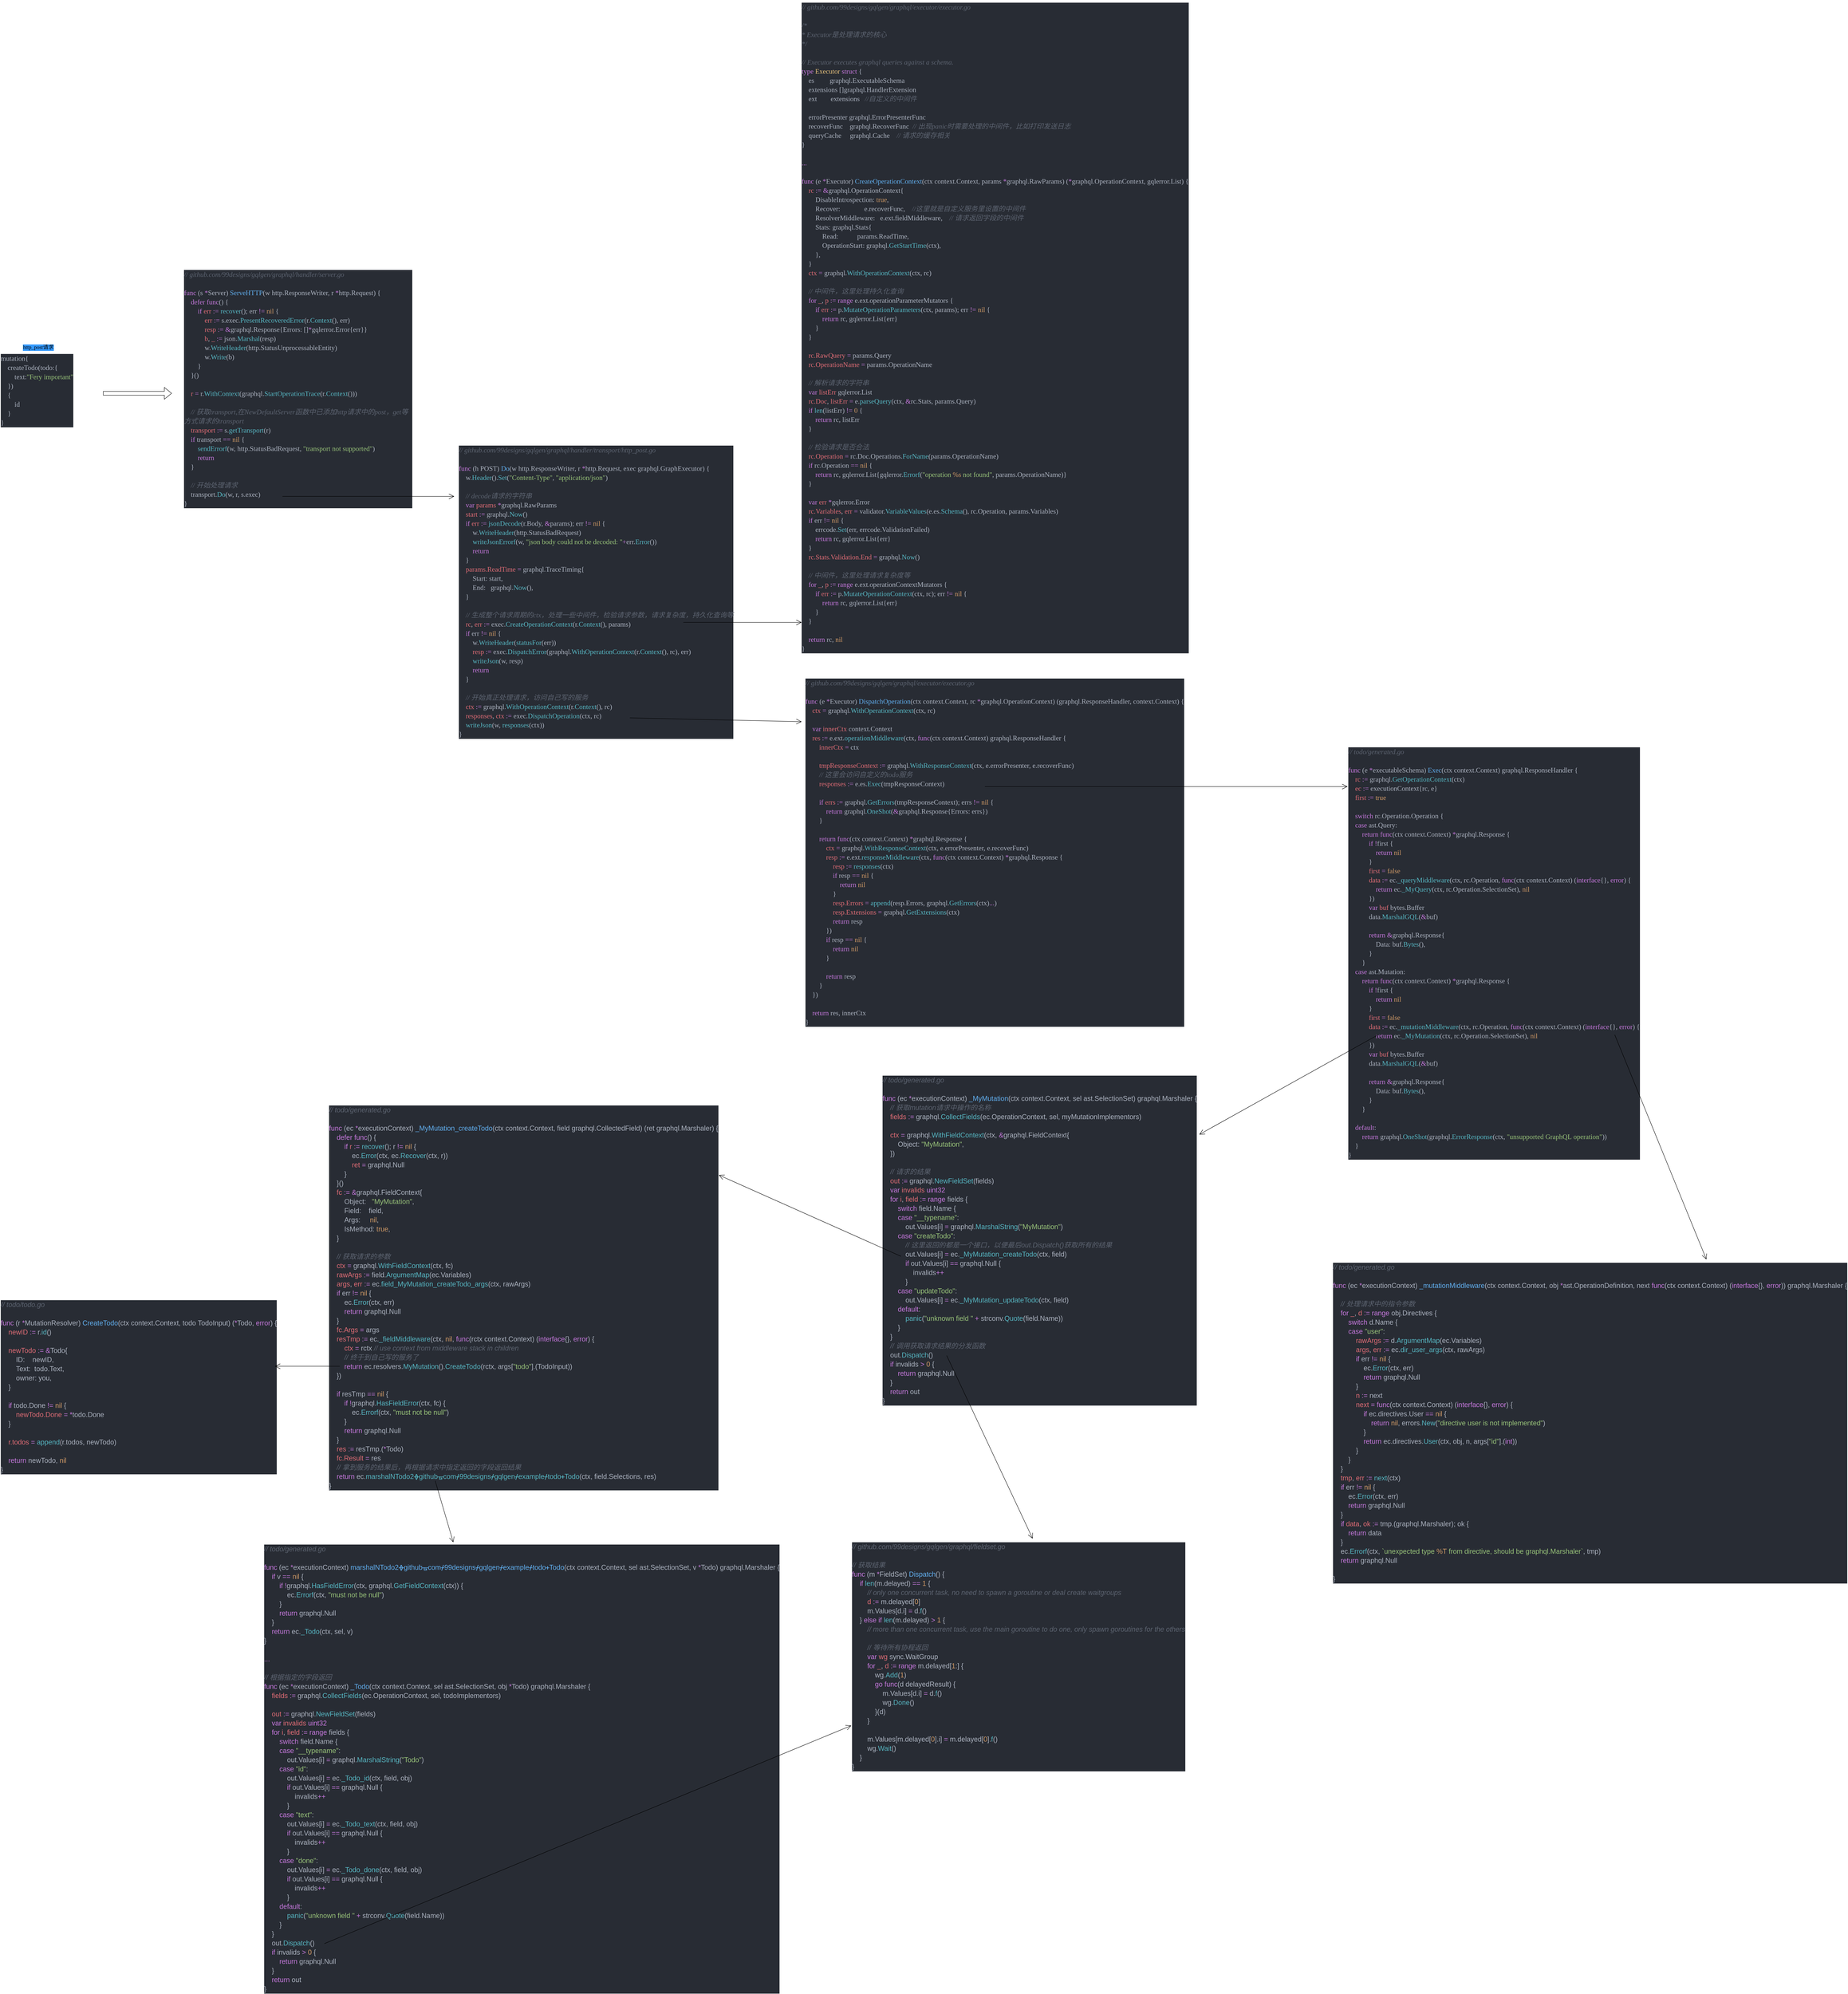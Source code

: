 <mxfile version="13.3.9" type="device"><diagram id="C5RBs43oDa-KdzZeNtuy" name="Page-1"><mxGraphModel dx="1902" dy="2166" grid="1" gridSize="10" guides="1" tooltips="1" connect="1" arrows="1" fold="1" page="1" pageScale="1" pageWidth="827" pageHeight="1169" math="0" shadow="0"><root><mxCell id="WIyWlLk6GJQsqaUBKTNV-0"/><mxCell id="WIyWlLk6GJQsqaUBKTNV-1" parent="WIyWlLk6GJQsqaUBKTNV-0"/><mxCell id="Q-_vGutw8GaxA6yueWej-3" value="http_post请求" style="text;html=1;strokeColor=none;fillColor=none;align=center;verticalAlign=middle;whiteSpace=wrap;rounded=0;labelBackgroundColor=#3399FF;fontFamily=Garamond;fontSize=14;fontColor=#000000;" parent="WIyWlLk6GJQsqaUBKTNV-1" vertex="1"><mxGeometry x="80" y="350" width="101" height="20" as="geometry"/></mxCell><mxCell id="Q-_vGutw8GaxA6yueWej-10" value="&lt;div style=&quot;color: rgb(171, 178, 191); background-color: rgb(40, 44, 52); font-weight: normal; font-size: 18px; line-height: 24px;&quot;&gt;&lt;div&gt;&lt;span style=&quot;color: #abb2bf&quot;&gt;mutation{&lt;/span&gt;&lt;/div&gt;&lt;div&gt;&lt;span style=&quot;color: #abb2bf&quot;&gt;&amp;nbsp;&amp;nbsp;&amp;nbsp;&amp;nbsp;&lt;/span&gt;&lt;span style=&quot;color: #abb2bf&quot;&gt;createTodo(todo&lt;/span&gt;&lt;span style=&quot;color: #abb2bf&quot;&gt;:{&lt;/span&gt;&lt;/div&gt;&lt;div&gt;&lt;span style=&quot;color: #abb2bf&quot;&gt;&amp;nbsp;&amp;nbsp;&amp;nbsp;&amp;nbsp;&amp;nbsp;&amp;nbsp;&amp;nbsp;&amp;nbsp;&lt;/span&gt;&lt;span style=&quot;color: #abb2bf&quot;&gt;text&lt;/span&gt;&lt;span style=&quot;color: #abb2bf&quot;&gt;:&lt;/span&gt;&lt;span style=&quot;color: #98c379&quot;&gt;&quot;Fery&amp;nbsp;important&quot;&lt;/span&gt;&lt;/div&gt;&lt;div&gt;&lt;span style=&quot;color: #abb2bf&quot;&gt;&amp;nbsp;&amp;nbsp;&amp;nbsp;&amp;nbsp;}&lt;/span&gt;&lt;span style=&quot;color: #abb2bf&quot;&gt;)&lt;/span&gt;&lt;/div&gt;&lt;div&gt;&lt;span style=&quot;color: #abb2bf&quot;&gt;&amp;nbsp;&amp;nbsp;&amp;nbsp;&amp;nbsp;{&lt;/span&gt;&lt;/div&gt;&lt;div&gt;&lt;span style=&quot;color: #abb2bf&quot;&gt;&amp;nbsp;&amp;nbsp;&amp;nbsp;&amp;nbsp;&amp;nbsp;&amp;nbsp;&amp;nbsp;&amp;nbsp;&lt;/span&gt;&lt;span style=&quot;color: #abb2bf&quot;&gt;id&lt;/span&gt;&lt;/div&gt;&lt;div&gt;&lt;span style=&quot;color: #abb2bf&quot;&gt;&amp;nbsp;&amp;nbsp;&amp;nbsp;&amp;nbsp;}&lt;/span&gt;&lt;/div&gt;&lt;div&gt;&lt;span style=&quot;color: #abb2bf&quot;&gt;}&lt;/span&gt;&lt;/div&gt;&lt;/div&gt;" style="text;whiteSpace=wrap;html=1;fontSize=14;fontFamily=Garamond;fontColor=#000000;" parent="WIyWlLk6GJQsqaUBKTNV-1" vertex="1"><mxGeometry x="30" y="370" width="220" height="200" as="geometry"/></mxCell><mxCell id="Q-_vGutw8GaxA6yueWej-13" value="&lt;div style=&quot;color: rgb(171, 178, 191); background-color: rgb(40, 44, 52); font-weight: normal; font-size: 18px; line-height: 24px;&quot;&gt;&lt;div&gt;&lt;span style=&quot;color: #5c6370 ; font-style: italic&quot;&gt;//&amp;nbsp;github.com/99designs/gqlgen/graphql/handler/server.go&lt;/span&gt;&lt;/div&gt;&lt;br&gt;&lt;div&gt;&lt;span style=&quot;color: #c678dd&quot;&gt;func&lt;/span&gt;&lt;span style=&quot;color: #abb2bf&quot;&gt;&amp;nbsp;(s&amp;nbsp;&lt;/span&gt;&lt;span style=&quot;color: #c678dd&quot;&gt;*&lt;/span&gt;&lt;span style=&quot;color: #abb2bf&quot;&gt;Server)&amp;nbsp;&lt;/span&gt;&lt;span style=&quot;color: #61afef&quot;&gt;ServeHTTP&lt;/span&gt;&lt;span style=&quot;color: #abb2bf&quot;&gt;(w&amp;nbsp;http.ResponseWriter,&amp;nbsp;r&amp;nbsp;&lt;/span&gt;&lt;span style=&quot;color: #c678dd&quot;&gt;*&lt;/span&gt;&lt;span style=&quot;color: #abb2bf&quot;&gt;http.Request)&amp;nbsp;{&lt;/span&gt;&lt;/div&gt;&lt;div&gt;&lt;span style=&quot;color: #abb2bf&quot;&gt;&amp;nbsp;&amp;nbsp;&amp;nbsp;&amp;nbsp;&lt;/span&gt;&lt;span style=&quot;color: #c678dd&quot;&gt;defer&lt;/span&gt;&lt;span style=&quot;color: #abb2bf&quot;&gt;&amp;nbsp;&lt;/span&gt;&lt;span style=&quot;color: #c678dd&quot;&gt;func&lt;/span&gt;&lt;span style=&quot;color: #abb2bf&quot;&gt;()&amp;nbsp;{&lt;/span&gt;&lt;/div&gt;&lt;div&gt;&lt;span style=&quot;color: #abb2bf&quot;&gt;&amp;nbsp;&amp;nbsp;&amp;nbsp;&amp;nbsp;&amp;nbsp;&amp;nbsp;&amp;nbsp;&amp;nbsp;&lt;/span&gt;&lt;span style=&quot;color: #c678dd&quot;&gt;if&lt;/span&gt;&lt;span style=&quot;color: #abb2bf&quot;&gt;&amp;nbsp;&lt;/span&gt;&lt;span style=&quot;color: #e06c75&quot;&gt;err&lt;/span&gt;&lt;span style=&quot;color: #abb2bf&quot;&gt;&amp;nbsp;&lt;/span&gt;&lt;span style=&quot;color: #c678dd&quot;&gt;:=&lt;/span&gt;&lt;span style=&quot;color: #abb2bf&quot;&gt;&amp;nbsp;&lt;/span&gt;&lt;span style=&quot;color: #56b6c2&quot;&gt;recover&lt;/span&gt;&lt;span style=&quot;color: #abb2bf&quot;&gt;();&amp;nbsp;err&amp;nbsp;&lt;/span&gt;&lt;span style=&quot;color: #c678dd&quot;&gt;!=&lt;/span&gt;&lt;span style=&quot;color: #abb2bf&quot;&gt;&amp;nbsp;&lt;/span&gt;&lt;span style=&quot;color: #d19a66&quot;&gt;nil&lt;/span&gt;&lt;span style=&quot;color: #abb2bf&quot;&gt;&amp;nbsp;{&lt;/span&gt;&lt;/div&gt;&lt;div&gt;&lt;span style=&quot;color: #abb2bf&quot;&gt;&amp;nbsp;&amp;nbsp;&amp;nbsp;&amp;nbsp;&amp;nbsp;&amp;nbsp;&amp;nbsp;&amp;nbsp;&amp;nbsp;&amp;nbsp;&amp;nbsp;&amp;nbsp;&lt;/span&gt;&lt;span style=&quot;color: #e06c75&quot;&gt;err&lt;/span&gt;&lt;span style=&quot;color: #abb2bf&quot;&gt;&amp;nbsp;&lt;/span&gt;&lt;span style=&quot;color: #c678dd&quot;&gt;:=&lt;/span&gt;&lt;span style=&quot;color: #abb2bf&quot;&gt;&amp;nbsp;s.exec.&lt;/span&gt;&lt;span style=&quot;color: #56b6c2&quot;&gt;PresentRecoveredError&lt;/span&gt;&lt;span style=&quot;color: #abb2bf&quot;&gt;(r.&lt;/span&gt;&lt;span style=&quot;color: #56b6c2&quot;&gt;Context&lt;/span&gt;&lt;span style=&quot;color: #abb2bf&quot;&gt;(),&amp;nbsp;err)&lt;/span&gt;&lt;/div&gt;&lt;div&gt;&lt;span style=&quot;color: #abb2bf&quot;&gt;&amp;nbsp;&amp;nbsp;&amp;nbsp;&amp;nbsp;&amp;nbsp;&amp;nbsp;&amp;nbsp;&amp;nbsp;&amp;nbsp;&amp;nbsp;&amp;nbsp;&amp;nbsp;&lt;/span&gt;&lt;span style=&quot;color: #e06c75&quot;&gt;resp&lt;/span&gt;&lt;span style=&quot;color: #abb2bf&quot;&gt;&amp;nbsp;&lt;/span&gt;&lt;span style=&quot;color: #c678dd&quot;&gt;:=&lt;/span&gt;&lt;span style=&quot;color: #abb2bf&quot;&gt;&amp;nbsp;&lt;/span&gt;&lt;span style=&quot;color: #c678dd&quot;&gt;&amp;amp;&lt;/span&gt;&lt;span style=&quot;color: #abb2bf&quot;&gt;graphql.Response{Errors:&amp;nbsp;[]&lt;/span&gt;&lt;span style=&quot;color: #c678dd&quot;&gt;*&lt;/span&gt;&lt;span style=&quot;color: #abb2bf&quot;&gt;gqlerror.Error{err}}&lt;/span&gt;&lt;/div&gt;&lt;div&gt;&lt;span style=&quot;color: #abb2bf&quot;&gt;&amp;nbsp;&amp;nbsp;&amp;nbsp;&amp;nbsp;&amp;nbsp;&amp;nbsp;&amp;nbsp;&amp;nbsp;&amp;nbsp;&amp;nbsp;&amp;nbsp;&amp;nbsp;&lt;/span&gt;&lt;span style=&quot;color: #e06c75&quot;&gt;b&lt;/span&gt;&lt;span style=&quot;color: #abb2bf&quot;&gt;,&amp;nbsp;&lt;/span&gt;&lt;span style=&quot;color: #e06c75&quot;&gt;_&lt;/span&gt;&lt;span style=&quot;color: #abb2bf&quot;&gt;&amp;nbsp;&lt;/span&gt;&lt;span style=&quot;color: #c678dd&quot;&gt;:=&lt;/span&gt;&lt;span style=&quot;color: #abb2bf&quot;&gt;&amp;nbsp;json.&lt;/span&gt;&lt;span style=&quot;color: #56b6c2&quot;&gt;Marshal&lt;/span&gt;&lt;span style=&quot;color: #abb2bf&quot;&gt;(resp)&lt;/span&gt;&lt;/div&gt;&lt;div&gt;&lt;span style=&quot;color: #abb2bf&quot;&gt;&amp;nbsp;&amp;nbsp;&amp;nbsp;&amp;nbsp;&amp;nbsp;&amp;nbsp;&amp;nbsp;&amp;nbsp;&amp;nbsp;&amp;nbsp;&amp;nbsp;&amp;nbsp;w.&lt;/span&gt;&lt;span style=&quot;color: #56b6c2&quot;&gt;WriteHeader&lt;/span&gt;&lt;span style=&quot;color: #abb2bf&quot;&gt;(http.StatusUnprocessableEntity)&lt;/span&gt;&lt;/div&gt;&lt;div&gt;&lt;span style=&quot;color: #abb2bf&quot;&gt;&amp;nbsp;&amp;nbsp;&amp;nbsp;&amp;nbsp;&amp;nbsp;&amp;nbsp;&amp;nbsp;&amp;nbsp;&amp;nbsp;&amp;nbsp;&amp;nbsp;&amp;nbsp;w.&lt;/span&gt;&lt;span style=&quot;color: #56b6c2&quot;&gt;Write&lt;/span&gt;&lt;span style=&quot;color: #abb2bf&quot;&gt;(b)&lt;/span&gt;&lt;/div&gt;&lt;div&gt;&lt;span style=&quot;color: #abb2bf&quot;&gt;&amp;nbsp;&amp;nbsp;&amp;nbsp;&amp;nbsp;&amp;nbsp;&amp;nbsp;&amp;nbsp;&amp;nbsp;}&lt;/span&gt;&lt;/div&gt;&lt;div&gt;&lt;span style=&quot;color: #abb2bf&quot;&gt;&amp;nbsp;&amp;nbsp;&amp;nbsp;&amp;nbsp;}()&lt;/span&gt;&lt;/div&gt;&lt;br&gt;&lt;div&gt;&lt;span style=&quot;color: #abb2bf&quot;&gt;&amp;nbsp;&amp;nbsp;&amp;nbsp;&amp;nbsp;&lt;/span&gt;&lt;span style=&quot;color: #e06c75&quot;&gt;r&lt;/span&gt;&lt;span style=&quot;color: #abb2bf&quot;&gt;&amp;nbsp;&lt;/span&gt;&lt;span style=&quot;color: #c678dd&quot;&gt;=&lt;/span&gt;&lt;span style=&quot;color: #abb2bf&quot;&gt;&amp;nbsp;r.&lt;/span&gt;&lt;span style=&quot;color: #56b6c2&quot;&gt;WithContext&lt;/span&gt;&lt;span style=&quot;color: #abb2bf&quot;&gt;(graphql.&lt;/span&gt;&lt;span style=&quot;color: #56b6c2&quot;&gt;StartOperationTrace&lt;/span&gt;&lt;span style=&quot;color: #abb2bf&quot;&gt;(r.&lt;/span&gt;&lt;span style=&quot;color: #56b6c2&quot;&gt;Context&lt;/span&gt;&lt;span style=&quot;color: #abb2bf&quot;&gt;()))&lt;/span&gt;&lt;/div&gt;&lt;br&gt;&lt;div&gt;&lt;span style=&quot;color: #abb2bf&quot;&gt;&amp;nbsp;&amp;nbsp;&amp;nbsp;&amp;nbsp;&lt;/span&gt;&lt;span style=&quot;color: #5c6370 ; font-style: italic&quot;&gt;//&amp;nbsp;获取transport,在NewDefaultServer函数中已添加http请求中的post，get等方式请求的transport&lt;/span&gt;&lt;/div&gt;&lt;div&gt;&lt;span style=&quot;color: #abb2bf&quot;&gt;&amp;nbsp;&amp;nbsp;&amp;nbsp;&amp;nbsp;&lt;/span&gt;&lt;span style=&quot;color: #e06c75&quot;&gt;transport&lt;/span&gt;&lt;span style=&quot;color: #abb2bf&quot;&gt;&amp;nbsp;&lt;/span&gt;&lt;span style=&quot;color: #c678dd&quot;&gt;:=&lt;/span&gt;&lt;span style=&quot;color: #abb2bf&quot;&gt;&amp;nbsp;s.&lt;/span&gt;&lt;span style=&quot;color: #56b6c2&quot;&gt;getTransport&lt;/span&gt;&lt;span style=&quot;color: #abb2bf&quot;&gt;(r)&lt;/span&gt;&lt;/div&gt;&lt;div&gt;&lt;span style=&quot;color: #abb2bf&quot;&gt;&amp;nbsp;&amp;nbsp;&amp;nbsp;&amp;nbsp;&lt;/span&gt;&lt;span style=&quot;color: #c678dd&quot;&gt;if&lt;/span&gt;&lt;span style=&quot;color: #abb2bf&quot;&gt;&amp;nbsp;transport&amp;nbsp;&lt;/span&gt;&lt;span style=&quot;color: #c678dd&quot;&gt;==&lt;/span&gt;&lt;span style=&quot;color: #abb2bf&quot;&gt;&amp;nbsp;&lt;/span&gt;&lt;span style=&quot;color: #d19a66&quot;&gt;nil&lt;/span&gt;&lt;span style=&quot;color: #abb2bf&quot;&gt;&amp;nbsp;{&lt;/span&gt;&lt;/div&gt;&lt;div&gt;&lt;span style=&quot;color: #abb2bf&quot;&gt;&amp;nbsp;&amp;nbsp;&amp;nbsp;&amp;nbsp;&amp;nbsp;&amp;nbsp;&amp;nbsp;&amp;nbsp;&lt;/span&gt;&lt;span style=&quot;color: #56b6c2&quot;&gt;sendErrorf&lt;/span&gt;&lt;span style=&quot;color: #abb2bf&quot;&gt;(w,&amp;nbsp;http.StatusBadRequest,&amp;nbsp;&lt;/span&gt;&lt;span style=&quot;color: #98c379&quot;&gt;&quot;transport&amp;nbsp;not&amp;nbsp;supported&quot;&lt;/span&gt;&lt;span style=&quot;color: #abb2bf&quot;&gt;)&lt;/span&gt;&lt;/div&gt;&lt;div&gt;&lt;span style=&quot;color: #abb2bf&quot;&gt;&amp;nbsp;&amp;nbsp;&amp;nbsp;&amp;nbsp;&amp;nbsp;&amp;nbsp;&amp;nbsp;&amp;nbsp;&lt;/span&gt;&lt;span style=&quot;color: #c678dd&quot;&gt;return&lt;/span&gt;&lt;/div&gt;&lt;div&gt;&lt;span style=&quot;color: #abb2bf&quot;&gt;&amp;nbsp;&amp;nbsp;&amp;nbsp;&amp;nbsp;}&lt;/span&gt;&lt;/div&gt;&lt;br&gt;&lt;div&gt;&lt;span style=&quot;color: #abb2bf&quot;&gt;&amp;nbsp;&amp;nbsp;&amp;nbsp;&amp;nbsp;&lt;/span&gt;&lt;span style=&quot;color: #5c6370 ; font-style: italic&quot;&gt;//&amp;nbsp;开始处理请求&lt;/span&gt;&lt;/div&gt;&lt;div&gt;&lt;span style=&quot;color: #abb2bf&quot;&gt;&amp;nbsp;&amp;nbsp;&amp;nbsp;&amp;nbsp;transport.&lt;/span&gt;&lt;span style=&quot;color: #56b6c2&quot;&gt;Do&lt;/span&gt;&lt;span style=&quot;color: #abb2bf&quot;&gt;(w,&amp;nbsp;r,&amp;nbsp;s.exec)&lt;/span&gt;&lt;/div&gt;&lt;div&gt;&lt;span style=&quot;color: #abb2bf&quot;&gt;}&lt;/span&gt;&lt;/div&gt;&lt;/div&gt;" style="text;whiteSpace=wrap;html=1;fontSize=14;fontFamily=Garamond;fontColor=#000000;" parent="WIyWlLk6GJQsqaUBKTNV-1" vertex="1"><mxGeometry x="510" y="150" width="600" height="640" as="geometry"/></mxCell><mxCell id="Q-_vGutw8GaxA6yueWej-15" value="&lt;div style=&quot;color: rgb(171, 178, 191); background-color: rgb(40, 44, 52); font-weight: normal; font-size: 18px; line-height: 24px;&quot;&gt;&lt;div&gt;&lt;span style=&quot;color: #5c6370 ; font-style: italic&quot;&gt;//&amp;nbsp;github.com/99designs/gqlgen/graphql/handler/transport/http_post.go&lt;/span&gt;&lt;/div&gt;&lt;br&gt;&lt;div&gt;&lt;span style=&quot;color: #c678dd&quot;&gt;func&lt;/span&gt;&lt;span style=&quot;color: #abb2bf&quot;&gt;&amp;nbsp;(h&amp;nbsp;POST)&amp;nbsp;&lt;/span&gt;&lt;span style=&quot;color: #61afef&quot;&gt;Do&lt;/span&gt;&lt;span style=&quot;color: #abb2bf&quot;&gt;(w&amp;nbsp;http.ResponseWriter,&amp;nbsp;r&amp;nbsp;&lt;/span&gt;&lt;span style=&quot;color: #c678dd&quot;&gt;*&lt;/span&gt;&lt;span style=&quot;color: #abb2bf&quot;&gt;http.Request,&amp;nbsp;exec&amp;nbsp;graphql.GraphExecutor)&amp;nbsp;{&lt;/span&gt;&lt;/div&gt;&lt;div&gt;&lt;span style=&quot;color: #abb2bf&quot;&gt;&amp;nbsp;&amp;nbsp;&amp;nbsp;&amp;nbsp;w.&lt;/span&gt;&lt;span style=&quot;color: #56b6c2&quot;&gt;Header&lt;/span&gt;&lt;span style=&quot;color: #abb2bf&quot;&gt;().&lt;/span&gt;&lt;span style=&quot;color: #56b6c2&quot;&gt;Set&lt;/span&gt;&lt;span style=&quot;color: #abb2bf&quot;&gt;(&lt;/span&gt;&lt;span style=&quot;color: #98c379&quot;&gt;&quot;Content-Type&quot;&lt;/span&gt;&lt;span style=&quot;color: #abb2bf&quot;&gt;,&amp;nbsp;&lt;/span&gt;&lt;span style=&quot;color: #98c379&quot;&gt;&quot;application/json&quot;&lt;/span&gt;&lt;span style=&quot;color: #abb2bf&quot;&gt;)&lt;/span&gt;&lt;/div&gt;&lt;br&gt;&lt;div&gt;&lt;span style=&quot;color: #abb2bf&quot;&gt;&amp;nbsp;&amp;nbsp;&amp;nbsp;&amp;nbsp;&lt;/span&gt;&lt;span style=&quot;color: #5c6370 ; font-style: italic&quot;&gt;//&amp;nbsp;decode请求的字符串&lt;/span&gt;&lt;/div&gt;&lt;div&gt;&lt;span style=&quot;color: #abb2bf&quot;&gt;&amp;nbsp;&amp;nbsp;&amp;nbsp;&amp;nbsp;&lt;/span&gt;&lt;span style=&quot;color: #c678dd&quot;&gt;var&lt;/span&gt;&lt;span style=&quot;color: #abb2bf&quot;&gt;&amp;nbsp;&lt;/span&gt;&lt;span style=&quot;color: #e06c75&quot;&gt;params&lt;/span&gt;&lt;span style=&quot;color: #abb2bf&quot;&gt;&amp;nbsp;&lt;/span&gt;&lt;span style=&quot;color: #c678dd&quot;&gt;*&lt;/span&gt;&lt;span style=&quot;color: #abb2bf&quot;&gt;graphql.RawParams&lt;/span&gt;&lt;/div&gt;&lt;div&gt;&lt;span style=&quot;color: #abb2bf&quot;&gt;&amp;nbsp;&amp;nbsp;&amp;nbsp;&amp;nbsp;&lt;/span&gt;&lt;span style=&quot;color: #e06c75&quot;&gt;start&lt;/span&gt;&lt;span style=&quot;color: #abb2bf&quot;&gt;&amp;nbsp;&lt;/span&gt;&lt;span style=&quot;color: #c678dd&quot;&gt;:=&lt;/span&gt;&lt;span style=&quot;color: #abb2bf&quot;&gt;&amp;nbsp;graphql.&lt;/span&gt;&lt;span style=&quot;color: #56b6c2&quot;&gt;Now&lt;/span&gt;&lt;span style=&quot;color: #abb2bf&quot;&gt;()&lt;/span&gt;&lt;/div&gt;&lt;div&gt;&lt;span style=&quot;color: #abb2bf&quot;&gt;&amp;nbsp;&amp;nbsp;&amp;nbsp;&amp;nbsp;&lt;/span&gt;&lt;span style=&quot;color: #c678dd&quot;&gt;if&lt;/span&gt;&lt;span style=&quot;color: #abb2bf&quot;&gt;&amp;nbsp;&lt;/span&gt;&lt;span style=&quot;color: #e06c75&quot;&gt;err&lt;/span&gt;&lt;span style=&quot;color: #abb2bf&quot;&gt;&amp;nbsp;&lt;/span&gt;&lt;span style=&quot;color: #c678dd&quot;&gt;:=&lt;/span&gt;&lt;span style=&quot;color: #abb2bf&quot;&gt;&amp;nbsp;&lt;/span&gt;&lt;span style=&quot;color: #56b6c2&quot;&gt;jsonDecode&lt;/span&gt;&lt;span style=&quot;color: #abb2bf&quot;&gt;(r.Body,&amp;nbsp;&lt;/span&gt;&lt;span style=&quot;color: #c678dd&quot;&gt;&amp;amp;&lt;/span&gt;&lt;span style=&quot;color: #abb2bf&quot;&gt;params);&amp;nbsp;err&amp;nbsp;&lt;/span&gt;&lt;span style=&quot;color: #c678dd&quot;&gt;!=&lt;/span&gt;&lt;span style=&quot;color: #abb2bf&quot;&gt;&amp;nbsp;&lt;/span&gt;&lt;span style=&quot;color: #d19a66&quot;&gt;nil&lt;/span&gt;&lt;span style=&quot;color: #abb2bf&quot;&gt;&amp;nbsp;{&lt;/span&gt;&lt;/div&gt;&lt;div&gt;&lt;span style=&quot;color: #abb2bf&quot;&gt;&amp;nbsp;&amp;nbsp;&amp;nbsp;&amp;nbsp;&amp;nbsp;&amp;nbsp;&amp;nbsp;&amp;nbsp;w.&lt;/span&gt;&lt;span style=&quot;color: #56b6c2&quot;&gt;WriteHeader&lt;/span&gt;&lt;span style=&quot;color: #abb2bf&quot;&gt;(http.StatusBadRequest)&lt;/span&gt;&lt;/div&gt;&lt;div&gt;&lt;span style=&quot;color: #abb2bf&quot;&gt;&amp;nbsp;&amp;nbsp;&amp;nbsp;&amp;nbsp;&amp;nbsp;&amp;nbsp;&amp;nbsp;&amp;nbsp;&lt;/span&gt;&lt;span style=&quot;color: #56b6c2&quot;&gt;writeJsonErrorf&lt;/span&gt;&lt;span style=&quot;color: #abb2bf&quot;&gt;(w,&amp;nbsp;&lt;/span&gt;&lt;span style=&quot;color: #98c379&quot;&gt;&quot;json&amp;nbsp;body&amp;nbsp;could&amp;nbsp;not&amp;nbsp;be&amp;nbsp;decoded:&amp;nbsp;&quot;&lt;/span&gt;&lt;span style=&quot;color: #c678dd&quot;&gt;+&lt;/span&gt;&lt;span style=&quot;color: #abb2bf&quot;&gt;err.&lt;/span&gt;&lt;span style=&quot;color: #56b6c2&quot;&gt;Error&lt;/span&gt;&lt;span style=&quot;color: #abb2bf&quot;&gt;())&lt;/span&gt;&lt;/div&gt;&lt;div&gt;&lt;span style=&quot;color: #abb2bf&quot;&gt;&amp;nbsp;&amp;nbsp;&amp;nbsp;&amp;nbsp;&amp;nbsp;&amp;nbsp;&amp;nbsp;&amp;nbsp;&lt;/span&gt;&lt;span style=&quot;color: #c678dd&quot;&gt;return&lt;/span&gt;&lt;/div&gt;&lt;div&gt;&lt;span style=&quot;color: #abb2bf&quot;&gt;&amp;nbsp;&amp;nbsp;&amp;nbsp;&amp;nbsp;}&lt;/span&gt;&lt;/div&gt;&lt;div&gt;&lt;span style=&quot;color: #abb2bf&quot;&gt;&amp;nbsp;&amp;nbsp;&amp;nbsp;&amp;nbsp;&lt;/span&gt;&lt;span style=&quot;color: #e06c75&quot;&gt;params.ReadTime&lt;/span&gt;&lt;span style=&quot;color: #abb2bf&quot;&gt;&amp;nbsp;&lt;/span&gt;&lt;span style=&quot;color: #c678dd&quot;&gt;=&lt;/span&gt;&lt;span style=&quot;color: #abb2bf&quot;&gt;&amp;nbsp;graphql.TraceTiming{&lt;/span&gt;&lt;/div&gt;&lt;div&gt;&lt;span style=&quot;color: #abb2bf&quot;&gt;&amp;nbsp;&amp;nbsp;&amp;nbsp;&amp;nbsp;&amp;nbsp;&amp;nbsp;&amp;nbsp;&amp;nbsp;Start:&amp;nbsp;start,&lt;/span&gt;&lt;/div&gt;&lt;div&gt;&lt;span style=&quot;color: #abb2bf&quot;&gt;&amp;nbsp;&amp;nbsp;&amp;nbsp;&amp;nbsp;&amp;nbsp;&amp;nbsp;&amp;nbsp;&amp;nbsp;End:&amp;nbsp;&amp;nbsp;&amp;nbsp;graphql.&lt;/span&gt;&lt;span style=&quot;color: #56b6c2&quot;&gt;Now&lt;/span&gt;&lt;span style=&quot;color: #abb2bf&quot;&gt;(),&lt;/span&gt;&lt;/div&gt;&lt;div&gt;&lt;span style=&quot;color: #abb2bf&quot;&gt;&amp;nbsp;&amp;nbsp;&amp;nbsp;&amp;nbsp;}&lt;/span&gt;&lt;/div&gt;&lt;br&gt;&lt;div&gt;&lt;span style=&quot;color: #abb2bf&quot;&gt;&amp;nbsp;&amp;nbsp;&amp;nbsp;&amp;nbsp;&lt;/span&gt;&lt;span style=&quot;color: #5c6370 ; font-style: italic&quot;&gt;//&amp;nbsp;生成整个请求周期的ctx，处理一些中间件，检验请求参数，请求复杂度，持久化查询等&lt;/span&gt;&lt;/div&gt;&lt;div&gt;&lt;span style=&quot;color: #abb2bf&quot;&gt;&amp;nbsp;&amp;nbsp;&amp;nbsp;&amp;nbsp;&lt;/span&gt;&lt;span style=&quot;color: #e06c75&quot;&gt;rc&lt;/span&gt;&lt;span style=&quot;color: #abb2bf&quot;&gt;,&amp;nbsp;&lt;/span&gt;&lt;span style=&quot;color: #e06c75&quot;&gt;err&lt;/span&gt;&lt;span style=&quot;color: #abb2bf&quot;&gt;&amp;nbsp;&lt;/span&gt;&lt;span style=&quot;color: #c678dd&quot;&gt;:=&lt;/span&gt;&lt;span style=&quot;color: #abb2bf&quot;&gt;&amp;nbsp;exec.&lt;/span&gt;&lt;span style=&quot;color: #56b6c2&quot;&gt;CreateOperationContext&lt;/span&gt;&lt;span style=&quot;color: #abb2bf&quot;&gt;(r.&lt;/span&gt;&lt;span style=&quot;color: #56b6c2&quot;&gt;Context&lt;/span&gt;&lt;span style=&quot;color: #abb2bf&quot;&gt;(),&amp;nbsp;params)&lt;/span&gt;&lt;/div&gt;&lt;div&gt;&lt;span style=&quot;color: #abb2bf&quot;&gt;&amp;nbsp;&amp;nbsp;&amp;nbsp;&amp;nbsp;&lt;/span&gt;&lt;span style=&quot;color: #c678dd&quot;&gt;if&lt;/span&gt;&lt;span style=&quot;color: #abb2bf&quot;&gt;&amp;nbsp;err&amp;nbsp;&lt;/span&gt;&lt;span style=&quot;color: #c678dd&quot;&gt;!=&lt;/span&gt;&lt;span style=&quot;color: #abb2bf&quot;&gt;&amp;nbsp;&lt;/span&gt;&lt;span style=&quot;color: #d19a66&quot;&gt;nil&lt;/span&gt;&lt;span style=&quot;color: #abb2bf&quot;&gt;&amp;nbsp;{&lt;/span&gt;&lt;/div&gt;&lt;div&gt;&lt;span style=&quot;color: #abb2bf&quot;&gt;&amp;nbsp;&amp;nbsp;&amp;nbsp;&amp;nbsp;&amp;nbsp;&amp;nbsp;&amp;nbsp;&amp;nbsp;w.&lt;/span&gt;&lt;span style=&quot;color: #56b6c2&quot;&gt;WriteHeader&lt;/span&gt;&lt;span style=&quot;color: #abb2bf&quot;&gt;(&lt;/span&gt;&lt;span style=&quot;color: #56b6c2&quot;&gt;statusFor&lt;/span&gt;&lt;span style=&quot;color: #abb2bf&quot;&gt;(err))&lt;/span&gt;&lt;/div&gt;&lt;div&gt;&lt;span style=&quot;color: #abb2bf&quot;&gt;&amp;nbsp;&amp;nbsp;&amp;nbsp;&amp;nbsp;&amp;nbsp;&amp;nbsp;&amp;nbsp;&amp;nbsp;&lt;/span&gt;&lt;span style=&quot;color: #e06c75&quot;&gt;resp&lt;/span&gt;&lt;span style=&quot;color: #abb2bf&quot;&gt;&amp;nbsp;&lt;/span&gt;&lt;span style=&quot;color: #c678dd&quot;&gt;:=&lt;/span&gt;&lt;span style=&quot;color: #abb2bf&quot;&gt;&amp;nbsp;exec.&lt;/span&gt;&lt;span style=&quot;color: #56b6c2&quot;&gt;DispatchError&lt;/span&gt;&lt;span style=&quot;color: #abb2bf&quot;&gt;(graphql.&lt;/span&gt;&lt;span style=&quot;color: #56b6c2&quot;&gt;WithOperationContext&lt;/span&gt;&lt;span style=&quot;color: #abb2bf&quot;&gt;(r.&lt;/span&gt;&lt;span style=&quot;color: #56b6c2&quot;&gt;Context&lt;/span&gt;&lt;span style=&quot;color: #abb2bf&quot;&gt;(),&amp;nbsp;rc),&amp;nbsp;err)&lt;/span&gt;&lt;/div&gt;&lt;div&gt;&lt;span style=&quot;color: #abb2bf&quot;&gt;&amp;nbsp;&amp;nbsp;&amp;nbsp;&amp;nbsp;&amp;nbsp;&amp;nbsp;&amp;nbsp;&amp;nbsp;&lt;/span&gt;&lt;span style=&quot;color: #56b6c2&quot;&gt;writeJson&lt;/span&gt;&lt;span style=&quot;color: #abb2bf&quot;&gt;(w,&amp;nbsp;resp)&lt;/span&gt;&lt;/div&gt;&lt;div&gt;&lt;span style=&quot;color: #abb2bf&quot;&gt;&amp;nbsp;&amp;nbsp;&amp;nbsp;&amp;nbsp;&amp;nbsp;&amp;nbsp;&amp;nbsp;&amp;nbsp;&lt;/span&gt;&lt;span style=&quot;color: #c678dd&quot;&gt;return&lt;/span&gt;&lt;/div&gt;&lt;div&gt;&lt;span style=&quot;color: #abb2bf&quot;&gt;&amp;nbsp;&amp;nbsp;&amp;nbsp;&amp;nbsp;}&lt;/span&gt;&lt;/div&gt;&lt;br&gt;&lt;div&gt;&lt;span style=&quot;color: #abb2bf&quot;&gt;&amp;nbsp;&amp;nbsp;&amp;nbsp;&amp;nbsp;&lt;/span&gt;&lt;span style=&quot;color: #5c6370 ; font-style: italic&quot;&gt;//&amp;nbsp;开始真正处理请求，访问自己写的服务&lt;/span&gt;&lt;/div&gt;&lt;div&gt;&lt;span style=&quot;color: #abb2bf&quot;&gt;&amp;nbsp;&amp;nbsp;&amp;nbsp;&amp;nbsp;&lt;/span&gt;&lt;span style=&quot;color: #e06c75&quot;&gt;ctx&lt;/span&gt;&lt;span style=&quot;color: #abb2bf&quot;&gt;&amp;nbsp;&lt;/span&gt;&lt;span style=&quot;color: #c678dd&quot;&gt;:=&lt;/span&gt;&lt;span style=&quot;color: #abb2bf&quot;&gt;&amp;nbsp;graphql.&lt;/span&gt;&lt;span style=&quot;color: #56b6c2&quot;&gt;WithOperationContext&lt;/span&gt;&lt;span style=&quot;color: #abb2bf&quot;&gt;(r.&lt;/span&gt;&lt;span style=&quot;color: #56b6c2&quot;&gt;Context&lt;/span&gt;&lt;span style=&quot;color: #abb2bf&quot;&gt;(),&amp;nbsp;rc)&lt;/span&gt;&lt;/div&gt;&lt;div&gt;&lt;span style=&quot;color: #abb2bf&quot;&gt;&amp;nbsp;&amp;nbsp;&amp;nbsp;&amp;nbsp;&lt;/span&gt;&lt;span style=&quot;color: #e06c75&quot;&gt;responses&lt;/span&gt;&lt;span style=&quot;color: #abb2bf&quot;&gt;,&amp;nbsp;&lt;/span&gt;&lt;span style=&quot;color: #e06c75&quot;&gt;ctx&lt;/span&gt;&lt;span style=&quot;color: #abb2bf&quot;&gt;&amp;nbsp;&lt;/span&gt;&lt;span style=&quot;color: #c678dd&quot;&gt;:=&lt;/span&gt;&lt;span style=&quot;color: #abb2bf&quot;&gt;&amp;nbsp;exec.&lt;/span&gt;&lt;span style=&quot;color: #56b6c2&quot;&gt;DispatchOperation&lt;/span&gt;&lt;span style=&quot;color: #abb2bf&quot;&gt;(ctx,&amp;nbsp;rc)&lt;/span&gt;&lt;/div&gt;&lt;div&gt;&lt;span style=&quot;color: #abb2bf&quot;&gt;&amp;nbsp;&amp;nbsp;&amp;nbsp;&amp;nbsp;&lt;/span&gt;&lt;span style=&quot;color: #56b6c2&quot;&gt;writeJson&lt;/span&gt;&lt;span style=&quot;color: #abb2bf&quot;&gt;(w,&amp;nbsp;&lt;/span&gt;&lt;span style=&quot;color: #56b6c2&quot;&gt;responses&lt;/span&gt;&lt;span style=&quot;color: #abb2bf&quot;&gt;(ctx))&lt;/span&gt;&lt;/div&gt;&lt;div&gt;&lt;span style=&quot;color: #abb2bf&quot;&gt;}&lt;/span&gt;&lt;/div&gt;&lt;/div&gt;" style="text;whiteSpace=wrap;html=1;fontSize=14;fontFamily=Garamond;fontColor=#000000;" parent="WIyWlLk6GJQsqaUBKTNV-1" vertex="1"><mxGeometry x="1230" y="610" width="760" height="780" as="geometry"/></mxCell><mxCell id="Q-_vGutw8GaxA6yueWej-26" value="" style="endArrow=open;endFill=1;endSize=12;html=1;fontFamily=Garamond;fontSize=14;fontColor=#000000;" parent="WIyWlLk6GJQsqaUBKTNV-1" edge="1"><mxGeometry width="160" relative="1" as="geometry"><mxPoint x="770" y="750" as="sourcePoint"/><mxPoint x="1220" y="750" as="targetPoint"/></mxGeometry></mxCell><mxCell id="Q-_vGutw8GaxA6yueWej-27" value="&lt;div style=&quot;color: rgb(171, 178, 191); background-color: rgb(40, 44, 52); font-weight: normal; font-size: 18px; line-height: 24px;&quot;&gt;&lt;div&gt;&lt;span style=&quot;color: #5c6370 ; font-style: italic&quot;&gt;//&amp;nbsp;github.com/99designs/gqlgen/graphql/executor/executor.go&lt;/span&gt;&lt;/div&gt;&lt;br&gt;&lt;div&gt;&lt;span style=&quot;color: #5c6370 ; font-style: italic&quot;&gt;/*&lt;/span&gt;&lt;/div&gt;&lt;div&gt;&lt;span style=&quot;color: #5c6370 ; font-style: italic&quot;&gt;*&amp;nbsp;Executor是处理请求的核心&lt;/span&gt;&lt;/div&gt;&lt;div&gt;&lt;span style=&quot;color: #5c6370 ; font-style: italic&quot;&gt;*/&lt;/span&gt;&lt;/div&gt;&lt;br&gt;&lt;div&gt;&lt;span style=&quot;color: #5c6370 ; font-style: italic&quot;&gt;//&amp;nbsp;Executor&amp;nbsp;executes&amp;nbsp;graphql&amp;nbsp;queries&amp;nbsp;against&amp;nbsp;a&amp;nbsp;schema.&lt;/span&gt;&lt;/div&gt;&lt;div&gt;&lt;span style=&quot;color: #c678dd&quot;&gt;type&lt;/span&gt;&lt;span style=&quot;color: #abb2bf&quot;&gt;&amp;nbsp;&lt;/span&gt;&lt;span style=&quot;color: #e5c07b&quot;&gt;Executor&lt;/span&gt;&lt;span style=&quot;color: #abb2bf&quot;&gt;&amp;nbsp;&lt;/span&gt;&lt;span style=&quot;color: #c678dd&quot;&gt;struct&lt;/span&gt;&lt;span style=&quot;color: #abb2bf&quot;&gt;&amp;nbsp;{&lt;/span&gt;&lt;/div&gt;&lt;div&gt;&lt;span style=&quot;color: #abb2bf&quot;&gt;&amp;nbsp;&amp;nbsp;&amp;nbsp;&amp;nbsp;es&amp;nbsp;&amp;nbsp;&amp;nbsp;&amp;nbsp;&amp;nbsp;&amp;nbsp;&amp;nbsp;&amp;nbsp;&amp;nbsp;graphql.ExecutableSchema&lt;/span&gt;&lt;/div&gt;&lt;div&gt;&lt;span style=&quot;color: #abb2bf&quot;&gt;&amp;nbsp;&amp;nbsp;&amp;nbsp;&amp;nbsp;extensions&amp;nbsp;[]graphql.HandlerExtension&amp;nbsp;&amp;nbsp;&amp;nbsp;&lt;/span&gt;&lt;/div&gt;&lt;div&gt;&lt;span style=&quot;color: #abb2bf&quot;&gt;&amp;nbsp;&amp;nbsp;&amp;nbsp;&amp;nbsp;ext&amp;nbsp;&amp;nbsp;&amp;nbsp;&amp;nbsp;&amp;nbsp;&amp;nbsp;&amp;nbsp;&amp;nbsp;extensions&amp;nbsp;&amp;nbsp;&amp;nbsp;&lt;/span&gt;&lt;span style=&quot;color: #5c6370 ; font-style: italic&quot;&gt;//自定义的中间件&lt;/span&gt;&lt;/div&gt;&lt;br&gt;&lt;div&gt;&lt;span style=&quot;color: #abb2bf&quot;&gt;&amp;nbsp;&amp;nbsp;&amp;nbsp;&amp;nbsp;errorPresenter&amp;nbsp;graphql.ErrorPresenterFunc&amp;nbsp;&amp;nbsp;&amp;nbsp;&lt;/span&gt;&lt;/div&gt;&lt;div&gt;&lt;span style=&quot;color: #abb2bf&quot;&gt;&amp;nbsp;&amp;nbsp;&amp;nbsp;&amp;nbsp;recoverFunc&amp;nbsp;&amp;nbsp;&amp;nbsp;&amp;nbsp;graphql.RecoverFunc&amp;nbsp;&amp;nbsp;&lt;/span&gt;&lt;span style=&quot;color: #5c6370 ; font-style: italic&quot;&gt;//&amp;nbsp;出现panic时需要处理的中间件，比如打印发送日志&lt;/span&gt;&lt;/div&gt;&lt;div&gt;&lt;span style=&quot;color: #abb2bf&quot;&gt;&amp;nbsp;&amp;nbsp;&amp;nbsp;&amp;nbsp;queryCache&amp;nbsp;&amp;nbsp;&amp;nbsp;&amp;nbsp;&amp;nbsp;graphql.Cache&amp;nbsp;&amp;nbsp;&amp;nbsp;&amp;nbsp;&lt;/span&gt;&lt;span style=&quot;color: #5c6370 ; font-style: italic&quot;&gt;//&amp;nbsp;请求的缓存相关&lt;/span&gt;&lt;/div&gt;&lt;div&gt;&lt;span style=&quot;color: #abb2bf&quot;&gt;}&lt;/span&gt;&lt;/div&gt;&lt;br&gt;&lt;div&gt;&lt;span style=&quot;color: #c678dd&quot;&gt;...&lt;/span&gt;&lt;/div&gt;&lt;br&gt;&lt;div&gt;&lt;span style=&quot;color: #c678dd&quot;&gt;func&lt;/span&gt;&lt;span style=&quot;color: #abb2bf&quot;&gt;&amp;nbsp;(e&amp;nbsp;&lt;/span&gt;&lt;span style=&quot;color: #c678dd&quot;&gt;*&lt;/span&gt;&lt;span style=&quot;color: #abb2bf&quot;&gt;Executor)&amp;nbsp;&lt;/span&gt;&lt;span style=&quot;color: #61afef&quot;&gt;CreateOperationContext&lt;/span&gt;&lt;span style=&quot;color: #abb2bf&quot;&gt;(ctx&amp;nbsp;context.Context,&amp;nbsp;params&amp;nbsp;&lt;/span&gt;&lt;span style=&quot;color: #c678dd&quot;&gt;*&lt;/span&gt;&lt;span style=&quot;color: #abb2bf&quot;&gt;graphql.RawParams)&amp;nbsp;(&lt;/span&gt;&lt;span style=&quot;color: #c678dd&quot;&gt;*&lt;/span&gt;&lt;span style=&quot;color: #abb2bf&quot;&gt;graphql.OperationContext,&amp;nbsp;gqlerror.List)&amp;nbsp;{&lt;/span&gt;&lt;/div&gt;&lt;div&gt;&lt;span style=&quot;color: #abb2bf&quot;&gt;&amp;nbsp;&amp;nbsp;&amp;nbsp;&amp;nbsp;&lt;/span&gt;&lt;span style=&quot;color: #e06c75&quot;&gt;rc&lt;/span&gt;&lt;span style=&quot;color: #abb2bf&quot;&gt;&amp;nbsp;&lt;/span&gt;&lt;span style=&quot;color: #c678dd&quot;&gt;:=&lt;/span&gt;&lt;span style=&quot;color: #abb2bf&quot;&gt;&amp;nbsp;&lt;/span&gt;&lt;span style=&quot;color: #c678dd&quot;&gt;&amp;amp;&lt;/span&gt;&lt;span style=&quot;color: #abb2bf&quot;&gt;graphql.OperationContext{&lt;/span&gt;&lt;/div&gt;&lt;div&gt;&lt;span style=&quot;color: #abb2bf&quot;&gt;&amp;nbsp;&amp;nbsp;&amp;nbsp;&amp;nbsp;&amp;nbsp;&amp;nbsp;&amp;nbsp;&amp;nbsp;DisableIntrospection:&amp;nbsp;&lt;/span&gt;&lt;span style=&quot;color: #d19a66&quot;&gt;true&lt;/span&gt;&lt;span style=&quot;color: #abb2bf&quot;&gt;,&lt;/span&gt;&lt;/div&gt;&lt;div&gt;&lt;span style=&quot;color: #abb2bf&quot;&gt;&amp;nbsp;&amp;nbsp;&amp;nbsp;&amp;nbsp;&amp;nbsp;&amp;nbsp;&amp;nbsp;&amp;nbsp;Recover:&amp;nbsp;&amp;nbsp;&amp;nbsp;&amp;nbsp;&amp;nbsp;&amp;nbsp;&amp;nbsp;&amp;nbsp;&amp;nbsp;&amp;nbsp;&amp;nbsp;&amp;nbsp;&amp;nbsp;&amp;nbsp;e.recoverFunc,&amp;nbsp;&amp;nbsp;&amp;nbsp;&amp;nbsp;&lt;/span&gt;&lt;span style=&quot;color: #5c6370 ; font-style: italic&quot;&gt;//这里就是自定义服务里设置的中间件&lt;/span&gt;&lt;/div&gt;&lt;div&gt;&lt;span style=&quot;color: #abb2bf&quot;&gt;&amp;nbsp;&amp;nbsp;&amp;nbsp;&amp;nbsp;&amp;nbsp;&amp;nbsp;&amp;nbsp;&amp;nbsp;ResolverMiddleware:&amp;nbsp;&amp;nbsp;&amp;nbsp;e.ext.fieldMiddleware,&amp;nbsp;&amp;nbsp;&amp;nbsp;&amp;nbsp;&lt;/span&gt;&lt;span style=&quot;color: #5c6370 ; font-style: italic&quot;&gt;//&amp;nbsp;请求返回字段的中间件&lt;/span&gt;&lt;/div&gt;&lt;div&gt;&lt;span style=&quot;color: #abb2bf&quot;&gt;&amp;nbsp;&amp;nbsp;&amp;nbsp;&amp;nbsp;&amp;nbsp;&amp;nbsp;&amp;nbsp;&amp;nbsp;Stats:&amp;nbsp;graphql.Stats{&lt;/span&gt;&lt;/div&gt;&lt;div&gt;&lt;span style=&quot;color: #abb2bf&quot;&gt;&amp;nbsp;&amp;nbsp;&amp;nbsp;&amp;nbsp;&amp;nbsp;&amp;nbsp;&amp;nbsp;&amp;nbsp;&amp;nbsp;&amp;nbsp;&amp;nbsp;&amp;nbsp;Read:&amp;nbsp;&amp;nbsp;&amp;nbsp;&amp;nbsp;&amp;nbsp;&amp;nbsp;&amp;nbsp;&amp;nbsp;&amp;nbsp;&amp;nbsp;&amp;nbsp;params.ReadTime,&lt;/span&gt;&lt;/div&gt;&lt;div&gt;&lt;span style=&quot;color: #abb2bf&quot;&gt;&amp;nbsp;&amp;nbsp;&amp;nbsp;&amp;nbsp;&amp;nbsp;&amp;nbsp;&amp;nbsp;&amp;nbsp;&amp;nbsp;&amp;nbsp;&amp;nbsp;&amp;nbsp;OperationStart:&amp;nbsp;graphql.&lt;/span&gt;&lt;span style=&quot;color: #56b6c2&quot;&gt;GetStartTime&lt;/span&gt;&lt;span style=&quot;color: #abb2bf&quot;&gt;(ctx),&lt;/span&gt;&lt;/div&gt;&lt;div&gt;&lt;span style=&quot;color: #abb2bf&quot;&gt;&amp;nbsp;&amp;nbsp;&amp;nbsp;&amp;nbsp;&amp;nbsp;&amp;nbsp;&amp;nbsp;&amp;nbsp;},&lt;/span&gt;&lt;/div&gt;&lt;div&gt;&lt;span style=&quot;color: #abb2bf&quot;&gt;&amp;nbsp;&amp;nbsp;&amp;nbsp;&amp;nbsp;}&lt;/span&gt;&lt;/div&gt;&lt;div&gt;&lt;span style=&quot;color: #abb2bf&quot;&gt;&amp;nbsp;&amp;nbsp;&amp;nbsp;&amp;nbsp;&lt;/span&gt;&lt;span style=&quot;color: #e06c75&quot;&gt;ctx&lt;/span&gt;&lt;span style=&quot;color: #abb2bf&quot;&gt;&amp;nbsp;&lt;/span&gt;&lt;span style=&quot;color: #c678dd&quot;&gt;=&lt;/span&gt;&lt;span style=&quot;color: #abb2bf&quot;&gt;&amp;nbsp;graphql.&lt;/span&gt;&lt;span style=&quot;color: #56b6c2&quot;&gt;WithOperationContext&lt;/span&gt;&lt;span style=&quot;color: #abb2bf&quot;&gt;(ctx,&amp;nbsp;rc)&lt;/span&gt;&lt;/div&gt;&lt;br&gt;&lt;div&gt;&lt;span style=&quot;color: #abb2bf&quot;&gt;&amp;nbsp;&amp;nbsp;&amp;nbsp;&amp;nbsp;&lt;/span&gt;&lt;span style=&quot;color: #5c6370 ; font-style: italic&quot;&gt;//&amp;nbsp;中间件，这里处理持久化查询&lt;/span&gt;&lt;/div&gt;&lt;div&gt;&lt;span style=&quot;color: #abb2bf&quot;&gt;&amp;nbsp;&amp;nbsp;&amp;nbsp;&amp;nbsp;&lt;/span&gt;&lt;span style=&quot;color: #c678dd&quot;&gt;for&lt;/span&gt;&lt;span style=&quot;color: #abb2bf&quot;&gt;&amp;nbsp;&lt;/span&gt;&lt;span style=&quot;color: #e06c75&quot;&gt;_&lt;/span&gt;&lt;span style=&quot;color: #abb2bf&quot;&gt;,&amp;nbsp;&lt;/span&gt;&lt;span style=&quot;color: #e06c75&quot;&gt;p&lt;/span&gt;&lt;span style=&quot;color: #abb2bf&quot;&gt;&amp;nbsp;&lt;/span&gt;&lt;span style=&quot;color: #c678dd&quot;&gt;:=&lt;/span&gt;&lt;span style=&quot;color: #abb2bf&quot;&gt;&amp;nbsp;&lt;/span&gt;&lt;span style=&quot;color: #c678dd&quot;&gt;range&lt;/span&gt;&lt;span style=&quot;color: #abb2bf&quot;&gt;&amp;nbsp;e.ext.operationParameterMutators&amp;nbsp;{&lt;/span&gt;&lt;/div&gt;&lt;div&gt;&lt;span style=&quot;color: #abb2bf&quot;&gt;&amp;nbsp;&amp;nbsp;&amp;nbsp;&amp;nbsp;&amp;nbsp;&amp;nbsp;&amp;nbsp;&amp;nbsp;&lt;/span&gt;&lt;span style=&quot;color: #c678dd&quot;&gt;if&lt;/span&gt;&lt;span style=&quot;color: #abb2bf&quot;&gt;&amp;nbsp;&lt;/span&gt;&lt;span style=&quot;color: #e06c75&quot;&gt;err&lt;/span&gt;&lt;span style=&quot;color: #abb2bf&quot;&gt;&amp;nbsp;&lt;/span&gt;&lt;span style=&quot;color: #c678dd&quot;&gt;:=&lt;/span&gt;&lt;span style=&quot;color: #abb2bf&quot;&gt;&amp;nbsp;p.&lt;/span&gt;&lt;span style=&quot;color: #56b6c2&quot;&gt;MutateOperationParameters&lt;/span&gt;&lt;span style=&quot;color: #abb2bf&quot;&gt;(ctx,&amp;nbsp;params);&amp;nbsp;err&amp;nbsp;&lt;/span&gt;&lt;span style=&quot;color: #c678dd&quot;&gt;!=&lt;/span&gt;&lt;span style=&quot;color: #abb2bf&quot;&gt;&amp;nbsp;&lt;/span&gt;&lt;span style=&quot;color: #d19a66&quot;&gt;nil&lt;/span&gt;&lt;span style=&quot;color: #abb2bf&quot;&gt;&amp;nbsp;{&lt;/span&gt;&lt;/div&gt;&lt;div&gt;&lt;span style=&quot;color: #abb2bf&quot;&gt;&amp;nbsp;&amp;nbsp;&amp;nbsp;&amp;nbsp;&amp;nbsp;&amp;nbsp;&amp;nbsp;&amp;nbsp;&amp;nbsp;&amp;nbsp;&amp;nbsp;&amp;nbsp;&lt;/span&gt;&lt;span style=&quot;color: #c678dd&quot;&gt;return&lt;/span&gt;&lt;span style=&quot;color: #abb2bf&quot;&gt;&amp;nbsp;rc,&amp;nbsp;gqlerror.List{err}&lt;/span&gt;&lt;/div&gt;&lt;div&gt;&lt;span style=&quot;color: #abb2bf&quot;&gt;&amp;nbsp;&amp;nbsp;&amp;nbsp;&amp;nbsp;&amp;nbsp;&amp;nbsp;&amp;nbsp;&amp;nbsp;}&lt;/span&gt;&lt;/div&gt;&lt;div&gt;&lt;span style=&quot;color: #abb2bf&quot;&gt;&amp;nbsp;&amp;nbsp;&amp;nbsp;&amp;nbsp;}&lt;/span&gt;&lt;/div&gt;&lt;br&gt;&lt;div&gt;&lt;span style=&quot;color: #abb2bf&quot;&gt;&amp;nbsp;&amp;nbsp;&amp;nbsp;&amp;nbsp;&lt;/span&gt;&lt;span style=&quot;color: #e06c75&quot;&gt;rc.RawQuery&lt;/span&gt;&lt;span style=&quot;color: #abb2bf&quot;&gt;&amp;nbsp;&lt;/span&gt;&lt;span style=&quot;color: #c678dd&quot;&gt;=&lt;/span&gt;&lt;span style=&quot;color: #abb2bf&quot;&gt;&amp;nbsp;params.Query&lt;/span&gt;&lt;/div&gt;&lt;div&gt;&lt;span style=&quot;color: #abb2bf&quot;&gt;&amp;nbsp;&amp;nbsp;&amp;nbsp;&amp;nbsp;&lt;/span&gt;&lt;span style=&quot;color: #e06c75&quot;&gt;rc.OperationName&lt;/span&gt;&lt;span style=&quot;color: #abb2bf&quot;&gt;&amp;nbsp;&lt;/span&gt;&lt;span style=&quot;color: #c678dd&quot;&gt;=&lt;/span&gt;&lt;span style=&quot;color: #abb2bf&quot;&gt;&amp;nbsp;params.OperationName&lt;/span&gt;&lt;/div&gt;&lt;br&gt;&lt;div&gt;&lt;span style=&quot;color: #abb2bf&quot;&gt;&amp;nbsp;&amp;nbsp;&amp;nbsp;&amp;nbsp;&lt;/span&gt;&lt;span style=&quot;color: #5c6370 ; font-style: italic&quot;&gt;//&amp;nbsp;解析请求的字符串&lt;/span&gt;&lt;/div&gt;&lt;div&gt;&lt;span style=&quot;color: #abb2bf&quot;&gt;&amp;nbsp;&amp;nbsp;&amp;nbsp;&amp;nbsp;&lt;/span&gt;&lt;span style=&quot;color: #c678dd&quot;&gt;var&lt;/span&gt;&lt;span style=&quot;color: #abb2bf&quot;&gt;&amp;nbsp;&lt;/span&gt;&lt;span style=&quot;color: #e06c75&quot;&gt;listErr&lt;/span&gt;&lt;span style=&quot;color: #abb2bf&quot;&gt;&amp;nbsp;gqlerror.List&lt;/span&gt;&lt;/div&gt;&lt;div&gt;&lt;span style=&quot;color: #abb2bf&quot;&gt;&amp;nbsp;&amp;nbsp;&amp;nbsp;&amp;nbsp;&lt;/span&gt;&lt;span style=&quot;color: #e06c75&quot;&gt;rc.Doc&lt;/span&gt;&lt;span style=&quot;color: #abb2bf&quot;&gt;,&amp;nbsp;&lt;/span&gt;&lt;span style=&quot;color: #e06c75&quot;&gt;listErr&lt;/span&gt;&lt;span style=&quot;color: #abb2bf&quot;&gt;&amp;nbsp;&lt;/span&gt;&lt;span style=&quot;color: #c678dd&quot;&gt;=&lt;/span&gt;&lt;span style=&quot;color: #abb2bf&quot;&gt;&amp;nbsp;e.&lt;/span&gt;&lt;span style=&quot;color: #56b6c2&quot;&gt;parseQuery&lt;/span&gt;&lt;span style=&quot;color: #abb2bf&quot;&gt;(ctx,&amp;nbsp;&lt;/span&gt;&lt;span style=&quot;color: #c678dd&quot;&gt;&amp;amp;&lt;/span&gt;&lt;span style=&quot;color: #abb2bf&quot;&gt;rc.Stats,&amp;nbsp;params.Query)&lt;/span&gt;&lt;/div&gt;&lt;div&gt;&lt;span style=&quot;color: #abb2bf&quot;&gt;&amp;nbsp;&amp;nbsp;&amp;nbsp;&amp;nbsp;&lt;/span&gt;&lt;span style=&quot;color: #c678dd&quot;&gt;if&lt;/span&gt;&lt;span style=&quot;color: #abb2bf&quot;&gt;&amp;nbsp;&lt;/span&gt;&lt;span style=&quot;color: #56b6c2&quot;&gt;len&lt;/span&gt;&lt;span style=&quot;color: #abb2bf&quot;&gt;(listErr)&amp;nbsp;&lt;/span&gt;&lt;span style=&quot;color: #c678dd&quot;&gt;!=&lt;/span&gt;&lt;span style=&quot;color: #abb2bf&quot;&gt;&amp;nbsp;&lt;/span&gt;&lt;span style=&quot;color: #d19a66&quot;&gt;0&lt;/span&gt;&lt;span style=&quot;color: #abb2bf&quot;&gt;&amp;nbsp;{&lt;/span&gt;&lt;/div&gt;&lt;div&gt;&lt;span style=&quot;color: #abb2bf&quot;&gt;&amp;nbsp;&amp;nbsp;&amp;nbsp;&amp;nbsp;&amp;nbsp;&amp;nbsp;&amp;nbsp;&amp;nbsp;&lt;/span&gt;&lt;span style=&quot;color: #c678dd&quot;&gt;return&lt;/span&gt;&lt;span style=&quot;color: #abb2bf&quot;&gt;&amp;nbsp;rc,&amp;nbsp;listErr&lt;/span&gt;&lt;/div&gt;&lt;div&gt;&lt;span style=&quot;color: #abb2bf&quot;&gt;&amp;nbsp;&amp;nbsp;&amp;nbsp;&amp;nbsp;}&lt;/span&gt;&lt;/div&gt;&lt;br&gt;&lt;div&gt;&lt;span style=&quot;color: #abb2bf&quot;&gt;&amp;nbsp;&amp;nbsp;&amp;nbsp;&amp;nbsp;&lt;/span&gt;&lt;span style=&quot;color: #5c6370 ; font-style: italic&quot;&gt;//&amp;nbsp;检验请求是否合法&lt;/span&gt;&lt;/div&gt;&lt;div&gt;&lt;span style=&quot;color: #abb2bf&quot;&gt;&amp;nbsp;&amp;nbsp;&amp;nbsp;&amp;nbsp;&lt;/span&gt;&lt;span style=&quot;color: #e06c75&quot;&gt;rc.Operation&lt;/span&gt;&lt;span style=&quot;color: #abb2bf&quot;&gt;&amp;nbsp;&lt;/span&gt;&lt;span style=&quot;color: #c678dd&quot;&gt;=&lt;/span&gt;&lt;span style=&quot;color: #abb2bf&quot;&gt;&amp;nbsp;rc.Doc.Operations.&lt;/span&gt;&lt;span style=&quot;color: #56b6c2&quot;&gt;ForName&lt;/span&gt;&lt;span style=&quot;color: #abb2bf&quot;&gt;(params.OperationName)&lt;/span&gt;&lt;/div&gt;&lt;div&gt;&lt;span style=&quot;color: #abb2bf&quot;&gt;&amp;nbsp;&amp;nbsp;&amp;nbsp;&amp;nbsp;&lt;/span&gt;&lt;span style=&quot;color: #c678dd&quot;&gt;if&lt;/span&gt;&lt;span style=&quot;color: #abb2bf&quot;&gt;&amp;nbsp;rc.Operation&amp;nbsp;&lt;/span&gt;&lt;span style=&quot;color: #c678dd&quot;&gt;==&lt;/span&gt;&lt;span style=&quot;color: #abb2bf&quot;&gt;&amp;nbsp;&lt;/span&gt;&lt;span style=&quot;color: #d19a66&quot;&gt;nil&lt;/span&gt;&lt;span style=&quot;color: #abb2bf&quot;&gt;&amp;nbsp;{&lt;/span&gt;&lt;/div&gt;&lt;div&gt;&lt;span style=&quot;color: #abb2bf&quot;&gt;&amp;nbsp;&amp;nbsp;&amp;nbsp;&amp;nbsp;&amp;nbsp;&amp;nbsp;&amp;nbsp;&amp;nbsp;&lt;/span&gt;&lt;span style=&quot;color: #c678dd&quot;&gt;return&lt;/span&gt;&lt;span style=&quot;color: #abb2bf&quot;&gt;&amp;nbsp;rc,&amp;nbsp;gqlerror.List{gqlerror.&lt;/span&gt;&lt;span style=&quot;color: #56b6c2&quot;&gt;Errorf&lt;/span&gt;&lt;span style=&quot;color: #abb2bf&quot;&gt;(&lt;/span&gt;&lt;span style=&quot;color: #98c379&quot;&gt;&quot;operation&amp;nbsp;&lt;/span&gt;&lt;span style=&quot;color: #d19a66&quot;&gt;%s&lt;/span&gt;&lt;span style=&quot;color: #98c379&quot;&gt;&amp;nbsp;not&amp;nbsp;found&quot;&lt;/span&gt;&lt;span style=&quot;color: #abb2bf&quot;&gt;,&amp;nbsp;params.OperationName)}&lt;/span&gt;&lt;/div&gt;&lt;div&gt;&lt;span style=&quot;color: #abb2bf&quot;&gt;&amp;nbsp;&amp;nbsp;&amp;nbsp;&amp;nbsp;}&lt;/span&gt;&lt;/div&gt;&lt;br&gt;&lt;div&gt;&lt;span style=&quot;color: #abb2bf&quot;&gt;&amp;nbsp;&amp;nbsp;&amp;nbsp;&amp;nbsp;&lt;/span&gt;&lt;span style=&quot;color: #c678dd&quot;&gt;var&lt;/span&gt;&lt;span style=&quot;color: #abb2bf&quot;&gt;&amp;nbsp;&lt;/span&gt;&lt;span style=&quot;color: #e06c75&quot;&gt;err&lt;/span&gt;&lt;span style=&quot;color: #abb2bf&quot;&gt;&amp;nbsp;&lt;/span&gt;&lt;span style=&quot;color: #c678dd&quot;&gt;*&lt;/span&gt;&lt;span style=&quot;color: #abb2bf&quot;&gt;gqlerror.Error&lt;/span&gt;&lt;/div&gt;&lt;div&gt;&lt;span style=&quot;color: #abb2bf&quot;&gt;&amp;nbsp;&amp;nbsp;&amp;nbsp;&amp;nbsp;&lt;/span&gt;&lt;span style=&quot;color: #e06c75&quot;&gt;rc.Variables&lt;/span&gt;&lt;span style=&quot;color: #abb2bf&quot;&gt;,&amp;nbsp;&lt;/span&gt;&lt;span style=&quot;color: #e06c75&quot;&gt;err&lt;/span&gt;&lt;span style=&quot;color: #abb2bf&quot;&gt;&amp;nbsp;&lt;/span&gt;&lt;span style=&quot;color: #c678dd&quot;&gt;=&lt;/span&gt;&lt;span style=&quot;color: #abb2bf&quot;&gt;&amp;nbsp;validator.&lt;/span&gt;&lt;span style=&quot;color: #56b6c2&quot;&gt;VariableValues&lt;/span&gt;&lt;span style=&quot;color: #abb2bf&quot;&gt;(e.es.&lt;/span&gt;&lt;span style=&quot;color: #56b6c2&quot;&gt;Schema&lt;/span&gt;&lt;span style=&quot;color: #abb2bf&quot;&gt;(),&amp;nbsp;rc.Operation,&amp;nbsp;params.Variables)&lt;/span&gt;&lt;/div&gt;&lt;div&gt;&lt;span style=&quot;color: #abb2bf&quot;&gt;&amp;nbsp;&amp;nbsp;&amp;nbsp;&amp;nbsp;&lt;/span&gt;&lt;span style=&quot;color: #c678dd&quot;&gt;if&lt;/span&gt;&lt;span style=&quot;color: #abb2bf&quot;&gt;&amp;nbsp;err&amp;nbsp;&lt;/span&gt;&lt;span style=&quot;color: #c678dd&quot;&gt;!=&lt;/span&gt;&lt;span style=&quot;color: #abb2bf&quot;&gt;&amp;nbsp;&lt;/span&gt;&lt;span style=&quot;color: #d19a66&quot;&gt;nil&lt;/span&gt;&lt;span style=&quot;color: #abb2bf&quot;&gt;&amp;nbsp;{&lt;/span&gt;&lt;/div&gt;&lt;div&gt;&lt;span style=&quot;color: #abb2bf&quot;&gt;&amp;nbsp;&amp;nbsp;&amp;nbsp;&amp;nbsp;&amp;nbsp;&amp;nbsp;&amp;nbsp;&amp;nbsp;errcode.&lt;/span&gt;&lt;span style=&quot;color: #56b6c2&quot;&gt;Set&lt;/span&gt;&lt;span style=&quot;color: #abb2bf&quot;&gt;(err,&amp;nbsp;errcode.ValidationFailed)&lt;/span&gt;&lt;/div&gt;&lt;div&gt;&lt;span style=&quot;color: #abb2bf&quot;&gt;&amp;nbsp;&amp;nbsp;&amp;nbsp;&amp;nbsp;&amp;nbsp;&amp;nbsp;&amp;nbsp;&amp;nbsp;&lt;/span&gt;&lt;span style=&quot;color: #c678dd&quot;&gt;return&lt;/span&gt;&lt;span style=&quot;color: #abb2bf&quot;&gt;&amp;nbsp;rc,&amp;nbsp;gqlerror.List{err}&lt;/span&gt;&lt;/div&gt;&lt;div&gt;&lt;span style=&quot;color: #abb2bf&quot;&gt;&amp;nbsp;&amp;nbsp;&amp;nbsp;&amp;nbsp;}&lt;/span&gt;&lt;/div&gt;&lt;div&gt;&lt;span style=&quot;color: #abb2bf&quot;&gt;&amp;nbsp;&amp;nbsp;&amp;nbsp;&amp;nbsp;&lt;/span&gt;&lt;span style=&quot;color: #e06c75&quot;&gt;rc.Stats.Validation.End&lt;/span&gt;&lt;span style=&quot;color: #abb2bf&quot;&gt;&amp;nbsp;&lt;/span&gt;&lt;span style=&quot;color: #c678dd&quot;&gt;=&lt;/span&gt;&lt;span style=&quot;color: #abb2bf&quot;&gt;&amp;nbsp;graphql.&lt;/span&gt;&lt;span style=&quot;color: #56b6c2&quot;&gt;Now&lt;/span&gt;&lt;span style=&quot;color: #abb2bf&quot;&gt;()&lt;/span&gt;&lt;/div&gt;&lt;br&gt;&lt;div&gt;&lt;span style=&quot;color: #abb2bf&quot;&gt;&amp;nbsp;&amp;nbsp;&amp;nbsp;&amp;nbsp;&lt;/span&gt;&lt;span style=&quot;color: #5c6370 ; font-style: italic&quot;&gt;//&amp;nbsp;中间件，这里处理请求复杂度等&lt;/span&gt;&lt;/div&gt;&lt;div&gt;&lt;span style=&quot;color: #abb2bf&quot;&gt;&amp;nbsp;&amp;nbsp;&amp;nbsp;&amp;nbsp;&lt;/span&gt;&lt;span style=&quot;color: #c678dd&quot;&gt;for&lt;/span&gt;&lt;span style=&quot;color: #abb2bf&quot;&gt;&amp;nbsp;&lt;/span&gt;&lt;span style=&quot;color: #e06c75&quot;&gt;_&lt;/span&gt;&lt;span style=&quot;color: #abb2bf&quot;&gt;,&amp;nbsp;&lt;/span&gt;&lt;span style=&quot;color: #e06c75&quot;&gt;p&lt;/span&gt;&lt;span style=&quot;color: #abb2bf&quot;&gt;&amp;nbsp;&lt;/span&gt;&lt;span style=&quot;color: #c678dd&quot;&gt;:=&lt;/span&gt;&lt;span style=&quot;color: #abb2bf&quot;&gt;&amp;nbsp;&lt;/span&gt;&lt;span style=&quot;color: #c678dd&quot;&gt;range&lt;/span&gt;&lt;span style=&quot;color: #abb2bf&quot;&gt;&amp;nbsp;e.ext.operationContextMutators&amp;nbsp;{&lt;/span&gt;&lt;/div&gt;&lt;div&gt;&lt;span style=&quot;color: #abb2bf&quot;&gt;&amp;nbsp;&amp;nbsp;&amp;nbsp;&amp;nbsp;&amp;nbsp;&amp;nbsp;&amp;nbsp;&amp;nbsp;&lt;/span&gt;&lt;span style=&quot;color: #c678dd&quot;&gt;if&lt;/span&gt;&lt;span style=&quot;color: #abb2bf&quot;&gt;&amp;nbsp;&lt;/span&gt;&lt;span style=&quot;color: #e06c75&quot;&gt;err&lt;/span&gt;&lt;span style=&quot;color: #abb2bf&quot;&gt;&amp;nbsp;&lt;/span&gt;&lt;span style=&quot;color: #c678dd&quot;&gt;:=&lt;/span&gt;&lt;span style=&quot;color: #abb2bf&quot;&gt;&amp;nbsp;p.&lt;/span&gt;&lt;span style=&quot;color: #56b6c2&quot;&gt;MutateOperationContext&lt;/span&gt;&lt;span style=&quot;color: #abb2bf&quot;&gt;(ctx,&amp;nbsp;rc);&amp;nbsp;err&amp;nbsp;&lt;/span&gt;&lt;span style=&quot;color: #c678dd&quot;&gt;!=&lt;/span&gt;&lt;span style=&quot;color: #abb2bf&quot;&gt;&amp;nbsp;&lt;/span&gt;&lt;span style=&quot;color: #d19a66&quot;&gt;nil&lt;/span&gt;&lt;span style=&quot;color: #abb2bf&quot;&gt;&amp;nbsp;{&lt;/span&gt;&lt;/div&gt;&lt;div&gt;&lt;span style=&quot;color: #abb2bf&quot;&gt;&amp;nbsp;&amp;nbsp;&amp;nbsp;&amp;nbsp;&amp;nbsp;&amp;nbsp;&amp;nbsp;&amp;nbsp;&amp;nbsp;&amp;nbsp;&amp;nbsp;&amp;nbsp;&lt;/span&gt;&lt;span style=&quot;color: #c678dd&quot;&gt;return&lt;/span&gt;&lt;span style=&quot;color: #abb2bf&quot;&gt;&amp;nbsp;rc,&amp;nbsp;gqlerror.List{err}&lt;/span&gt;&lt;/div&gt;&lt;div&gt;&lt;span style=&quot;color: #abb2bf&quot;&gt;&amp;nbsp;&amp;nbsp;&amp;nbsp;&amp;nbsp;&amp;nbsp;&amp;nbsp;&amp;nbsp;&amp;nbsp;}&lt;/span&gt;&lt;/div&gt;&lt;div&gt;&lt;span style=&quot;color: #abb2bf&quot;&gt;&amp;nbsp;&amp;nbsp;&amp;nbsp;&amp;nbsp;}&lt;/span&gt;&lt;/div&gt;&lt;br&gt;&lt;div&gt;&lt;span style=&quot;color: #abb2bf&quot;&gt;&amp;nbsp;&amp;nbsp;&amp;nbsp;&amp;nbsp;&lt;/span&gt;&lt;span style=&quot;color: #c678dd&quot;&gt;return&lt;/span&gt;&lt;span style=&quot;color: #abb2bf&quot;&gt;&amp;nbsp;rc,&amp;nbsp;&lt;/span&gt;&lt;span style=&quot;color: #d19a66&quot;&gt;nil&lt;/span&gt;&lt;/div&gt;&lt;div&gt;&lt;span style=&quot;color: #abb2bf&quot;&gt;}&lt;/span&gt;&lt;/div&gt;&lt;/div&gt;" style="text;whiteSpace=wrap;html=1;fontSize=14;fontFamily=Garamond;fontColor=#000000;" parent="WIyWlLk6GJQsqaUBKTNV-1" vertex="1"><mxGeometry x="2128" y="-550" width="1180" height="1710" as="geometry"/></mxCell><mxCell id="Q-_vGutw8GaxA6yueWej-28" value="" style="endArrow=open;endFill=1;endSize=12;html=1;fontFamily=Garamond;fontSize=14;fontColor=#000000;" parent="WIyWlLk6GJQsqaUBKTNV-1" edge="1"><mxGeometry width="160" relative="1" as="geometry"><mxPoint x="1820" y="1080" as="sourcePoint"/><mxPoint x="2130" y="1080" as="targetPoint"/></mxGeometry></mxCell><mxCell id="Q-_vGutw8GaxA6yueWej-29" value="&lt;div style=&quot;color: rgb(171, 178, 191); background-color: rgb(40, 44, 52); font-weight: normal; font-size: 18px; line-height: 24px;&quot;&gt;&lt;div&gt;&lt;span style=&quot;color: #5c6370 ; font-style: italic&quot;&gt;//&amp;nbsp;github.com/99designs/gqlgen/graphql/executor/executor.go&lt;/span&gt;&lt;/div&gt;&lt;br&gt;&lt;div&gt;&lt;span style=&quot;color: #c678dd&quot;&gt;func&lt;/span&gt;&lt;span style=&quot;color: #abb2bf&quot;&gt;&amp;nbsp;(e&amp;nbsp;&lt;/span&gt;&lt;span style=&quot;color: #c678dd&quot;&gt;*&lt;/span&gt;&lt;span style=&quot;color: #abb2bf&quot;&gt;Executor)&amp;nbsp;&lt;/span&gt;&lt;span style=&quot;color: #61afef&quot;&gt;DispatchOperation&lt;/span&gt;&lt;span style=&quot;color: #abb2bf&quot;&gt;(ctx&amp;nbsp;context.Context,&amp;nbsp;rc&amp;nbsp;&lt;/span&gt;&lt;span style=&quot;color: #c678dd&quot;&gt;*&lt;/span&gt;&lt;span style=&quot;color: #abb2bf&quot;&gt;graphql.OperationContext)&amp;nbsp;(graphql.ResponseHandler,&amp;nbsp;context.Context)&amp;nbsp;{&lt;/span&gt;&lt;/div&gt;&lt;div&gt;&lt;span style=&quot;color: #abb2bf&quot;&gt;&amp;nbsp;&amp;nbsp;&amp;nbsp;&amp;nbsp;&lt;/span&gt;&lt;span style=&quot;color: #e06c75&quot;&gt;ctx&lt;/span&gt;&lt;span style=&quot;color: #abb2bf&quot;&gt;&amp;nbsp;&lt;/span&gt;&lt;span style=&quot;color: #c678dd&quot;&gt;=&lt;/span&gt;&lt;span style=&quot;color: #abb2bf&quot;&gt;&amp;nbsp;graphql.&lt;/span&gt;&lt;span style=&quot;color: #56b6c2&quot;&gt;WithOperationContext&lt;/span&gt;&lt;span style=&quot;color: #abb2bf&quot;&gt;(ctx,&amp;nbsp;rc)&lt;/span&gt;&lt;/div&gt;&lt;br&gt;&lt;div&gt;&lt;span style=&quot;color: #abb2bf&quot;&gt;&amp;nbsp;&amp;nbsp;&amp;nbsp;&amp;nbsp;&lt;/span&gt;&lt;span style=&quot;color: #c678dd&quot;&gt;var&lt;/span&gt;&lt;span style=&quot;color: #abb2bf&quot;&gt;&amp;nbsp;&lt;/span&gt;&lt;span style=&quot;color: #e06c75&quot;&gt;innerCtx&lt;/span&gt;&lt;span style=&quot;color: #abb2bf&quot;&gt;&amp;nbsp;context.Context&lt;/span&gt;&lt;/div&gt;&lt;div&gt;&lt;span style=&quot;color: #abb2bf&quot;&gt;&amp;nbsp;&amp;nbsp;&amp;nbsp;&amp;nbsp;&lt;/span&gt;&lt;span style=&quot;color: #e06c75&quot;&gt;res&lt;/span&gt;&lt;span style=&quot;color: #abb2bf&quot;&gt;&amp;nbsp;&lt;/span&gt;&lt;span style=&quot;color: #c678dd&quot;&gt;:=&lt;/span&gt;&lt;span style=&quot;color: #abb2bf&quot;&gt;&amp;nbsp;e.ext.&lt;/span&gt;&lt;span style=&quot;color: #56b6c2&quot;&gt;operationMiddleware&lt;/span&gt;&lt;span style=&quot;color: #abb2bf&quot;&gt;(ctx,&amp;nbsp;&lt;/span&gt;&lt;span style=&quot;color: #c678dd&quot;&gt;func&lt;/span&gt;&lt;span style=&quot;color: #abb2bf&quot;&gt;(ctx&amp;nbsp;context.Context)&amp;nbsp;graphql.ResponseHandler&amp;nbsp;{&lt;/span&gt;&lt;/div&gt;&lt;div&gt;&lt;span style=&quot;color: #abb2bf&quot;&gt;&amp;nbsp;&amp;nbsp;&amp;nbsp;&amp;nbsp;&amp;nbsp;&amp;nbsp;&amp;nbsp;&amp;nbsp;&lt;/span&gt;&lt;span style=&quot;color: #e06c75&quot;&gt;innerCtx&lt;/span&gt;&lt;span style=&quot;color: #abb2bf&quot;&gt;&amp;nbsp;&lt;/span&gt;&lt;span style=&quot;color: #c678dd&quot;&gt;=&lt;/span&gt;&lt;span style=&quot;color: #abb2bf&quot;&gt;&amp;nbsp;ctx&lt;/span&gt;&lt;/div&gt;&lt;br&gt;&lt;div&gt;&lt;span style=&quot;color: #abb2bf&quot;&gt;&amp;nbsp;&amp;nbsp;&amp;nbsp;&amp;nbsp;&amp;nbsp;&amp;nbsp;&amp;nbsp;&amp;nbsp;&lt;/span&gt;&lt;span style=&quot;color: #e06c75&quot;&gt;tmpResponseContext&lt;/span&gt;&lt;span style=&quot;color: #abb2bf&quot;&gt;&amp;nbsp;&lt;/span&gt;&lt;span style=&quot;color: #c678dd&quot;&gt;:=&lt;/span&gt;&lt;span style=&quot;color: #abb2bf&quot;&gt;&amp;nbsp;graphql.&lt;/span&gt;&lt;span style=&quot;color: #56b6c2&quot;&gt;WithResponseContext&lt;/span&gt;&lt;span style=&quot;color: #abb2bf&quot;&gt;(ctx,&amp;nbsp;e.errorPresenter,&amp;nbsp;e.recoverFunc)&lt;/span&gt;&lt;/div&gt;&lt;div&gt;&lt;span style=&quot;color: #abb2bf&quot;&gt;&amp;nbsp;&amp;nbsp;&amp;nbsp;&amp;nbsp;&amp;nbsp;&amp;nbsp;&amp;nbsp;&amp;nbsp;&lt;/span&gt;&lt;span style=&quot;color: #5c6370 ; font-style: italic&quot;&gt;//&amp;nbsp;这里会访问自定义的todo服务&lt;/span&gt;&lt;/div&gt;&lt;div&gt;&lt;span style=&quot;color: #abb2bf&quot;&gt;&amp;nbsp;&amp;nbsp;&amp;nbsp;&amp;nbsp;&amp;nbsp;&amp;nbsp;&amp;nbsp;&amp;nbsp;&lt;/span&gt;&lt;span style=&quot;color: #e06c75&quot;&gt;responses&lt;/span&gt;&lt;span style=&quot;color: #abb2bf&quot;&gt;&amp;nbsp;&lt;/span&gt;&lt;span style=&quot;color: #c678dd&quot;&gt;:=&lt;/span&gt;&lt;span style=&quot;color: #abb2bf&quot;&gt;&amp;nbsp;e.es.&lt;/span&gt;&lt;span style=&quot;color: #56b6c2&quot;&gt;Exec&lt;/span&gt;&lt;span style=&quot;color: #abb2bf&quot;&gt;(tmpResponseContext)&lt;/span&gt;&lt;/div&gt;&lt;br&gt;&lt;div&gt;&lt;span style=&quot;color: #abb2bf&quot;&gt;&amp;nbsp;&amp;nbsp;&amp;nbsp;&amp;nbsp;&amp;nbsp;&amp;nbsp;&amp;nbsp;&amp;nbsp;&lt;/span&gt;&lt;span style=&quot;color: #c678dd&quot;&gt;if&lt;/span&gt;&lt;span style=&quot;color: #abb2bf&quot;&gt;&amp;nbsp;&lt;/span&gt;&lt;span style=&quot;color: #e06c75&quot;&gt;errs&lt;/span&gt;&lt;span style=&quot;color: #abb2bf&quot;&gt;&amp;nbsp;&lt;/span&gt;&lt;span style=&quot;color: #c678dd&quot;&gt;:=&lt;/span&gt;&lt;span style=&quot;color: #abb2bf&quot;&gt;&amp;nbsp;graphql.&lt;/span&gt;&lt;span style=&quot;color: #56b6c2&quot;&gt;GetErrors&lt;/span&gt;&lt;span style=&quot;color: #abb2bf&quot;&gt;(tmpResponseContext);&amp;nbsp;errs&amp;nbsp;&lt;/span&gt;&lt;span style=&quot;color: #c678dd&quot;&gt;!=&lt;/span&gt;&lt;span style=&quot;color: #abb2bf&quot;&gt;&amp;nbsp;&lt;/span&gt;&lt;span style=&quot;color: #d19a66&quot;&gt;nil&lt;/span&gt;&lt;span style=&quot;color: #abb2bf&quot;&gt;&amp;nbsp;{&lt;/span&gt;&lt;/div&gt;&lt;div&gt;&lt;span style=&quot;color: #abb2bf&quot;&gt;&amp;nbsp;&amp;nbsp;&amp;nbsp;&amp;nbsp;&amp;nbsp;&amp;nbsp;&amp;nbsp;&amp;nbsp;&amp;nbsp;&amp;nbsp;&amp;nbsp;&amp;nbsp;&lt;/span&gt;&lt;span style=&quot;color: #c678dd&quot;&gt;return&lt;/span&gt;&lt;span style=&quot;color: #abb2bf&quot;&gt;&amp;nbsp;graphql.&lt;/span&gt;&lt;span style=&quot;color: #56b6c2&quot;&gt;OneShot&lt;/span&gt;&lt;span style=&quot;color: #abb2bf&quot;&gt;(&lt;/span&gt;&lt;span style=&quot;color: #c678dd&quot;&gt;&amp;amp;&lt;/span&gt;&lt;span style=&quot;color: #abb2bf&quot;&gt;graphql.Response{Errors:&amp;nbsp;errs})&lt;/span&gt;&lt;/div&gt;&lt;div&gt;&lt;span style=&quot;color: #abb2bf&quot;&gt;&amp;nbsp;&amp;nbsp;&amp;nbsp;&amp;nbsp;&amp;nbsp;&amp;nbsp;&amp;nbsp;&amp;nbsp;}&lt;/span&gt;&lt;/div&gt;&lt;br&gt;&lt;div&gt;&lt;span style=&quot;color: #abb2bf&quot;&gt;&amp;nbsp;&amp;nbsp;&amp;nbsp;&amp;nbsp;&amp;nbsp;&amp;nbsp;&amp;nbsp;&amp;nbsp;&lt;/span&gt;&lt;span style=&quot;color: #c678dd&quot;&gt;return&lt;/span&gt;&lt;span style=&quot;color: #abb2bf&quot;&gt;&amp;nbsp;&lt;/span&gt;&lt;span style=&quot;color: #c678dd&quot;&gt;func&lt;/span&gt;&lt;span style=&quot;color: #abb2bf&quot;&gt;(ctx&amp;nbsp;context.Context)&amp;nbsp;&lt;/span&gt;&lt;span style=&quot;color: #c678dd&quot;&gt;*&lt;/span&gt;&lt;span style=&quot;color: #abb2bf&quot;&gt;graphql.Response&amp;nbsp;{&lt;/span&gt;&lt;/div&gt;&lt;div&gt;&lt;span style=&quot;color: #abb2bf&quot;&gt;&amp;nbsp;&amp;nbsp;&amp;nbsp;&amp;nbsp;&amp;nbsp;&amp;nbsp;&amp;nbsp;&amp;nbsp;&amp;nbsp;&amp;nbsp;&amp;nbsp;&amp;nbsp;&lt;/span&gt;&lt;span style=&quot;color: #e06c75&quot;&gt;ctx&lt;/span&gt;&lt;span style=&quot;color: #abb2bf&quot;&gt;&amp;nbsp;&lt;/span&gt;&lt;span style=&quot;color: #c678dd&quot;&gt;=&lt;/span&gt;&lt;span style=&quot;color: #abb2bf&quot;&gt;&amp;nbsp;graphql.&lt;/span&gt;&lt;span style=&quot;color: #56b6c2&quot;&gt;WithResponseContext&lt;/span&gt;&lt;span style=&quot;color: #abb2bf&quot;&gt;(ctx,&amp;nbsp;e.errorPresenter,&amp;nbsp;e.recoverFunc)&lt;/span&gt;&lt;/div&gt;&lt;div&gt;&lt;span style=&quot;color: #abb2bf&quot;&gt;&amp;nbsp;&amp;nbsp;&amp;nbsp;&amp;nbsp;&amp;nbsp;&amp;nbsp;&amp;nbsp;&amp;nbsp;&amp;nbsp;&amp;nbsp;&amp;nbsp;&amp;nbsp;&lt;/span&gt;&lt;span style=&quot;color: #e06c75&quot;&gt;resp&lt;/span&gt;&lt;span style=&quot;color: #abb2bf&quot;&gt;&amp;nbsp;&lt;/span&gt;&lt;span style=&quot;color: #c678dd&quot;&gt;:=&lt;/span&gt;&lt;span style=&quot;color: #abb2bf&quot;&gt;&amp;nbsp;e.ext.&lt;/span&gt;&lt;span style=&quot;color: #56b6c2&quot;&gt;responseMiddleware&lt;/span&gt;&lt;span style=&quot;color: #abb2bf&quot;&gt;(ctx,&amp;nbsp;&lt;/span&gt;&lt;span style=&quot;color: #c678dd&quot;&gt;func&lt;/span&gt;&lt;span style=&quot;color: #abb2bf&quot;&gt;(ctx&amp;nbsp;context.Context)&amp;nbsp;&lt;/span&gt;&lt;span style=&quot;color: #c678dd&quot;&gt;*&lt;/span&gt;&lt;span style=&quot;color: #abb2bf&quot;&gt;graphql.Response&amp;nbsp;{&lt;/span&gt;&lt;/div&gt;&lt;div&gt;&lt;span style=&quot;color: #abb2bf&quot;&gt;&amp;nbsp;&amp;nbsp;&amp;nbsp;&amp;nbsp;&amp;nbsp;&amp;nbsp;&amp;nbsp;&amp;nbsp;&amp;nbsp;&amp;nbsp;&amp;nbsp;&amp;nbsp;&amp;nbsp;&amp;nbsp;&amp;nbsp;&amp;nbsp;&lt;/span&gt;&lt;span style=&quot;color: #e06c75&quot;&gt;resp&lt;/span&gt;&lt;span style=&quot;color: #abb2bf&quot;&gt;&amp;nbsp;&lt;/span&gt;&lt;span style=&quot;color: #c678dd&quot;&gt;:=&lt;/span&gt;&lt;span style=&quot;color: #abb2bf&quot;&gt;&amp;nbsp;&lt;/span&gt;&lt;span style=&quot;color: #56b6c2&quot;&gt;responses&lt;/span&gt;&lt;span style=&quot;color: #abb2bf&quot;&gt;(ctx)&lt;/span&gt;&lt;/div&gt;&lt;div&gt;&lt;span style=&quot;color: #abb2bf&quot;&gt;&amp;nbsp;&amp;nbsp;&amp;nbsp;&amp;nbsp;&amp;nbsp;&amp;nbsp;&amp;nbsp;&amp;nbsp;&amp;nbsp;&amp;nbsp;&amp;nbsp;&amp;nbsp;&amp;nbsp;&amp;nbsp;&amp;nbsp;&amp;nbsp;&lt;/span&gt;&lt;span style=&quot;color: #c678dd&quot;&gt;if&lt;/span&gt;&lt;span style=&quot;color: #abb2bf&quot;&gt;&amp;nbsp;resp&amp;nbsp;&lt;/span&gt;&lt;span style=&quot;color: #c678dd&quot;&gt;==&lt;/span&gt;&lt;span style=&quot;color: #abb2bf&quot;&gt;&amp;nbsp;&lt;/span&gt;&lt;span style=&quot;color: #d19a66&quot;&gt;nil&lt;/span&gt;&lt;span style=&quot;color: #abb2bf&quot;&gt;&amp;nbsp;{&lt;/span&gt;&lt;/div&gt;&lt;div&gt;&lt;span style=&quot;color: #abb2bf&quot;&gt;&amp;nbsp;&amp;nbsp;&amp;nbsp;&amp;nbsp;&amp;nbsp;&amp;nbsp;&amp;nbsp;&amp;nbsp;&amp;nbsp;&amp;nbsp;&amp;nbsp;&amp;nbsp;&amp;nbsp;&amp;nbsp;&amp;nbsp;&amp;nbsp;&amp;nbsp;&amp;nbsp;&amp;nbsp;&amp;nbsp;&lt;/span&gt;&lt;span style=&quot;color: #c678dd&quot;&gt;return&lt;/span&gt;&lt;span style=&quot;color: #abb2bf&quot;&gt;&amp;nbsp;&lt;/span&gt;&lt;span style=&quot;color: #d19a66&quot;&gt;nil&lt;/span&gt;&lt;/div&gt;&lt;div&gt;&lt;span style=&quot;color: #abb2bf&quot;&gt;&amp;nbsp;&amp;nbsp;&amp;nbsp;&amp;nbsp;&amp;nbsp;&amp;nbsp;&amp;nbsp;&amp;nbsp;&amp;nbsp;&amp;nbsp;&amp;nbsp;&amp;nbsp;&amp;nbsp;&amp;nbsp;&amp;nbsp;&amp;nbsp;}&lt;/span&gt;&lt;/div&gt;&lt;div&gt;&lt;span style=&quot;color: #abb2bf&quot;&gt;&amp;nbsp;&amp;nbsp;&amp;nbsp;&amp;nbsp;&amp;nbsp;&amp;nbsp;&amp;nbsp;&amp;nbsp;&amp;nbsp;&amp;nbsp;&amp;nbsp;&amp;nbsp;&amp;nbsp;&amp;nbsp;&amp;nbsp;&amp;nbsp;&lt;/span&gt;&lt;span style=&quot;color: #e06c75&quot;&gt;resp.Errors&lt;/span&gt;&lt;span style=&quot;color: #abb2bf&quot;&gt;&amp;nbsp;&lt;/span&gt;&lt;span style=&quot;color: #c678dd&quot;&gt;=&lt;/span&gt;&lt;span style=&quot;color: #abb2bf&quot;&gt;&amp;nbsp;&lt;/span&gt;&lt;span style=&quot;color: #56b6c2&quot;&gt;append&lt;/span&gt;&lt;span style=&quot;color: #abb2bf&quot;&gt;(resp.Errors,&amp;nbsp;graphql.&lt;/span&gt;&lt;span style=&quot;color: #56b6c2&quot;&gt;GetErrors&lt;/span&gt;&lt;span style=&quot;color: #abb2bf&quot;&gt;(ctx)&lt;/span&gt;&lt;span style=&quot;color: #c678dd&quot;&gt;...&lt;/span&gt;&lt;span style=&quot;color: #abb2bf&quot;&gt;)&lt;/span&gt;&lt;/div&gt;&lt;div&gt;&lt;span style=&quot;color: #abb2bf&quot;&gt;&amp;nbsp;&amp;nbsp;&amp;nbsp;&amp;nbsp;&amp;nbsp;&amp;nbsp;&amp;nbsp;&amp;nbsp;&amp;nbsp;&amp;nbsp;&amp;nbsp;&amp;nbsp;&amp;nbsp;&amp;nbsp;&amp;nbsp;&amp;nbsp;&lt;/span&gt;&lt;span style=&quot;color: #e06c75&quot;&gt;resp.Extensions&lt;/span&gt;&lt;span style=&quot;color: #abb2bf&quot;&gt;&amp;nbsp;&lt;/span&gt;&lt;span style=&quot;color: #c678dd&quot;&gt;=&lt;/span&gt;&lt;span style=&quot;color: #abb2bf&quot;&gt;&amp;nbsp;graphql.&lt;/span&gt;&lt;span style=&quot;color: #56b6c2&quot;&gt;GetExtensions&lt;/span&gt;&lt;span style=&quot;color: #abb2bf&quot;&gt;(ctx)&lt;/span&gt;&lt;/div&gt;&lt;div&gt;&lt;span style=&quot;color: #abb2bf&quot;&gt;&amp;nbsp;&amp;nbsp;&amp;nbsp;&amp;nbsp;&amp;nbsp;&amp;nbsp;&amp;nbsp;&amp;nbsp;&amp;nbsp;&amp;nbsp;&amp;nbsp;&amp;nbsp;&amp;nbsp;&amp;nbsp;&amp;nbsp;&amp;nbsp;&lt;/span&gt;&lt;span style=&quot;color: #c678dd&quot;&gt;return&lt;/span&gt;&lt;span style=&quot;color: #abb2bf&quot;&gt;&amp;nbsp;resp&lt;/span&gt;&lt;/div&gt;&lt;div&gt;&lt;span style=&quot;color: #abb2bf&quot;&gt;&amp;nbsp;&amp;nbsp;&amp;nbsp;&amp;nbsp;&amp;nbsp;&amp;nbsp;&amp;nbsp;&amp;nbsp;&amp;nbsp;&amp;nbsp;&amp;nbsp;&amp;nbsp;})&lt;/span&gt;&lt;/div&gt;&lt;div&gt;&lt;span style=&quot;color: #abb2bf&quot;&gt;&amp;nbsp;&amp;nbsp;&amp;nbsp;&amp;nbsp;&amp;nbsp;&amp;nbsp;&amp;nbsp;&amp;nbsp;&amp;nbsp;&amp;nbsp;&amp;nbsp;&amp;nbsp;&lt;/span&gt;&lt;span style=&quot;color: #c678dd&quot;&gt;if&lt;/span&gt;&lt;span style=&quot;color: #abb2bf&quot;&gt;&amp;nbsp;resp&amp;nbsp;&lt;/span&gt;&lt;span style=&quot;color: #c678dd&quot;&gt;==&lt;/span&gt;&lt;span style=&quot;color: #abb2bf&quot;&gt;&amp;nbsp;&lt;/span&gt;&lt;span style=&quot;color: #d19a66&quot;&gt;nil&lt;/span&gt;&lt;span style=&quot;color: #abb2bf&quot;&gt;&amp;nbsp;{&lt;/span&gt;&lt;/div&gt;&lt;div&gt;&lt;span style=&quot;color: #abb2bf&quot;&gt;&amp;nbsp;&amp;nbsp;&amp;nbsp;&amp;nbsp;&amp;nbsp;&amp;nbsp;&amp;nbsp;&amp;nbsp;&amp;nbsp;&amp;nbsp;&amp;nbsp;&amp;nbsp;&amp;nbsp;&amp;nbsp;&amp;nbsp;&amp;nbsp;&lt;/span&gt;&lt;span style=&quot;color: #c678dd&quot;&gt;return&lt;/span&gt;&lt;span style=&quot;color: #abb2bf&quot;&gt;&amp;nbsp;&lt;/span&gt;&lt;span style=&quot;color: #d19a66&quot;&gt;nil&lt;/span&gt;&lt;/div&gt;&lt;div&gt;&lt;span style=&quot;color: #abb2bf&quot;&gt;&amp;nbsp;&amp;nbsp;&amp;nbsp;&amp;nbsp;&amp;nbsp;&amp;nbsp;&amp;nbsp;&amp;nbsp;&amp;nbsp;&amp;nbsp;&amp;nbsp;&amp;nbsp;}&lt;/span&gt;&lt;/div&gt;&lt;br&gt;&lt;div&gt;&lt;span style=&quot;color: #abb2bf&quot;&gt;&amp;nbsp;&amp;nbsp;&amp;nbsp;&amp;nbsp;&amp;nbsp;&amp;nbsp;&amp;nbsp;&amp;nbsp;&amp;nbsp;&amp;nbsp;&amp;nbsp;&amp;nbsp;&lt;/span&gt;&lt;span style=&quot;color: #c678dd&quot;&gt;return&lt;/span&gt;&lt;span style=&quot;color: #abb2bf&quot;&gt;&amp;nbsp;resp&lt;/span&gt;&lt;/div&gt;&lt;div&gt;&lt;span style=&quot;color: #abb2bf&quot;&gt;&amp;nbsp;&amp;nbsp;&amp;nbsp;&amp;nbsp;&amp;nbsp;&amp;nbsp;&amp;nbsp;&amp;nbsp;}&lt;/span&gt;&lt;/div&gt;&lt;div&gt;&lt;span style=&quot;color: #abb2bf&quot;&gt;&amp;nbsp;&amp;nbsp;&amp;nbsp;&amp;nbsp;})&lt;/span&gt;&lt;/div&gt;&lt;br&gt;&lt;div&gt;&lt;span style=&quot;color: #abb2bf&quot;&gt;&amp;nbsp;&amp;nbsp;&amp;nbsp;&amp;nbsp;&lt;/span&gt;&lt;span style=&quot;color: #c678dd&quot;&gt;return&lt;/span&gt;&lt;span style=&quot;color: #abb2bf&quot;&gt;&amp;nbsp;res,&amp;nbsp;innerCtx&lt;/span&gt;&lt;/div&gt;&lt;div&gt;&lt;span style=&quot;color: #abb2bf&quot;&gt;}&lt;/span&gt;&lt;/div&gt;&lt;/div&gt;" style="text;whiteSpace=wrap;html=1;fontSize=14;fontFamily=Garamond;fontColor=#000000;" parent="WIyWlLk6GJQsqaUBKTNV-1" vertex="1"><mxGeometry x="2138" y="1220" width="1160" height="920" as="geometry"/></mxCell><mxCell id="Q-_vGutw8GaxA6yueWej-30" value="" style="endArrow=open;endFill=1;endSize=12;html=1;fontFamily=Garamond;fontSize=14;fontColor=#000000;" parent="WIyWlLk6GJQsqaUBKTNV-1" edge="1"><mxGeometry width="160" relative="1" as="geometry"><mxPoint x="1680" y="1330" as="sourcePoint"/><mxPoint x="2130" y="1340" as="targetPoint"/></mxGeometry></mxCell><mxCell id="Q-_vGutw8GaxA6yueWej-34" value="" style="endArrow=open;endFill=1;endSize=12;html=1;fontFamily=Garamond;fontSize=14;fontColor=#000000;" parent="WIyWlLk6GJQsqaUBKTNV-1" edge="1"><mxGeometry width="160" relative="1" as="geometry"><mxPoint x="2610" y="1510" as="sourcePoint"/><mxPoint x="3560" y="1510" as="targetPoint"/></mxGeometry></mxCell><mxCell id="Q-_vGutw8GaxA6yueWej-35" value="&lt;div style=&quot;color: rgb(171, 178, 191); background-color: rgb(40, 44, 52); font-weight: normal; font-size: 18px; line-height: 24px;&quot;&gt;&lt;div&gt;&lt;span style=&quot;color: #5c6370 ; font-style: italic&quot;&gt;//&amp;nbsp;todo/generated.go&lt;/span&gt;&lt;/div&gt;&lt;br&gt;&lt;div&gt;&lt;span style=&quot;color: #c678dd&quot;&gt;func&lt;/span&gt;&lt;span style=&quot;color: #abb2bf&quot;&gt;&amp;nbsp;(e&amp;nbsp;&lt;/span&gt;&lt;span style=&quot;color: #c678dd&quot;&gt;*&lt;/span&gt;&lt;span style=&quot;color: #abb2bf&quot;&gt;executableSchema)&amp;nbsp;&lt;/span&gt;&lt;span style=&quot;color: #61afef&quot;&gt;Exec&lt;/span&gt;&lt;span style=&quot;color: #abb2bf&quot;&gt;(ctx&amp;nbsp;context.Context)&amp;nbsp;graphql.ResponseHandler&amp;nbsp;{&lt;/span&gt;&lt;/div&gt;&lt;div&gt;&lt;span style=&quot;color: #abb2bf&quot;&gt;&amp;nbsp;&amp;nbsp;&amp;nbsp;&amp;nbsp;&lt;/span&gt;&lt;span style=&quot;color: #e06c75&quot;&gt;rc&lt;/span&gt;&lt;span style=&quot;color: #abb2bf&quot;&gt;&amp;nbsp;&lt;/span&gt;&lt;span style=&quot;color: #c678dd&quot;&gt;:=&lt;/span&gt;&lt;span style=&quot;color: #abb2bf&quot;&gt;&amp;nbsp;graphql.&lt;/span&gt;&lt;span style=&quot;color: #56b6c2&quot;&gt;GetOperationContext&lt;/span&gt;&lt;span style=&quot;color: #abb2bf&quot;&gt;(ctx)&lt;/span&gt;&lt;/div&gt;&lt;div&gt;&lt;span style=&quot;color: #abb2bf&quot;&gt;&amp;nbsp;&amp;nbsp;&amp;nbsp;&amp;nbsp;&lt;/span&gt;&lt;span style=&quot;color: #e06c75&quot;&gt;ec&lt;/span&gt;&lt;span style=&quot;color: #abb2bf&quot;&gt;&amp;nbsp;&lt;/span&gt;&lt;span style=&quot;color: #c678dd&quot;&gt;:=&lt;/span&gt;&lt;span style=&quot;color: #abb2bf&quot;&gt;&amp;nbsp;executionContext{rc,&amp;nbsp;e}&lt;/span&gt;&lt;/div&gt;&lt;div&gt;&lt;span style=&quot;color: #abb2bf&quot;&gt;&amp;nbsp;&amp;nbsp;&amp;nbsp;&amp;nbsp;&lt;/span&gt;&lt;span style=&quot;color: #e06c75&quot;&gt;first&lt;/span&gt;&lt;span style=&quot;color: #abb2bf&quot;&gt;&amp;nbsp;&lt;/span&gt;&lt;span style=&quot;color: #c678dd&quot;&gt;:=&lt;/span&gt;&lt;span style=&quot;color: #abb2bf&quot;&gt;&amp;nbsp;&lt;/span&gt;&lt;span style=&quot;color: #d19a66&quot;&gt;true&lt;/span&gt;&lt;/div&gt;&lt;br&gt;&lt;div&gt;&lt;span style=&quot;color: #abb2bf&quot;&gt;&amp;nbsp;&amp;nbsp;&amp;nbsp;&amp;nbsp;&lt;/span&gt;&lt;span style=&quot;color: #c678dd&quot;&gt;switch&lt;/span&gt;&lt;span style=&quot;color: #abb2bf&quot;&gt;&amp;nbsp;rc.Operation.Operation&amp;nbsp;{&lt;/span&gt;&lt;/div&gt;&lt;div&gt;&lt;span style=&quot;color: #abb2bf&quot;&gt;&amp;nbsp;&amp;nbsp;&amp;nbsp;&amp;nbsp;&lt;/span&gt;&lt;span style=&quot;color: #c678dd&quot;&gt;case&lt;/span&gt;&lt;span style=&quot;color: #abb2bf&quot;&gt;&amp;nbsp;ast.Query:&lt;/span&gt;&lt;/div&gt;&lt;div&gt;&lt;span style=&quot;color: #abb2bf&quot;&gt;&amp;nbsp;&amp;nbsp;&amp;nbsp;&amp;nbsp;&amp;nbsp;&amp;nbsp;&amp;nbsp;&amp;nbsp;&lt;/span&gt;&lt;span style=&quot;color: #c678dd&quot;&gt;return&lt;/span&gt;&lt;span style=&quot;color: #abb2bf&quot;&gt;&amp;nbsp;&lt;/span&gt;&lt;span style=&quot;color: #c678dd&quot;&gt;func&lt;/span&gt;&lt;span style=&quot;color: #abb2bf&quot;&gt;(ctx&amp;nbsp;context.Context)&amp;nbsp;&lt;/span&gt;&lt;span style=&quot;color: #c678dd&quot;&gt;*&lt;/span&gt;&lt;span style=&quot;color: #abb2bf&quot;&gt;graphql.Response&amp;nbsp;{&lt;/span&gt;&lt;/div&gt;&lt;div&gt;&lt;span style=&quot;color: #abb2bf&quot;&gt;&amp;nbsp;&amp;nbsp;&amp;nbsp;&amp;nbsp;&amp;nbsp;&amp;nbsp;&amp;nbsp;&amp;nbsp;&amp;nbsp;&amp;nbsp;&amp;nbsp;&amp;nbsp;&lt;/span&gt;&lt;span style=&quot;color: #c678dd&quot;&gt;if&lt;/span&gt;&lt;span style=&quot;color: #abb2bf&quot;&gt;&amp;nbsp;&lt;/span&gt;&lt;span style=&quot;color: #c678dd&quot;&gt;!&lt;/span&gt;&lt;span style=&quot;color: #abb2bf&quot;&gt;first&amp;nbsp;{&lt;/span&gt;&lt;/div&gt;&lt;div&gt;&lt;span style=&quot;color: #abb2bf&quot;&gt;&amp;nbsp;&amp;nbsp;&amp;nbsp;&amp;nbsp;&amp;nbsp;&amp;nbsp;&amp;nbsp;&amp;nbsp;&amp;nbsp;&amp;nbsp;&amp;nbsp;&amp;nbsp;&amp;nbsp;&amp;nbsp;&amp;nbsp;&amp;nbsp;&lt;/span&gt;&lt;span style=&quot;color: #c678dd&quot;&gt;return&lt;/span&gt;&lt;span style=&quot;color: #abb2bf&quot;&gt;&amp;nbsp;&lt;/span&gt;&lt;span style=&quot;color: #d19a66&quot;&gt;nil&lt;/span&gt;&lt;/div&gt;&lt;div&gt;&lt;span style=&quot;color: #abb2bf&quot;&gt;&amp;nbsp;&amp;nbsp;&amp;nbsp;&amp;nbsp;&amp;nbsp;&amp;nbsp;&amp;nbsp;&amp;nbsp;&amp;nbsp;&amp;nbsp;&amp;nbsp;&amp;nbsp;}&lt;/span&gt;&lt;/div&gt;&lt;div&gt;&lt;span style=&quot;color: #abb2bf&quot;&gt;&amp;nbsp;&amp;nbsp;&amp;nbsp;&amp;nbsp;&amp;nbsp;&amp;nbsp;&amp;nbsp;&amp;nbsp;&amp;nbsp;&amp;nbsp;&amp;nbsp;&amp;nbsp;&lt;/span&gt;&lt;span style=&quot;color: #e06c75&quot;&gt;first&lt;/span&gt;&lt;span style=&quot;color: #abb2bf&quot;&gt;&amp;nbsp;&lt;/span&gt;&lt;span style=&quot;color: #c678dd&quot;&gt;=&lt;/span&gt;&lt;span style=&quot;color: #abb2bf&quot;&gt;&amp;nbsp;&lt;/span&gt;&lt;span style=&quot;color: #d19a66&quot;&gt;false&lt;/span&gt;&lt;/div&gt;&lt;div&gt;&lt;span style=&quot;color: #abb2bf&quot;&gt;&amp;nbsp;&amp;nbsp;&amp;nbsp;&amp;nbsp;&amp;nbsp;&amp;nbsp;&amp;nbsp;&amp;nbsp;&amp;nbsp;&amp;nbsp;&amp;nbsp;&amp;nbsp;&lt;/span&gt;&lt;span style=&quot;color: #e06c75&quot;&gt;data&lt;/span&gt;&lt;span style=&quot;color: #abb2bf&quot;&gt;&amp;nbsp;&lt;/span&gt;&lt;span style=&quot;color: #c678dd&quot;&gt;:=&lt;/span&gt;&lt;span style=&quot;color: #abb2bf&quot;&gt;&amp;nbsp;ec.&lt;/span&gt;&lt;span style=&quot;color: #56b6c2&quot;&gt;_queryMiddleware&lt;/span&gt;&lt;span style=&quot;color: #abb2bf&quot;&gt;(ctx,&amp;nbsp;rc.Operation,&amp;nbsp;&lt;/span&gt;&lt;span style=&quot;color: #c678dd&quot;&gt;func&lt;/span&gt;&lt;span style=&quot;color: #abb2bf&quot;&gt;(ctx&amp;nbsp;context.Context)&amp;nbsp;(&lt;/span&gt;&lt;span style=&quot;color: #c678dd&quot;&gt;interface&lt;/span&gt;&lt;span style=&quot;color: #abb2bf&quot;&gt;{},&amp;nbsp;&lt;/span&gt;&lt;span style=&quot;color: #c678dd&quot;&gt;error&lt;/span&gt;&lt;span style=&quot;color: #abb2bf&quot;&gt;)&amp;nbsp;{&lt;/span&gt;&lt;/div&gt;&lt;div&gt;&lt;span style=&quot;color: #abb2bf&quot;&gt;&amp;nbsp;&amp;nbsp;&amp;nbsp;&amp;nbsp;&amp;nbsp;&amp;nbsp;&amp;nbsp;&amp;nbsp;&amp;nbsp;&amp;nbsp;&amp;nbsp;&amp;nbsp;&amp;nbsp;&amp;nbsp;&amp;nbsp;&amp;nbsp;&lt;/span&gt;&lt;span style=&quot;color: #c678dd&quot;&gt;return&lt;/span&gt;&lt;span style=&quot;color: #abb2bf&quot;&gt;&amp;nbsp;ec.&lt;/span&gt;&lt;span style=&quot;color: #56b6c2&quot;&gt;_MyQuery&lt;/span&gt;&lt;span style=&quot;color: #abb2bf&quot;&gt;(ctx,&amp;nbsp;rc.Operation.SelectionSet),&amp;nbsp;&lt;/span&gt;&lt;span style=&quot;color: #d19a66&quot;&gt;nil&lt;/span&gt;&lt;/div&gt;&lt;div&gt;&lt;span style=&quot;color: #abb2bf&quot;&gt;&amp;nbsp;&amp;nbsp;&amp;nbsp;&amp;nbsp;&amp;nbsp;&amp;nbsp;&amp;nbsp;&amp;nbsp;&amp;nbsp;&amp;nbsp;&amp;nbsp;&amp;nbsp;})&lt;/span&gt;&lt;/div&gt;&lt;div&gt;&lt;span style=&quot;color: #abb2bf&quot;&gt;&amp;nbsp;&amp;nbsp;&amp;nbsp;&amp;nbsp;&amp;nbsp;&amp;nbsp;&amp;nbsp;&amp;nbsp;&amp;nbsp;&amp;nbsp;&amp;nbsp;&amp;nbsp;&lt;/span&gt;&lt;span style=&quot;color: #c678dd&quot;&gt;var&lt;/span&gt;&lt;span style=&quot;color: #abb2bf&quot;&gt;&amp;nbsp;&lt;/span&gt;&lt;span style=&quot;color: #e06c75&quot;&gt;buf&lt;/span&gt;&lt;span style=&quot;color: #abb2bf&quot;&gt;&amp;nbsp;bytes.Buffer&lt;/span&gt;&lt;/div&gt;&lt;div&gt;&lt;span style=&quot;color: #abb2bf&quot;&gt;&amp;nbsp;&amp;nbsp;&amp;nbsp;&amp;nbsp;&amp;nbsp;&amp;nbsp;&amp;nbsp;&amp;nbsp;&amp;nbsp;&amp;nbsp;&amp;nbsp;&amp;nbsp;data.&lt;/span&gt;&lt;span style=&quot;color: #56b6c2&quot;&gt;MarshalGQL&lt;/span&gt;&lt;span style=&quot;color: #abb2bf&quot;&gt;(&lt;/span&gt;&lt;span style=&quot;color: #c678dd&quot;&gt;&amp;amp;&lt;/span&gt;&lt;span style=&quot;color: #abb2bf&quot;&gt;buf)&lt;/span&gt;&lt;/div&gt;&lt;br&gt;&lt;div&gt;&lt;span style=&quot;color: #abb2bf&quot;&gt;&amp;nbsp;&amp;nbsp;&amp;nbsp;&amp;nbsp;&amp;nbsp;&amp;nbsp;&amp;nbsp;&amp;nbsp;&amp;nbsp;&amp;nbsp;&amp;nbsp;&amp;nbsp;&lt;/span&gt;&lt;span style=&quot;color: #c678dd&quot;&gt;return&lt;/span&gt;&lt;span style=&quot;color: #abb2bf&quot;&gt;&amp;nbsp;&lt;/span&gt;&lt;span style=&quot;color: #c678dd&quot;&gt;&amp;amp;&lt;/span&gt;&lt;span style=&quot;color: #abb2bf&quot;&gt;graphql.Response{&lt;/span&gt;&lt;/div&gt;&lt;div&gt;&lt;span style=&quot;color: #abb2bf&quot;&gt;&amp;nbsp;&amp;nbsp;&amp;nbsp;&amp;nbsp;&amp;nbsp;&amp;nbsp;&amp;nbsp;&amp;nbsp;&amp;nbsp;&amp;nbsp;&amp;nbsp;&amp;nbsp;&amp;nbsp;&amp;nbsp;&amp;nbsp;&amp;nbsp;Data:&amp;nbsp;buf.&lt;/span&gt;&lt;span style=&quot;color: #56b6c2&quot;&gt;Bytes&lt;/span&gt;&lt;span style=&quot;color: #abb2bf&quot;&gt;(),&lt;/span&gt;&lt;/div&gt;&lt;div&gt;&lt;span style=&quot;color: #abb2bf&quot;&gt;&amp;nbsp;&amp;nbsp;&amp;nbsp;&amp;nbsp;&amp;nbsp;&amp;nbsp;&amp;nbsp;&amp;nbsp;&amp;nbsp;&amp;nbsp;&amp;nbsp;&amp;nbsp;}&lt;/span&gt;&lt;/div&gt;&lt;div&gt;&lt;span style=&quot;color: #abb2bf&quot;&gt;&amp;nbsp;&amp;nbsp;&amp;nbsp;&amp;nbsp;&amp;nbsp;&amp;nbsp;&amp;nbsp;&amp;nbsp;}&lt;/span&gt;&lt;/div&gt;&lt;div&gt;&lt;span style=&quot;color: #abb2bf&quot;&gt;&amp;nbsp;&amp;nbsp;&amp;nbsp;&amp;nbsp;&lt;/span&gt;&lt;span style=&quot;color: #c678dd&quot;&gt;case&lt;/span&gt;&lt;span style=&quot;color: #abb2bf&quot;&gt;&amp;nbsp;ast.Mutation:&lt;/span&gt;&lt;/div&gt;&lt;div&gt;&lt;span style=&quot;color: #abb2bf&quot;&gt;&amp;nbsp;&amp;nbsp;&amp;nbsp;&amp;nbsp;&amp;nbsp;&amp;nbsp;&amp;nbsp;&amp;nbsp;&lt;/span&gt;&lt;span style=&quot;color: #c678dd&quot;&gt;return&lt;/span&gt;&lt;span style=&quot;color: #abb2bf&quot;&gt;&amp;nbsp;&lt;/span&gt;&lt;span style=&quot;color: #c678dd&quot;&gt;func&lt;/span&gt;&lt;span style=&quot;color: #abb2bf&quot;&gt;(ctx&amp;nbsp;context.Context)&amp;nbsp;&lt;/span&gt;&lt;span style=&quot;color: #c678dd&quot;&gt;*&lt;/span&gt;&lt;span style=&quot;color: #abb2bf&quot;&gt;graphql.Response&amp;nbsp;{&lt;/span&gt;&lt;/div&gt;&lt;div&gt;&lt;span style=&quot;color: #abb2bf&quot;&gt;&amp;nbsp;&amp;nbsp;&amp;nbsp;&amp;nbsp;&amp;nbsp;&amp;nbsp;&amp;nbsp;&amp;nbsp;&amp;nbsp;&amp;nbsp;&amp;nbsp;&amp;nbsp;&lt;/span&gt;&lt;span style=&quot;color: #c678dd&quot;&gt;if&lt;/span&gt;&lt;span style=&quot;color: #abb2bf&quot;&gt;&amp;nbsp;&lt;/span&gt;&lt;span style=&quot;color: #c678dd&quot;&gt;!&lt;/span&gt;&lt;span style=&quot;color: #abb2bf&quot;&gt;first&amp;nbsp;{&lt;/span&gt;&lt;/div&gt;&lt;div&gt;&lt;span style=&quot;color: #abb2bf&quot;&gt;&amp;nbsp;&amp;nbsp;&amp;nbsp;&amp;nbsp;&amp;nbsp;&amp;nbsp;&amp;nbsp;&amp;nbsp;&amp;nbsp;&amp;nbsp;&amp;nbsp;&amp;nbsp;&amp;nbsp;&amp;nbsp;&amp;nbsp;&amp;nbsp;&lt;/span&gt;&lt;span style=&quot;color: #c678dd&quot;&gt;return&lt;/span&gt;&lt;span style=&quot;color: #abb2bf&quot;&gt;&amp;nbsp;&lt;/span&gt;&lt;span style=&quot;color: #d19a66&quot;&gt;nil&lt;/span&gt;&lt;/div&gt;&lt;div&gt;&lt;span style=&quot;color: #abb2bf&quot;&gt;&amp;nbsp;&amp;nbsp;&amp;nbsp;&amp;nbsp;&amp;nbsp;&amp;nbsp;&amp;nbsp;&amp;nbsp;&amp;nbsp;&amp;nbsp;&amp;nbsp;&amp;nbsp;}&lt;/span&gt;&lt;/div&gt;&lt;div&gt;&lt;span style=&quot;color: #abb2bf&quot;&gt;&amp;nbsp;&amp;nbsp;&amp;nbsp;&amp;nbsp;&amp;nbsp;&amp;nbsp;&amp;nbsp;&amp;nbsp;&amp;nbsp;&amp;nbsp;&amp;nbsp;&amp;nbsp;&lt;/span&gt;&lt;span style=&quot;color: #e06c75&quot;&gt;first&lt;/span&gt;&lt;span style=&quot;color: #abb2bf&quot;&gt;&amp;nbsp;&lt;/span&gt;&lt;span style=&quot;color: #c678dd&quot;&gt;=&lt;/span&gt;&lt;span style=&quot;color: #abb2bf&quot;&gt;&amp;nbsp;&lt;/span&gt;&lt;span style=&quot;color: #d19a66&quot;&gt;false&lt;/span&gt;&lt;/div&gt;&lt;div&gt;&lt;span style=&quot;color: #abb2bf&quot;&gt;&amp;nbsp;&amp;nbsp;&amp;nbsp;&amp;nbsp;&amp;nbsp;&amp;nbsp;&amp;nbsp;&amp;nbsp;&amp;nbsp;&amp;nbsp;&amp;nbsp;&amp;nbsp;&lt;/span&gt;&lt;span style=&quot;color: #e06c75&quot;&gt;data&lt;/span&gt;&lt;span style=&quot;color: #abb2bf&quot;&gt;&amp;nbsp;&lt;/span&gt;&lt;span style=&quot;color: #c678dd&quot;&gt;:=&lt;/span&gt;&lt;span style=&quot;color: #abb2bf&quot;&gt;&amp;nbsp;ec.&lt;/span&gt;&lt;span style=&quot;color: #56b6c2&quot;&gt;_mutationMiddleware&lt;/span&gt;&lt;span style=&quot;color: #abb2bf&quot;&gt;(ctx,&amp;nbsp;rc.Operation,&amp;nbsp;&lt;/span&gt;&lt;span style=&quot;color: #c678dd&quot;&gt;func&lt;/span&gt;&lt;span style=&quot;color: #abb2bf&quot;&gt;(ctx&amp;nbsp;context.Context)&amp;nbsp;(&lt;/span&gt;&lt;span style=&quot;color: #c678dd&quot;&gt;interface&lt;/span&gt;&lt;span style=&quot;color: #abb2bf&quot;&gt;{},&amp;nbsp;&lt;/span&gt;&lt;span style=&quot;color: #c678dd&quot;&gt;error&lt;/span&gt;&lt;span style=&quot;color: #abb2bf&quot;&gt;)&amp;nbsp;{&lt;/span&gt;&lt;/div&gt;&lt;div&gt;&lt;span style=&quot;color: #abb2bf&quot;&gt;&amp;nbsp;&amp;nbsp;&amp;nbsp;&amp;nbsp;&amp;nbsp;&amp;nbsp;&amp;nbsp;&amp;nbsp;&amp;nbsp;&amp;nbsp;&amp;nbsp;&amp;nbsp;&amp;nbsp;&amp;nbsp;&amp;nbsp;&amp;nbsp;&lt;/span&gt;&lt;span style=&quot;color: #c678dd&quot;&gt;return&lt;/span&gt;&lt;span style=&quot;color: #abb2bf&quot;&gt;&amp;nbsp;ec.&lt;/span&gt;&lt;span style=&quot;color: #56b6c2&quot;&gt;_MyMutation&lt;/span&gt;&lt;span style=&quot;color: #abb2bf&quot;&gt;(ctx,&amp;nbsp;rc.Operation.SelectionSet),&amp;nbsp;&lt;/span&gt;&lt;span style=&quot;color: #d19a66&quot;&gt;nil&lt;/span&gt;&lt;/div&gt;&lt;div&gt;&lt;span style=&quot;color: #abb2bf&quot;&gt;&amp;nbsp;&amp;nbsp;&amp;nbsp;&amp;nbsp;&amp;nbsp;&amp;nbsp;&amp;nbsp;&amp;nbsp;&amp;nbsp;&amp;nbsp;&amp;nbsp;&amp;nbsp;})&lt;/span&gt;&lt;/div&gt;&lt;div&gt;&lt;span style=&quot;color: #abb2bf&quot;&gt;&amp;nbsp;&amp;nbsp;&amp;nbsp;&amp;nbsp;&amp;nbsp;&amp;nbsp;&amp;nbsp;&amp;nbsp;&amp;nbsp;&amp;nbsp;&amp;nbsp;&amp;nbsp;&lt;/span&gt;&lt;span style=&quot;color: #c678dd&quot;&gt;var&lt;/span&gt;&lt;span style=&quot;color: #abb2bf&quot;&gt;&amp;nbsp;&lt;/span&gt;&lt;span style=&quot;color: #e06c75&quot;&gt;buf&lt;/span&gt;&lt;span style=&quot;color: #abb2bf&quot;&gt;&amp;nbsp;bytes.Buffer&lt;/span&gt;&lt;/div&gt;&lt;div&gt;&lt;span style=&quot;color: #abb2bf&quot;&gt;&amp;nbsp;&amp;nbsp;&amp;nbsp;&amp;nbsp;&amp;nbsp;&amp;nbsp;&amp;nbsp;&amp;nbsp;&amp;nbsp;&amp;nbsp;&amp;nbsp;&amp;nbsp;data.&lt;/span&gt;&lt;span style=&quot;color: #56b6c2&quot;&gt;MarshalGQL&lt;/span&gt;&lt;span style=&quot;color: #abb2bf&quot;&gt;(&lt;/span&gt;&lt;span style=&quot;color: #c678dd&quot;&gt;&amp;amp;&lt;/span&gt;&lt;span style=&quot;color: #abb2bf&quot;&gt;buf)&lt;/span&gt;&lt;/div&gt;&lt;br&gt;&lt;div&gt;&lt;span style=&quot;color: #abb2bf&quot;&gt;&amp;nbsp;&amp;nbsp;&amp;nbsp;&amp;nbsp;&amp;nbsp;&amp;nbsp;&amp;nbsp;&amp;nbsp;&amp;nbsp;&amp;nbsp;&amp;nbsp;&amp;nbsp;&lt;/span&gt;&lt;span style=&quot;color: #c678dd&quot;&gt;return&lt;/span&gt;&lt;span style=&quot;color: #abb2bf&quot;&gt;&amp;nbsp;&lt;/span&gt;&lt;span style=&quot;color: #c678dd&quot;&gt;&amp;amp;&lt;/span&gt;&lt;span style=&quot;color: #abb2bf&quot;&gt;graphql.Response{&lt;/span&gt;&lt;/div&gt;&lt;div&gt;&lt;span style=&quot;color: #abb2bf&quot;&gt;&amp;nbsp;&amp;nbsp;&amp;nbsp;&amp;nbsp;&amp;nbsp;&amp;nbsp;&amp;nbsp;&amp;nbsp;&amp;nbsp;&amp;nbsp;&amp;nbsp;&amp;nbsp;&amp;nbsp;&amp;nbsp;&amp;nbsp;&amp;nbsp;Data:&amp;nbsp;buf.&lt;/span&gt;&lt;span style=&quot;color: #56b6c2&quot;&gt;Bytes&lt;/span&gt;&lt;span style=&quot;color: #abb2bf&quot;&gt;(),&lt;/span&gt;&lt;/div&gt;&lt;div&gt;&lt;span style=&quot;color: #abb2bf&quot;&gt;&amp;nbsp;&amp;nbsp;&amp;nbsp;&amp;nbsp;&amp;nbsp;&amp;nbsp;&amp;nbsp;&amp;nbsp;&amp;nbsp;&amp;nbsp;&amp;nbsp;&amp;nbsp;}&lt;/span&gt;&lt;/div&gt;&lt;div&gt;&lt;span style=&quot;color: #abb2bf&quot;&gt;&amp;nbsp;&amp;nbsp;&amp;nbsp;&amp;nbsp;&amp;nbsp;&amp;nbsp;&amp;nbsp;&amp;nbsp;}&lt;/span&gt;&lt;/div&gt;&lt;br&gt;&lt;div&gt;&lt;span style=&quot;color: #abb2bf&quot;&gt;&amp;nbsp;&amp;nbsp;&amp;nbsp;&amp;nbsp;&lt;/span&gt;&lt;span style=&quot;color: #c678dd&quot;&gt;default&lt;/span&gt;&lt;span style=&quot;color: #abb2bf&quot;&gt;:&lt;/span&gt;&lt;/div&gt;&lt;div&gt;&lt;span style=&quot;color: #abb2bf&quot;&gt;&amp;nbsp;&amp;nbsp;&amp;nbsp;&amp;nbsp;&amp;nbsp;&amp;nbsp;&amp;nbsp;&amp;nbsp;&lt;/span&gt;&lt;span style=&quot;color: #c678dd&quot;&gt;return&lt;/span&gt;&lt;span style=&quot;color: #abb2bf&quot;&gt;&amp;nbsp;graphql.&lt;/span&gt;&lt;span style=&quot;color: #56b6c2&quot;&gt;OneShot&lt;/span&gt;&lt;span style=&quot;color: #abb2bf&quot;&gt;(graphql.&lt;/span&gt;&lt;span style=&quot;color: #56b6c2&quot;&gt;ErrorResponse&lt;/span&gt;&lt;span style=&quot;color: #abb2bf&quot;&gt;(ctx,&amp;nbsp;&lt;/span&gt;&lt;span style=&quot;color: #98c379&quot;&gt;&quot;unsupported&amp;nbsp;GraphQL&amp;nbsp;operation&quot;&lt;/span&gt;&lt;span style=&quot;color: #abb2bf&quot;&gt;))&lt;/span&gt;&lt;/div&gt;&lt;div&gt;&lt;span style=&quot;color: #abb2bf&quot;&gt;&amp;nbsp;&amp;nbsp;&amp;nbsp;&amp;nbsp;}&lt;/span&gt;&lt;/div&gt;&lt;div&gt;&lt;span style=&quot;color: #abb2bf&quot;&gt;}&lt;/span&gt;&lt;/div&gt;&lt;/div&gt;" style="text;whiteSpace=wrap;html=1;fontSize=14;fontFamily=Garamond;fontColor=#000000;" parent="WIyWlLk6GJQsqaUBKTNV-1" vertex="1"><mxGeometry x="3560" y="1400" width="880" height="1080" as="geometry"/></mxCell><mxCell id="5pGoMrw2VEPPSF8DRy5A-0" value="&lt;div style=&quot;color: rgb(171, 178, 191); background-color: rgb(40, 44, 52); font-weight: normal; font-size: 18px; line-height: 24px;&quot;&gt;&lt;div&gt;&lt;span style=&quot;color: #5c6370 ; font-style: italic&quot;&gt;//&amp;nbsp;todo/generated.go&lt;/span&gt;&lt;/div&gt;&lt;br&gt;&lt;div&gt;&lt;span style=&quot;color: #c678dd&quot;&gt;func&lt;/span&gt;&lt;span style=&quot;color: #abb2bf&quot;&gt;&amp;nbsp;(ec&amp;nbsp;&lt;/span&gt;&lt;span style=&quot;color: #c678dd&quot;&gt;*&lt;/span&gt;&lt;span style=&quot;color: #abb2bf&quot;&gt;executionContext)&amp;nbsp;&lt;/span&gt;&lt;span style=&quot;color: #61afef&quot;&gt;_mutationMiddleware&lt;/span&gt;&lt;span style=&quot;color: #abb2bf&quot;&gt;(ctx&amp;nbsp;context.Context,&amp;nbsp;obj&amp;nbsp;&lt;/span&gt;&lt;span style=&quot;color: #c678dd&quot;&gt;*&lt;/span&gt;&lt;span style=&quot;color: #abb2bf&quot;&gt;ast.OperationDefinition,&amp;nbsp;next&amp;nbsp;&lt;/span&gt;&lt;span style=&quot;color: #c678dd&quot;&gt;func&lt;/span&gt;&lt;span style=&quot;color: #abb2bf&quot;&gt;(ctx&amp;nbsp;context.Context)&amp;nbsp;(&lt;/span&gt;&lt;span style=&quot;color: #c678dd&quot;&gt;interface&lt;/span&gt;&lt;span style=&quot;color: #abb2bf&quot;&gt;{},&amp;nbsp;&lt;/span&gt;&lt;span style=&quot;color: #c678dd&quot;&gt;error&lt;/span&gt;&lt;span style=&quot;color: #abb2bf&quot;&gt;))&amp;nbsp;graphql.Marshaler&amp;nbsp;{&lt;/span&gt;&lt;/div&gt;&lt;br&gt;&lt;div&gt;&lt;span style=&quot;color: #abb2bf&quot;&gt;&amp;nbsp;&amp;nbsp;&amp;nbsp;&amp;nbsp;&lt;/span&gt;&lt;span style=&quot;color: #5c6370 ; font-style: italic&quot;&gt;//&amp;nbsp;处理请求中的指令参数&lt;/span&gt;&lt;/div&gt;&lt;div&gt;&lt;span style=&quot;color: #abb2bf&quot;&gt;&amp;nbsp;&amp;nbsp;&amp;nbsp;&amp;nbsp;&lt;/span&gt;&lt;span style=&quot;color: #c678dd&quot;&gt;for&lt;/span&gt;&lt;span style=&quot;color: #abb2bf&quot;&gt;&amp;nbsp;&lt;/span&gt;&lt;span style=&quot;color: #e06c75&quot;&gt;_&lt;/span&gt;&lt;span style=&quot;color: #abb2bf&quot;&gt;,&amp;nbsp;&lt;/span&gt;&lt;span style=&quot;color: #e06c75&quot;&gt;d&lt;/span&gt;&lt;span style=&quot;color: #abb2bf&quot;&gt;&amp;nbsp;&lt;/span&gt;&lt;span style=&quot;color: #c678dd&quot;&gt;:=&lt;/span&gt;&lt;span style=&quot;color: #abb2bf&quot;&gt;&amp;nbsp;&lt;/span&gt;&lt;span style=&quot;color: #c678dd&quot;&gt;range&lt;/span&gt;&lt;span style=&quot;color: #abb2bf&quot;&gt;&amp;nbsp;obj.Directives&amp;nbsp;{&lt;/span&gt;&lt;/div&gt;&lt;div&gt;&lt;span style=&quot;color: #abb2bf&quot;&gt;&amp;nbsp;&amp;nbsp;&amp;nbsp;&amp;nbsp;&amp;nbsp;&amp;nbsp;&amp;nbsp;&amp;nbsp;&lt;/span&gt;&lt;span style=&quot;color: #c678dd&quot;&gt;switch&lt;/span&gt;&lt;span style=&quot;color: #abb2bf&quot;&gt;&amp;nbsp;d.Name&amp;nbsp;{&lt;/span&gt;&lt;/div&gt;&lt;div&gt;&lt;span style=&quot;color: #abb2bf&quot;&gt;&amp;nbsp;&amp;nbsp;&amp;nbsp;&amp;nbsp;&amp;nbsp;&amp;nbsp;&amp;nbsp;&amp;nbsp;&lt;/span&gt;&lt;span style=&quot;color: #c678dd&quot;&gt;case&lt;/span&gt;&lt;span style=&quot;color: #abb2bf&quot;&gt;&amp;nbsp;&lt;/span&gt;&lt;span style=&quot;color: #98c379&quot;&gt;&quot;user&quot;&lt;/span&gt;&lt;span style=&quot;color: #abb2bf&quot;&gt;:&lt;/span&gt;&lt;/div&gt;&lt;div&gt;&lt;span style=&quot;color: #abb2bf&quot;&gt;&amp;nbsp;&amp;nbsp;&amp;nbsp;&amp;nbsp;&amp;nbsp;&amp;nbsp;&amp;nbsp;&amp;nbsp;&amp;nbsp;&amp;nbsp;&amp;nbsp;&amp;nbsp;&lt;/span&gt;&lt;span style=&quot;color: #e06c75&quot;&gt;rawArgs&lt;/span&gt;&lt;span style=&quot;color: #abb2bf&quot;&gt;&amp;nbsp;&lt;/span&gt;&lt;span style=&quot;color: #c678dd&quot;&gt;:=&lt;/span&gt;&lt;span style=&quot;color: #abb2bf&quot;&gt;&amp;nbsp;d.&lt;/span&gt;&lt;span style=&quot;color: #56b6c2&quot;&gt;ArgumentMap&lt;/span&gt;&lt;span style=&quot;color: #abb2bf&quot;&gt;(ec.Variables)&lt;/span&gt;&lt;/div&gt;&lt;div&gt;&lt;span style=&quot;color: #abb2bf&quot;&gt;&amp;nbsp;&amp;nbsp;&amp;nbsp;&amp;nbsp;&amp;nbsp;&amp;nbsp;&amp;nbsp;&amp;nbsp;&amp;nbsp;&amp;nbsp;&amp;nbsp;&amp;nbsp;&lt;/span&gt;&lt;span style=&quot;color: #e06c75&quot;&gt;args&lt;/span&gt;&lt;span style=&quot;color: #abb2bf&quot;&gt;,&amp;nbsp;&lt;/span&gt;&lt;span style=&quot;color: #e06c75&quot;&gt;err&lt;/span&gt;&lt;span style=&quot;color: #abb2bf&quot;&gt;&amp;nbsp;&lt;/span&gt;&lt;span style=&quot;color: #c678dd&quot;&gt;:=&lt;/span&gt;&lt;span style=&quot;color: #abb2bf&quot;&gt;&amp;nbsp;ec.&lt;/span&gt;&lt;span style=&quot;color: #56b6c2&quot;&gt;dir_user_args&lt;/span&gt;&lt;span style=&quot;color: #abb2bf&quot;&gt;(ctx,&amp;nbsp;rawArgs)&lt;/span&gt;&lt;/div&gt;&lt;div&gt;&lt;span style=&quot;color: #abb2bf&quot;&gt;&amp;nbsp;&amp;nbsp;&amp;nbsp;&amp;nbsp;&amp;nbsp;&amp;nbsp;&amp;nbsp;&amp;nbsp;&amp;nbsp;&amp;nbsp;&amp;nbsp;&amp;nbsp;&lt;/span&gt;&lt;span style=&quot;color: #c678dd&quot;&gt;if&lt;/span&gt;&lt;span style=&quot;color: #abb2bf&quot;&gt;&amp;nbsp;err&amp;nbsp;&lt;/span&gt;&lt;span style=&quot;color: #c678dd&quot;&gt;!=&lt;/span&gt;&lt;span style=&quot;color: #abb2bf&quot;&gt;&amp;nbsp;&lt;/span&gt;&lt;span style=&quot;color: #d19a66&quot;&gt;nil&lt;/span&gt;&lt;span style=&quot;color: #abb2bf&quot;&gt;&amp;nbsp;{&lt;/span&gt;&lt;/div&gt;&lt;div&gt;&lt;span style=&quot;color: #abb2bf&quot;&gt;&amp;nbsp;&amp;nbsp;&amp;nbsp;&amp;nbsp;&amp;nbsp;&amp;nbsp;&amp;nbsp;&amp;nbsp;&amp;nbsp;&amp;nbsp;&amp;nbsp;&amp;nbsp;&amp;nbsp;&amp;nbsp;&amp;nbsp;&amp;nbsp;ec.&lt;/span&gt;&lt;span style=&quot;color: #56b6c2&quot;&gt;Error&lt;/span&gt;&lt;span style=&quot;color: #abb2bf&quot;&gt;(ctx,&amp;nbsp;err)&lt;/span&gt;&lt;/div&gt;&lt;div&gt;&lt;span style=&quot;color: #abb2bf&quot;&gt;&amp;nbsp;&amp;nbsp;&amp;nbsp;&amp;nbsp;&amp;nbsp;&amp;nbsp;&amp;nbsp;&amp;nbsp;&amp;nbsp;&amp;nbsp;&amp;nbsp;&amp;nbsp;&amp;nbsp;&amp;nbsp;&amp;nbsp;&amp;nbsp;&lt;/span&gt;&lt;span style=&quot;color: #c678dd&quot;&gt;return&lt;/span&gt;&lt;span style=&quot;color: #abb2bf&quot;&gt;&amp;nbsp;graphql.Null&lt;/span&gt;&lt;/div&gt;&lt;div&gt;&lt;span style=&quot;color: #abb2bf&quot;&gt;&amp;nbsp;&amp;nbsp;&amp;nbsp;&amp;nbsp;&amp;nbsp;&amp;nbsp;&amp;nbsp;&amp;nbsp;&amp;nbsp;&amp;nbsp;&amp;nbsp;&amp;nbsp;}&lt;/span&gt;&lt;/div&gt;&lt;div&gt;&lt;span style=&quot;color: #abb2bf&quot;&gt;&amp;nbsp;&amp;nbsp;&amp;nbsp;&amp;nbsp;&amp;nbsp;&amp;nbsp;&amp;nbsp;&amp;nbsp;&amp;nbsp;&amp;nbsp;&amp;nbsp;&amp;nbsp;&lt;/span&gt;&lt;span style=&quot;color: #e06c75&quot;&gt;n&lt;/span&gt;&lt;span style=&quot;color: #abb2bf&quot;&gt;&amp;nbsp;&lt;/span&gt;&lt;span style=&quot;color: #c678dd&quot;&gt;:=&lt;/span&gt;&lt;span style=&quot;color: #abb2bf&quot;&gt;&amp;nbsp;next&lt;/span&gt;&lt;/div&gt;&lt;div&gt;&lt;span style=&quot;color: #abb2bf&quot;&gt;&amp;nbsp;&amp;nbsp;&amp;nbsp;&amp;nbsp;&amp;nbsp;&amp;nbsp;&amp;nbsp;&amp;nbsp;&amp;nbsp;&amp;nbsp;&amp;nbsp;&amp;nbsp;&lt;/span&gt;&lt;span style=&quot;color: #e06c75&quot;&gt;next&lt;/span&gt;&lt;span style=&quot;color: #abb2bf&quot;&gt;&amp;nbsp;&lt;/span&gt;&lt;span style=&quot;color: #c678dd&quot;&gt;=&lt;/span&gt;&lt;span style=&quot;color: #abb2bf&quot;&gt;&amp;nbsp;&lt;/span&gt;&lt;span style=&quot;color: #c678dd&quot;&gt;func&lt;/span&gt;&lt;span style=&quot;color: #abb2bf&quot;&gt;(ctx&amp;nbsp;context.Context)&amp;nbsp;(&lt;/span&gt;&lt;span style=&quot;color: #c678dd&quot;&gt;interface&lt;/span&gt;&lt;span style=&quot;color: #abb2bf&quot;&gt;{},&amp;nbsp;&lt;/span&gt;&lt;span style=&quot;color: #c678dd&quot;&gt;error&lt;/span&gt;&lt;span style=&quot;color: #abb2bf&quot;&gt;)&amp;nbsp;{&lt;/span&gt;&lt;/div&gt;&lt;div&gt;&lt;span style=&quot;color: #abb2bf&quot;&gt;&amp;nbsp;&amp;nbsp;&amp;nbsp;&amp;nbsp;&amp;nbsp;&amp;nbsp;&amp;nbsp;&amp;nbsp;&amp;nbsp;&amp;nbsp;&amp;nbsp;&amp;nbsp;&amp;nbsp;&amp;nbsp;&amp;nbsp;&amp;nbsp;&lt;/span&gt;&lt;span style=&quot;color: #c678dd&quot;&gt;if&lt;/span&gt;&lt;span style=&quot;color: #abb2bf&quot;&gt;&amp;nbsp;ec.directives.User&amp;nbsp;&lt;/span&gt;&lt;span style=&quot;color: #c678dd&quot;&gt;==&lt;/span&gt;&lt;span style=&quot;color: #abb2bf&quot;&gt;&amp;nbsp;&lt;/span&gt;&lt;span style=&quot;color: #d19a66&quot;&gt;nil&lt;/span&gt;&lt;span style=&quot;color: #abb2bf&quot;&gt;&amp;nbsp;{&lt;/span&gt;&lt;/div&gt;&lt;div&gt;&lt;span style=&quot;color: #abb2bf&quot;&gt;&amp;nbsp;&amp;nbsp;&amp;nbsp;&amp;nbsp;&amp;nbsp;&amp;nbsp;&amp;nbsp;&amp;nbsp;&amp;nbsp;&amp;nbsp;&amp;nbsp;&amp;nbsp;&amp;nbsp;&amp;nbsp;&amp;nbsp;&amp;nbsp;&amp;nbsp;&amp;nbsp;&amp;nbsp;&amp;nbsp;&lt;/span&gt;&lt;span style=&quot;color: #c678dd&quot;&gt;return&lt;/span&gt;&lt;span style=&quot;color: #abb2bf&quot;&gt;&amp;nbsp;&lt;/span&gt;&lt;span style=&quot;color: #d19a66&quot;&gt;nil&lt;/span&gt;&lt;span style=&quot;color: #abb2bf&quot;&gt;,&amp;nbsp;errors.&lt;/span&gt;&lt;span style=&quot;color: #56b6c2&quot;&gt;New&lt;/span&gt;&lt;span style=&quot;color: #abb2bf&quot;&gt;(&lt;/span&gt;&lt;span style=&quot;color: #98c379&quot;&gt;&quot;directive&amp;nbsp;user&amp;nbsp;is&amp;nbsp;not&amp;nbsp;implemented&quot;&lt;/span&gt;&lt;span style=&quot;color: #abb2bf&quot;&gt;)&lt;/span&gt;&lt;/div&gt;&lt;div&gt;&lt;span style=&quot;color: #abb2bf&quot;&gt;&amp;nbsp;&amp;nbsp;&amp;nbsp;&amp;nbsp;&amp;nbsp;&amp;nbsp;&amp;nbsp;&amp;nbsp;&amp;nbsp;&amp;nbsp;&amp;nbsp;&amp;nbsp;&amp;nbsp;&amp;nbsp;&amp;nbsp;&amp;nbsp;}&lt;/span&gt;&lt;/div&gt;&lt;div&gt;&lt;span style=&quot;color: #abb2bf&quot;&gt;&amp;nbsp;&amp;nbsp;&amp;nbsp;&amp;nbsp;&amp;nbsp;&amp;nbsp;&amp;nbsp;&amp;nbsp;&amp;nbsp;&amp;nbsp;&amp;nbsp;&amp;nbsp;&amp;nbsp;&amp;nbsp;&amp;nbsp;&amp;nbsp;&lt;/span&gt;&lt;span style=&quot;color: #c678dd&quot;&gt;return&lt;/span&gt;&lt;span style=&quot;color: #abb2bf&quot;&gt;&amp;nbsp;ec.directives.&lt;/span&gt;&lt;span style=&quot;color: #56b6c2&quot;&gt;User&lt;/span&gt;&lt;span style=&quot;color: #abb2bf&quot;&gt;(ctx,&amp;nbsp;obj,&amp;nbsp;n,&amp;nbsp;args[&lt;/span&gt;&lt;span style=&quot;color: #98c379&quot;&gt;&quot;id&quot;&lt;/span&gt;&lt;span style=&quot;color: #abb2bf&quot;&gt;].(&lt;/span&gt;&lt;span style=&quot;color: #c678dd&quot;&gt;int&lt;/span&gt;&lt;span style=&quot;color: #abb2bf&quot;&gt;))&lt;/span&gt;&lt;/div&gt;&lt;div&gt;&lt;span style=&quot;color: #abb2bf&quot;&gt;&amp;nbsp;&amp;nbsp;&amp;nbsp;&amp;nbsp;&amp;nbsp;&amp;nbsp;&amp;nbsp;&amp;nbsp;&amp;nbsp;&amp;nbsp;&amp;nbsp;&amp;nbsp;}&lt;/span&gt;&lt;/div&gt;&lt;div&gt;&lt;span style=&quot;color: #abb2bf&quot;&gt;&amp;nbsp;&amp;nbsp;&amp;nbsp;&amp;nbsp;&amp;nbsp;&amp;nbsp;&amp;nbsp;&amp;nbsp;}&lt;/span&gt;&lt;/div&gt;&lt;div&gt;&lt;span style=&quot;color: #abb2bf&quot;&gt;&amp;nbsp;&amp;nbsp;&amp;nbsp;&amp;nbsp;}&lt;/span&gt;&lt;/div&gt;&lt;div&gt;&lt;span style=&quot;color: #abb2bf&quot;&gt;&amp;nbsp;&amp;nbsp;&amp;nbsp;&amp;nbsp;&lt;/span&gt;&lt;span style=&quot;color: #e06c75&quot;&gt;tmp&lt;/span&gt;&lt;span style=&quot;color: #abb2bf&quot;&gt;,&amp;nbsp;&lt;/span&gt;&lt;span style=&quot;color: #e06c75&quot;&gt;err&lt;/span&gt;&lt;span style=&quot;color: #abb2bf&quot;&gt;&amp;nbsp;&lt;/span&gt;&lt;span style=&quot;color: #c678dd&quot;&gt;:=&lt;/span&gt;&lt;span style=&quot;color: #abb2bf&quot;&gt;&amp;nbsp;&lt;/span&gt;&lt;span style=&quot;color: #56b6c2&quot;&gt;next&lt;/span&gt;&lt;span style=&quot;color: #abb2bf&quot;&gt;(ctx)&lt;/span&gt;&lt;/div&gt;&lt;div&gt;&lt;span style=&quot;color: #abb2bf&quot;&gt;&amp;nbsp;&amp;nbsp;&amp;nbsp;&amp;nbsp;&lt;/span&gt;&lt;span style=&quot;color: #c678dd&quot;&gt;if&lt;/span&gt;&lt;span style=&quot;color: #abb2bf&quot;&gt;&amp;nbsp;err&amp;nbsp;&lt;/span&gt;&lt;span style=&quot;color: #c678dd&quot;&gt;!=&lt;/span&gt;&lt;span style=&quot;color: #abb2bf&quot;&gt;&amp;nbsp;&lt;/span&gt;&lt;span style=&quot;color: #d19a66&quot;&gt;nil&lt;/span&gt;&lt;span style=&quot;color: #abb2bf&quot;&gt;&amp;nbsp;{&lt;/span&gt;&lt;/div&gt;&lt;div&gt;&lt;span style=&quot;color: #abb2bf&quot;&gt;&amp;nbsp;&amp;nbsp;&amp;nbsp;&amp;nbsp;&amp;nbsp;&amp;nbsp;&amp;nbsp;&amp;nbsp;ec.&lt;/span&gt;&lt;span style=&quot;color: #56b6c2&quot;&gt;Error&lt;/span&gt;&lt;span style=&quot;color: #abb2bf&quot;&gt;(ctx,&amp;nbsp;err)&lt;/span&gt;&lt;/div&gt;&lt;div&gt;&lt;span style=&quot;color: #abb2bf&quot;&gt;&amp;nbsp;&amp;nbsp;&amp;nbsp;&amp;nbsp;&amp;nbsp;&amp;nbsp;&amp;nbsp;&amp;nbsp;&lt;/span&gt;&lt;span style=&quot;color: #c678dd&quot;&gt;return&lt;/span&gt;&lt;span style=&quot;color: #abb2bf&quot;&gt;&amp;nbsp;graphql.Null&lt;/span&gt;&lt;/div&gt;&lt;div&gt;&lt;span style=&quot;color: #abb2bf&quot;&gt;&amp;nbsp;&amp;nbsp;&amp;nbsp;&amp;nbsp;}&lt;/span&gt;&lt;/div&gt;&lt;div&gt;&lt;span style=&quot;color: #abb2bf&quot;&gt;&amp;nbsp;&amp;nbsp;&amp;nbsp;&amp;nbsp;&lt;/span&gt;&lt;span style=&quot;color: #c678dd&quot;&gt;if&lt;/span&gt;&lt;span style=&quot;color: #abb2bf&quot;&gt;&amp;nbsp;&lt;/span&gt;&lt;span style=&quot;color: #e06c75&quot;&gt;data&lt;/span&gt;&lt;span style=&quot;color: #abb2bf&quot;&gt;,&amp;nbsp;&lt;/span&gt;&lt;span style=&quot;color: #e06c75&quot;&gt;ok&lt;/span&gt;&lt;span style=&quot;color: #abb2bf&quot;&gt;&amp;nbsp;&lt;/span&gt;&lt;span style=&quot;color: #c678dd&quot;&gt;:=&lt;/span&gt;&lt;span style=&quot;color: #abb2bf&quot;&gt;&amp;nbsp;tmp.(graphql.Marshaler);&amp;nbsp;ok&amp;nbsp;{&lt;/span&gt;&lt;/div&gt;&lt;div&gt;&lt;span style=&quot;color: #abb2bf&quot;&gt;&amp;nbsp;&amp;nbsp;&amp;nbsp;&amp;nbsp;&amp;nbsp;&amp;nbsp;&amp;nbsp;&amp;nbsp;&lt;/span&gt;&lt;span style=&quot;color: #c678dd&quot;&gt;return&lt;/span&gt;&lt;span style=&quot;color: #abb2bf&quot;&gt;&amp;nbsp;data&lt;/span&gt;&lt;/div&gt;&lt;div&gt;&lt;span style=&quot;color: #abb2bf&quot;&gt;&amp;nbsp;&amp;nbsp;&amp;nbsp;&amp;nbsp;}&lt;/span&gt;&lt;/div&gt;&lt;div&gt;&lt;span style=&quot;color: #abb2bf&quot;&gt;&amp;nbsp;&amp;nbsp;&amp;nbsp;&amp;nbsp;ec.&lt;/span&gt;&lt;span style=&quot;color: #56b6c2&quot;&gt;Errorf&lt;/span&gt;&lt;span style=&quot;color: #abb2bf&quot;&gt;(ctx,&amp;nbsp;&lt;/span&gt;&lt;span style=&quot;color: #98c379&quot;&gt;`unexpected&amp;nbsp;type&amp;nbsp;&lt;/span&gt;&lt;span style=&quot;color: #d19a66&quot;&gt;%T&lt;/span&gt;&lt;span style=&quot;color: #98c379&quot;&gt;&amp;nbsp;from&amp;nbsp;directive,&amp;nbsp;should&amp;nbsp;be&amp;nbsp;graphql.Marshaler`&lt;/span&gt;&lt;span style=&quot;color: #abb2bf&quot;&gt;,&amp;nbsp;tmp)&lt;/span&gt;&lt;/div&gt;&lt;div&gt;&lt;span style=&quot;color: #abb2bf&quot;&gt;&amp;nbsp;&amp;nbsp;&amp;nbsp;&amp;nbsp;&lt;/span&gt;&lt;span style=&quot;color: #c678dd&quot;&gt;return&lt;/span&gt;&lt;span style=&quot;color: #abb2bf&quot;&gt;&amp;nbsp;graphql.Null&lt;/span&gt;&lt;/div&gt;&lt;br&gt;&lt;div&gt;&lt;span style=&quot;color: #abb2bf&quot;&gt;}&lt;/span&gt;&lt;/div&gt;&lt;/div&gt;" style="text;whiteSpace=wrap;html=1;" vertex="1" parent="WIyWlLk6GJQsqaUBKTNV-1"><mxGeometry x="3520" y="2750" width="1350" height="850" as="geometry"/></mxCell><mxCell id="5pGoMrw2VEPPSF8DRy5A-2" value="&lt;div style=&quot;color: rgb(171, 178, 191); background-color: rgb(40, 44, 52); font-weight: normal; font-size: 18px; line-height: 24px;&quot;&gt;&lt;div&gt;&lt;span style=&quot;color: #5c6370 ; font-style: italic&quot;&gt;//&amp;nbsp;todo/generated.go&lt;/span&gt;&lt;/div&gt;&lt;br&gt;&lt;div&gt;&lt;span style=&quot;color: #c678dd&quot;&gt;func&lt;/span&gt;&lt;span style=&quot;color: #abb2bf&quot;&gt;&amp;nbsp;(ec&amp;nbsp;&lt;/span&gt;&lt;span style=&quot;color: #c678dd&quot;&gt;*&lt;/span&gt;&lt;span style=&quot;color: #abb2bf&quot;&gt;executionContext)&amp;nbsp;&lt;/span&gt;&lt;span style=&quot;color: #61afef&quot;&gt;_MyMutation&lt;/span&gt;&lt;span style=&quot;color: #abb2bf&quot;&gt;(ctx&amp;nbsp;context.Context,&amp;nbsp;sel&amp;nbsp;ast.SelectionSet)&amp;nbsp;graphql.Marshaler&amp;nbsp;{&lt;/span&gt;&lt;/div&gt;&lt;div&gt;&lt;span style=&quot;color: #abb2bf&quot;&gt;&amp;nbsp;&amp;nbsp;&amp;nbsp;&amp;nbsp;&lt;/span&gt;&lt;span style=&quot;color: #5c6370 ; font-style: italic&quot;&gt;//&amp;nbsp;获取mutation请求中操作的名称&lt;/span&gt;&lt;/div&gt;&lt;div&gt;&lt;span style=&quot;color: #abb2bf&quot;&gt;&amp;nbsp;&amp;nbsp;&amp;nbsp;&amp;nbsp;&lt;/span&gt;&lt;span style=&quot;color: #e06c75&quot;&gt;fields&lt;/span&gt;&lt;span style=&quot;color: #abb2bf&quot;&gt;&amp;nbsp;&lt;/span&gt;&lt;span style=&quot;color: #c678dd&quot;&gt;:=&lt;/span&gt;&lt;span style=&quot;color: #abb2bf&quot;&gt;&amp;nbsp;graphql.&lt;/span&gt;&lt;span style=&quot;color: #56b6c2&quot;&gt;CollectFields&lt;/span&gt;&lt;span style=&quot;color: #abb2bf&quot;&gt;(ec.OperationContext,&amp;nbsp;sel,&amp;nbsp;myMutationImplementors)&lt;/span&gt;&lt;/div&gt;&lt;br&gt;&lt;div&gt;&lt;span style=&quot;color: #abb2bf&quot;&gt;&amp;nbsp;&amp;nbsp;&amp;nbsp;&amp;nbsp;&lt;/span&gt;&lt;span style=&quot;color: #e06c75&quot;&gt;ctx&lt;/span&gt;&lt;span style=&quot;color: #abb2bf&quot;&gt;&amp;nbsp;&lt;/span&gt;&lt;span style=&quot;color: #c678dd&quot;&gt;=&lt;/span&gt;&lt;span style=&quot;color: #abb2bf&quot;&gt;&amp;nbsp;graphql.&lt;/span&gt;&lt;span style=&quot;color: #56b6c2&quot;&gt;WithFieldContext&lt;/span&gt;&lt;span style=&quot;color: #abb2bf&quot;&gt;(ctx,&amp;nbsp;&lt;/span&gt;&lt;span style=&quot;color: #c678dd&quot;&gt;&amp;amp;&lt;/span&gt;&lt;span style=&quot;color: #abb2bf&quot;&gt;graphql.FieldContext{&lt;/span&gt;&lt;/div&gt;&lt;div&gt;&lt;span style=&quot;color: #abb2bf&quot;&gt;&amp;nbsp;&amp;nbsp;&amp;nbsp;&amp;nbsp;&amp;nbsp;&amp;nbsp;&amp;nbsp;&amp;nbsp;Object:&amp;nbsp;&lt;/span&gt;&lt;span style=&quot;color: #98c379&quot;&gt;&quot;MyMutation&quot;&lt;/span&gt;&lt;span style=&quot;color: #abb2bf&quot;&gt;,&lt;/span&gt;&lt;/div&gt;&lt;div&gt;&lt;span style=&quot;color: #abb2bf&quot;&gt;&amp;nbsp;&amp;nbsp;&amp;nbsp;&amp;nbsp;})&lt;/span&gt;&lt;/div&gt;&lt;br&gt;&lt;div&gt;&lt;span style=&quot;color: #abb2bf&quot;&gt;&amp;nbsp;&amp;nbsp;&amp;nbsp;&amp;nbsp;&lt;/span&gt;&lt;span style=&quot;color: #5c6370 ; font-style: italic&quot;&gt;//&amp;nbsp;请求的结果&lt;/span&gt;&lt;/div&gt;&lt;div&gt;&lt;span style=&quot;color: #abb2bf&quot;&gt;&amp;nbsp;&amp;nbsp;&amp;nbsp;&amp;nbsp;&lt;/span&gt;&lt;span style=&quot;color: #e06c75&quot;&gt;out&lt;/span&gt;&lt;span style=&quot;color: #abb2bf&quot;&gt;&amp;nbsp;&lt;/span&gt;&lt;span style=&quot;color: #c678dd&quot;&gt;:=&lt;/span&gt;&lt;span style=&quot;color: #abb2bf&quot;&gt;&amp;nbsp;graphql.&lt;/span&gt;&lt;span style=&quot;color: #56b6c2&quot;&gt;NewFieldSet&lt;/span&gt;&lt;span style=&quot;color: #abb2bf&quot;&gt;(fields)&lt;/span&gt;&lt;/div&gt;&lt;div&gt;&lt;span style=&quot;color: #abb2bf&quot;&gt;&amp;nbsp;&amp;nbsp;&amp;nbsp;&amp;nbsp;&lt;/span&gt;&lt;span style=&quot;color: #c678dd&quot;&gt;var&lt;/span&gt;&lt;span style=&quot;color: #abb2bf&quot;&gt;&amp;nbsp;&lt;/span&gt;&lt;span style=&quot;color: #e06c75&quot;&gt;invalids&lt;/span&gt;&lt;span style=&quot;color: #abb2bf&quot;&gt;&amp;nbsp;&lt;/span&gt;&lt;span style=&quot;color: #c678dd&quot;&gt;uint32&lt;/span&gt;&lt;/div&gt;&lt;div&gt;&lt;span style=&quot;color: #abb2bf&quot;&gt;&amp;nbsp;&amp;nbsp;&amp;nbsp;&amp;nbsp;&lt;/span&gt;&lt;span style=&quot;color: #c678dd&quot;&gt;for&lt;/span&gt;&lt;span style=&quot;color: #abb2bf&quot;&gt;&amp;nbsp;&lt;/span&gt;&lt;span style=&quot;color: #e06c75&quot;&gt;i&lt;/span&gt;&lt;span style=&quot;color: #abb2bf&quot;&gt;,&amp;nbsp;&lt;/span&gt;&lt;span style=&quot;color: #e06c75&quot;&gt;field&lt;/span&gt;&lt;span style=&quot;color: #abb2bf&quot;&gt;&amp;nbsp;&lt;/span&gt;&lt;span style=&quot;color: #c678dd&quot;&gt;:=&lt;/span&gt;&lt;span style=&quot;color: #abb2bf&quot;&gt;&amp;nbsp;&lt;/span&gt;&lt;span style=&quot;color: #c678dd&quot;&gt;range&lt;/span&gt;&lt;span style=&quot;color: #abb2bf&quot;&gt;&amp;nbsp;fields&amp;nbsp;{&lt;/span&gt;&lt;/div&gt;&lt;div&gt;&lt;span style=&quot;color: #abb2bf&quot;&gt;&amp;nbsp;&amp;nbsp;&amp;nbsp;&amp;nbsp;&amp;nbsp;&amp;nbsp;&amp;nbsp;&amp;nbsp;&lt;/span&gt;&lt;span style=&quot;color: #c678dd&quot;&gt;switch&lt;/span&gt;&lt;span style=&quot;color: #abb2bf&quot;&gt;&amp;nbsp;field.Name&amp;nbsp;{&lt;/span&gt;&lt;/div&gt;&lt;div&gt;&lt;span style=&quot;color: #abb2bf&quot;&gt;&amp;nbsp;&amp;nbsp;&amp;nbsp;&amp;nbsp;&amp;nbsp;&amp;nbsp;&amp;nbsp;&amp;nbsp;&lt;/span&gt;&lt;span style=&quot;color: #c678dd&quot;&gt;case&lt;/span&gt;&lt;span style=&quot;color: #abb2bf&quot;&gt;&amp;nbsp;&lt;/span&gt;&lt;span style=&quot;color: #98c379&quot;&gt;&quot;__typename&quot;&lt;/span&gt;&lt;span style=&quot;color: #abb2bf&quot;&gt;:&lt;/span&gt;&lt;/div&gt;&lt;div&gt;&lt;span style=&quot;color: #abb2bf&quot;&gt;&amp;nbsp;&amp;nbsp;&amp;nbsp;&amp;nbsp;&amp;nbsp;&amp;nbsp;&amp;nbsp;&amp;nbsp;&amp;nbsp;&amp;nbsp;&amp;nbsp;&amp;nbsp;out.Values[i]&amp;nbsp;&lt;/span&gt;&lt;span style=&quot;color: #c678dd&quot;&gt;=&lt;/span&gt;&lt;span style=&quot;color: #abb2bf&quot;&gt;&amp;nbsp;graphql.&lt;/span&gt;&lt;span style=&quot;color: #56b6c2&quot;&gt;MarshalString&lt;/span&gt;&lt;span style=&quot;color: #abb2bf&quot;&gt;(&lt;/span&gt;&lt;span style=&quot;color: #98c379&quot;&gt;&quot;MyMutation&quot;&lt;/span&gt;&lt;span style=&quot;color: #abb2bf&quot;&gt;)&lt;/span&gt;&lt;/div&gt;&lt;div&gt;&lt;span style=&quot;color: #abb2bf&quot;&gt;&amp;nbsp;&amp;nbsp;&amp;nbsp;&amp;nbsp;&amp;nbsp;&amp;nbsp;&amp;nbsp;&amp;nbsp;&lt;/span&gt;&lt;span style=&quot;color: #c678dd&quot;&gt;case&lt;/span&gt;&lt;span style=&quot;color: #abb2bf&quot;&gt;&amp;nbsp;&lt;/span&gt;&lt;span style=&quot;color: #98c379&quot;&gt;&quot;createTodo&quot;&lt;/span&gt;&lt;span style=&quot;color: #abb2bf&quot;&gt;:&lt;/span&gt;&lt;/div&gt;&lt;div&gt;&lt;span style=&quot;color: #abb2bf&quot;&gt;&amp;nbsp;&amp;nbsp;&amp;nbsp;&amp;nbsp;&amp;nbsp;&amp;nbsp;&amp;nbsp;&amp;nbsp;&amp;nbsp;&amp;nbsp;&amp;nbsp;&amp;nbsp;&lt;/span&gt;&lt;span style=&quot;color: #5c6370 ; font-style: italic&quot;&gt;//&amp;nbsp;这里返回的都是一个接口，以便最后out.Dispatch()获取所有的结果&lt;/span&gt;&lt;/div&gt;&lt;div&gt;&lt;span style=&quot;color: #abb2bf&quot;&gt;&amp;nbsp;&amp;nbsp;&amp;nbsp;&amp;nbsp;&amp;nbsp;&amp;nbsp;&amp;nbsp;&amp;nbsp;&amp;nbsp;&amp;nbsp;&amp;nbsp;&amp;nbsp;out.Values[i]&amp;nbsp;&lt;/span&gt;&lt;span style=&quot;color: #c678dd&quot;&gt;=&lt;/span&gt;&lt;span style=&quot;color: #abb2bf&quot;&gt;&amp;nbsp;ec.&lt;/span&gt;&lt;span style=&quot;color: #56b6c2&quot;&gt;_MyMutation_createTodo&lt;/span&gt;&lt;span style=&quot;color: #abb2bf&quot;&gt;(ctx,&amp;nbsp;field)&lt;/span&gt;&lt;/div&gt;&lt;div&gt;&lt;span style=&quot;color: #abb2bf&quot;&gt;&amp;nbsp;&amp;nbsp;&amp;nbsp;&amp;nbsp;&amp;nbsp;&amp;nbsp;&amp;nbsp;&amp;nbsp;&amp;nbsp;&amp;nbsp;&amp;nbsp;&amp;nbsp;&lt;/span&gt;&lt;span style=&quot;color: #c678dd&quot;&gt;if&lt;/span&gt;&lt;span style=&quot;color: #abb2bf&quot;&gt;&amp;nbsp;out.Values[i]&amp;nbsp;&lt;/span&gt;&lt;span style=&quot;color: #c678dd&quot;&gt;==&lt;/span&gt;&lt;span style=&quot;color: #abb2bf&quot;&gt;&amp;nbsp;graphql.Null&amp;nbsp;{&lt;/span&gt;&lt;/div&gt;&lt;div&gt;&lt;span style=&quot;color: #abb2bf&quot;&gt;&amp;nbsp;&amp;nbsp;&amp;nbsp;&amp;nbsp;&amp;nbsp;&amp;nbsp;&amp;nbsp;&amp;nbsp;&amp;nbsp;&amp;nbsp;&amp;nbsp;&amp;nbsp;&amp;nbsp;&amp;nbsp;&amp;nbsp;&amp;nbsp;invalids&lt;/span&gt;&lt;span style=&quot;color: #c678dd&quot;&gt;++&lt;/span&gt;&lt;/div&gt;&lt;div&gt;&lt;span style=&quot;color: #abb2bf&quot;&gt;&amp;nbsp;&amp;nbsp;&amp;nbsp;&amp;nbsp;&amp;nbsp;&amp;nbsp;&amp;nbsp;&amp;nbsp;&amp;nbsp;&amp;nbsp;&amp;nbsp;&amp;nbsp;}&lt;/span&gt;&lt;/div&gt;&lt;div&gt;&lt;span style=&quot;color: #abb2bf&quot;&gt;&amp;nbsp;&amp;nbsp;&amp;nbsp;&amp;nbsp;&amp;nbsp;&amp;nbsp;&amp;nbsp;&amp;nbsp;&lt;/span&gt;&lt;span style=&quot;color: #c678dd&quot;&gt;case&lt;/span&gt;&lt;span style=&quot;color: #abb2bf&quot;&gt;&amp;nbsp;&lt;/span&gt;&lt;span style=&quot;color: #98c379&quot;&gt;&quot;updateTodo&quot;&lt;/span&gt;&lt;span style=&quot;color: #abb2bf&quot;&gt;:&lt;/span&gt;&lt;/div&gt;&lt;div&gt;&lt;span style=&quot;color: #abb2bf&quot;&gt;&amp;nbsp;&amp;nbsp;&amp;nbsp;&amp;nbsp;&amp;nbsp;&amp;nbsp;&amp;nbsp;&amp;nbsp;&amp;nbsp;&amp;nbsp;&amp;nbsp;&amp;nbsp;out.Values[i]&amp;nbsp;&lt;/span&gt;&lt;span style=&quot;color: #c678dd&quot;&gt;=&lt;/span&gt;&lt;span style=&quot;color: #abb2bf&quot;&gt;&amp;nbsp;ec.&lt;/span&gt;&lt;span style=&quot;color: #56b6c2&quot;&gt;_MyMutation_updateTodo&lt;/span&gt;&lt;span style=&quot;color: #abb2bf&quot;&gt;(ctx,&amp;nbsp;field)&lt;/span&gt;&lt;/div&gt;&lt;div&gt;&lt;span style=&quot;color: #abb2bf&quot;&gt;&amp;nbsp;&amp;nbsp;&amp;nbsp;&amp;nbsp;&amp;nbsp;&amp;nbsp;&amp;nbsp;&amp;nbsp;&lt;/span&gt;&lt;span style=&quot;color: #c678dd&quot;&gt;default&lt;/span&gt;&lt;span style=&quot;color: #abb2bf&quot;&gt;:&lt;/span&gt;&lt;/div&gt;&lt;div&gt;&lt;span style=&quot;color: #abb2bf&quot;&gt;&amp;nbsp;&amp;nbsp;&amp;nbsp;&amp;nbsp;&amp;nbsp;&amp;nbsp;&amp;nbsp;&amp;nbsp;&amp;nbsp;&amp;nbsp;&amp;nbsp;&amp;nbsp;&lt;/span&gt;&lt;span style=&quot;color: #56b6c2&quot;&gt;panic&lt;/span&gt;&lt;span style=&quot;color: #abb2bf&quot;&gt;(&lt;/span&gt;&lt;span style=&quot;color: #98c379&quot;&gt;&quot;unknown&amp;nbsp;field&amp;nbsp;&quot;&lt;/span&gt;&lt;span style=&quot;color: #abb2bf&quot;&gt;&amp;nbsp;&lt;/span&gt;&lt;span style=&quot;color: #c678dd&quot;&gt;+&lt;/span&gt;&lt;span style=&quot;color: #abb2bf&quot;&gt;&amp;nbsp;strconv.&lt;/span&gt;&lt;span style=&quot;color: #56b6c2&quot;&gt;Quote&lt;/span&gt;&lt;span style=&quot;color: #abb2bf&quot;&gt;(field.Name))&lt;/span&gt;&lt;/div&gt;&lt;div&gt;&lt;span style=&quot;color: #abb2bf&quot;&gt;&amp;nbsp;&amp;nbsp;&amp;nbsp;&amp;nbsp;&amp;nbsp;&amp;nbsp;&amp;nbsp;&amp;nbsp;}&lt;/span&gt;&lt;/div&gt;&lt;div&gt;&lt;span style=&quot;color: #abb2bf&quot;&gt;&amp;nbsp;&amp;nbsp;&amp;nbsp;&amp;nbsp;}&lt;/span&gt;&lt;/div&gt;&lt;div&gt;&lt;span style=&quot;color: #abb2bf&quot;&gt;&amp;nbsp;&amp;nbsp;&amp;nbsp;&amp;nbsp;&lt;/span&gt;&lt;span style=&quot;color: #5c6370 ; font-style: italic&quot;&gt;//&amp;nbsp;调用获取请求结果的分发函数&lt;/span&gt;&lt;/div&gt;&lt;div&gt;&lt;span style=&quot;color: #abb2bf&quot;&gt;&amp;nbsp;&amp;nbsp;&amp;nbsp;&amp;nbsp;out.&lt;/span&gt;&lt;span style=&quot;color: #56b6c2&quot;&gt;Dispatch&lt;/span&gt;&lt;span style=&quot;color: #abb2bf&quot;&gt;()&lt;/span&gt;&lt;/div&gt;&lt;div&gt;&lt;span style=&quot;color: #abb2bf&quot;&gt;&amp;nbsp;&amp;nbsp;&amp;nbsp;&amp;nbsp;&lt;/span&gt;&lt;span style=&quot;color: #c678dd&quot;&gt;if&lt;/span&gt;&lt;span style=&quot;color: #abb2bf&quot;&gt;&amp;nbsp;invalids&amp;nbsp;&lt;/span&gt;&lt;span style=&quot;color: #c678dd&quot;&gt;&amp;gt;&lt;/span&gt;&lt;span style=&quot;color: #abb2bf&quot;&gt;&amp;nbsp;&lt;/span&gt;&lt;span style=&quot;color: #d19a66&quot;&gt;0&lt;/span&gt;&lt;span style=&quot;color: #abb2bf&quot;&gt;&amp;nbsp;{&lt;/span&gt;&lt;/div&gt;&lt;div&gt;&lt;span style=&quot;color: #abb2bf&quot;&gt;&amp;nbsp;&amp;nbsp;&amp;nbsp;&amp;nbsp;&amp;nbsp;&amp;nbsp;&amp;nbsp;&amp;nbsp;&lt;/span&gt;&lt;span style=&quot;color: #c678dd&quot;&gt;return&lt;/span&gt;&lt;span style=&quot;color: #abb2bf&quot;&gt;&amp;nbsp;graphql.Null&lt;/span&gt;&lt;/div&gt;&lt;div&gt;&lt;span style=&quot;color: #abb2bf&quot;&gt;&amp;nbsp;&amp;nbsp;&amp;nbsp;&amp;nbsp;}&lt;/span&gt;&lt;/div&gt;&lt;div&gt;&lt;span style=&quot;color: #abb2bf&quot;&gt;&amp;nbsp;&amp;nbsp;&amp;nbsp;&amp;nbsp;&lt;/span&gt;&lt;span style=&quot;color: #c678dd&quot;&gt;return&lt;/span&gt;&lt;span style=&quot;color: #abb2bf&quot;&gt;&amp;nbsp;out&lt;/span&gt;&lt;/div&gt;&lt;div&gt;&lt;span style=&quot;color: #abb2bf&quot;&gt;}&lt;/span&gt;&lt;/div&gt;&lt;/div&gt;" style="text;whiteSpace=wrap;html=1;" vertex="1" parent="WIyWlLk6GJQsqaUBKTNV-1"><mxGeometry x="2340" y="2260" width="830" height="890" as="geometry"/></mxCell><mxCell id="5pGoMrw2VEPPSF8DRy5A-4" value="&lt;div style=&quot;color: rgb(171, 178, 191); background-color: rgb(40, 44, 52); font-weight: normal; font-size: 18px; line-height: 24px;&quot;&gt;&lt;div&gt;&lt;span style=&quot;color: #5c6370 ; font-style: italic&quot;&gt;//&amp;nbsp;todo/generated.go&lt;/span&gt;&lt;/div&gt;&lt;br&gt;&lt;div&gt;&lt;span style=&quot;color: #c678dd&quot;&gt;func&lt;/span&gt;&lt;span style=&quot;color: #abb2bf&quot;&gt;&amp;nbsp;(ec&amp;nbsp;&lt;/span&gt;&lt;span style=&quot;color: #c678dd&quot;&gt;*&lt;/span&gt;&lt;span style=&quot;color: #abb2bf&quot;&gt;executionContext)&amp;nbsp;&lt;/span&gt;&lt;span style=&quot;color: #61afef&quot;&gt;_MyMutation_createTodo&lt;/span&gt;&lt;span style=&quot;color: #abb2bf&quot;&gt;(ctx&amp;nbsp;context.Context,&amp;nbsp;field&amp;nbsp;graphql.CollectedField)&amp;nbsp;(ret&amp;nbsp;graphql.Marshaler)&amp;nbsp;{&lt;/span&gt;&lt;/div&gt;&lt;div&gt;&lt;span style=&quot;color: #abb2bf&quot;&gt;&amp;nbsp;&amp;nbsp;&amp;nbsp;&amp;nbsp;&lt;/span&gt;&lt;span style=&quot;color: #c678dd&quot;&gt;defer&lt;/span&gt;&lt;span style=&quot;color: #abb2bf&quot;&gt;&amp;nbsp;&lt;/span&gt;&lt;span style=&quot;color: #c678dd&quot;&gt;func&lt;/span&gt;&lt;span style=&quot;color: #abb2bf&quot;&gt;()&amp;nbsp;{&lt;/span&gt;&lt;/div&gt;&lt;div&gt;&lt;span style=&quot;color: #abb2bf&quot;&gt;&amp;nbsp;&amp;nbsp;&amp;nbsp;&amp;nbsp;&amp;nbsp;&amp;nbsp;&amp;nbsp;&amp;nbsp;&lt;/span&gt;&lt;span style=&quot;color: #c678dd&quot;&gt;if&lt;/span&gt;&lt;span style=&quot;color: #abb2bf&quot;&gt;&amp;nbsp;&lt;/span&gt;&lt;span style=&quot;color: #e06c75&quot;&gt;r&lt;/span&gt;&lt;span style=&quot;color: #abb2bf&quot;&gt;&amp;nbsp;&lt;/span&gt;&lt;span style=&quot;color: #c678dd&quot;&gt;:=&lt;/span&gt;&lt;span style=&quot;color: #abb2bf&quot;&gt;&amp;nbsp;&lt;/span&gt;&lt;span style=&quot;color: #56b6c2&quot;&gt;recover&lt;/span&gt;&lt;span style=&quot;color: #abb2bf&quot;&gt;();&amp;nbsp;r&amp;nbsp;&lt;/span&gt;&lt;span style=&quot;color: #c678dd&quot;&gt;!=&lt;/span&gt;&lt;span style=&quot;color: #abb2bf&quot;&gt;&amp;nbsp;&lt;/span&gt;&lt;span style=&quot;color: #d19a66&quot;&gt;nil&lt;/span&gt;&lt;span style=&quot;color: #abb2bf&quot;&gt;&amp;nbsp;{&lt;/span&gt;&lt;/div&gt;&lt;div&gt;&lt;span style=&quot;color: #abb2bf&quot;&gt;&amp;nbsp;&amp;nbsp;&amp;nbsp;&amp;nbsp;&amp;nbsp;&amp;nbsp;&amp;nbsp;&amp;nbsp;&amp;nbsp;&amp;nbsp;&amp;nbsp;&amp;nbsp;ec.&lt;/span&gt;&lt;span style=&quot;color: #56b6c2&quot;&gt;Error&lt;/span&gt;&lt;span style=&quot;color: #abb2bf&quot;&gt;(ctx,&amp;nbsp;ec.&lt;/span&gt;&lt;span style=&quot;color: #56b6c2&quot;&gt;Recover&lt;/span&gt;&lt;span style=&quot;color: #abb2bf&quot;&gt;(ctx,&amp;nbsp;r))&lt;/span&gt;&lt;/div&gt;&lt;div&gt;&lt;span style=&quot;color: #abb2bf&quot;&gt;&amp;nbsp;&amp;nbsp;&amp;nbsp;&amp;nbsp;&amp;nbsp;&amp;nbsp;&amp;nbsp;&amp;nbsp;&amp;nbsp;&amp;nbsp;&amp;nbsp;&amp;nbsp;&lt;/span&gt;&lt;span style=&quot;color: #e06c75&quot;&gt;ret&lt;/span&gt;&lt;span style=&quot;color: #abb2bf&quot;&gt;&amp;nbsp;&lt;/span&gt;&lt;span style=&quot;color: #c678dd&quot;&gt;=&lt;/span&gt;&lt;span style=&quot;color: #abb2bf&quot;&gt;&amp;nbsp;graphql.Null&lt;/span&gt;&lt;/div&gt;&lt;div&gt;&lt;span style=&quot;color: #abb2bf&quot;&gt;&amp;nbsp;&amp;nbsp;&amp;nbsp;&amp;nbsp;&amp;nbsp;&amp;nbsp;&amp;nbsp;&amp;nbsp;}&lt;/span&gt;&lt;/div&gt;&lt;div&gt;&lt;span style=&quot;color: #abb2bf&quot;&gt;&amp;nbsp;&amp;nbsp;&amp;nbsp;&amp;nbsp;}()&lt;/span&gt;&lt;/div&gt;&lt;div&gt;&lt;span style=&quot;color: #abb2bf&quot;&gt;&amp;nbsp;&amp;nbsp;&amp;nbsp;&amp;nbsp;&lt;/span&gt;&lt;span style=&quot;color: #e06c75&quot;&gt;fc&lt;/span&gt;&lt;span style=&quot;color: #abb2bf&quot;&gt;&amp;nbsp;&lt;/span&gt;&lt;span style=&quot;color: #c678dd&quot;&gt;:=&lt;/span&gt;&lt;span style=&quot;color: #abb2bf&quot;&gt;&amp;nbsp;&lt;/span&gt;&lt;span style=&quot;color: #c678dd&quot;&gt;&amp;amp;&lt;/span&gt;&lt;span style=&quot;color: #abb2bf&quot;&gt;graphql.FieldContext{&lt;/span&gt;&lt;/div&gt;&lt;div&gt;&lt;span style=&quot;color: #abb2bf&quot;&gt;&amp;nbsp;&amp;nbsp;&amp;nbsp;&amp;nbsp;&amp;nbsp;&amp;nbsp;&amp;nbsp;&amp;nbsp;Object:&amp;nbsp;&amp;nbsp;&amp;nbsp;&lt;/span&gt;&lt;span style=&quot;color: #98c379&quot;&gt;&quot;MyMutation&quot;&lt;/span&gt;&lt;span style=&quot;color: #abb2bf&quot;&gt;,&lt;/span&gt;&lt;/div&gt;&lt;div&gt;&lt;span style=&quot;color: #abb2bf&quot;&gt;&amp;nbsp;&amp;nbsp;&amp;nbsp;&amp;nbsp;&amp;nbsp;&amp;nbsp;&amp;nbsp;&amp;nbsp;Field:&amp;nbsp;&amp;nbsp;&amp;nbsp;&amp;nbsp;field,&lt;/span&gt;&lt;/div&gt;&lt;div&gt;&lt;span style=&quot;color: #abb2bf&quot;&gt;&amp;nbsp;&amp;nbsp;&amp;nbsp;&amp;nbsp;&amp;nbsp;&amp;nbsp;&amp;nbsp;&amp;nbsp;Args:&amp;nbsp;&amp;nbsp;&amp;nbsp;&amp;nbsp;&amp;nbsp;&lt;/span&gt;&lt;span style=&quot;color: #d19a66&quot;&gt;nil&lt;/span&gt;&lt;span style=&quot;color: #abb2bf&quot;&gt;,&lt;/span&gt;&lt;/div&gt;&lt;div&gt;&lt;span style=&quot;color: #abb2bf&quot;&gt;&amp;nbsp;&amp;nbsp;&amp;nbsp;&amp;nbsp;&amp;nbsp;&amp;nbsp;&amp;nbsp;&amp;nbsp;IsMethod:&amp;nbsp;&lt;/span&gt;&lt;span style=&quot;color: #d19a66&quot;&gt;true&lt;/span&gt;&lt;span style=&quot;color: #abb2bf&quot;&gt;,&lt;/span&gt;&lt;/div&gt;&lt;div&gt;&lt;span style=&quot;color: #abb2bf&quot;&gt;&amp;nbsp;&amp;nbsp;&amp;nbsp;&amp;nbsp;}&lt;/span&gt;&lt;/div&gt;&lt;br&gt;&lt;div&gt;&lt;span style=&quot;color: #abb2bf&quot;&gt;&amp;nbsp;&amp;nbsp;&amp;nbsp;&amp;nbsp;&lt;/span&gt;&lt;span style=&quot;color: #5c6370 ; font-style: italic&quot;&gt;//&amp;nbsp;获取请求的参数&lt;/span&gt;&lt;/div&gt;&lt;div&gt;&lt;span style=&quot;color: #abb2bf&quot;&gt;&amp;nbsp;&amp;nbsp;&amp;nbsp;&amp;nbsp;&lt;/span&gt;&lt;span style=&quot;color: #e06c75&quot;&gt;ctx&lt;/span&gt;&lt;span style=&quot;color: #abb2bf&quot;&gt;&amp;nbsp;&lt;/span&gt;&lt;span style=&quot;color: #c678dd&quot;&gt;=&lt;/span&gt;&lt;span style=&quot;color: #abb2bf&quot;&gt;&amp;nbsp;graphql.&lt;/span&gt;&lt;span style=&quot;color: #56b6c2&quot;&gt;WithFieldContext&lt;/span&gt;&lt;span style=&quot;color: #abb2bf&quot;&gt;(ctx,&amp;nbsp;fc)&lt;/span&gt;&lt;/div&gt;&lt;div&gt;&lt;span style=&quot;color: #abb2bf&quot;&gt;&amp;nbsp;&amp;nbsp;&amp;nbsp;&amp;nbsp;&lt;/span&gt;&lt;span style=&quot;color: #e06c75&quot;&gt;rawArgs&lt;/span&gt;&lt;span style=&quot;color: #abb2bf&quot;&gt;&amp;nbsp;&lt;/span&gt;&lt;span style=&quot;color: #c678dd&quot;&gt;:=&lt;/span&gt;&lt;span style=&quot;color: #abb2bf&quot;&gt;&amp;nbsp;field.&lt;/span&gt;&lt;span style=&quot;color: #56b6c2&quot;&gt;ArgumentMap&lt;/span&gt;&lt;span style=&quot;color: #abb2bf&quot;&gt;(ec.Variables)&lt;/span&gt;&lt;/div&gt;&lt;div&gt;&lt;span style=&quot;color: #abb2bf&quot;&gt;&amp;nbsp;&amp;nbsp;&amp;nbsp;&amp;nbsp;&lt;/span&gt;&lt;span style=&quot;color: #e06c75&quot;&gt;args&lt;/span&gt;&lt;span style=&quot;color: #abb2bf&quot;&gt;,&amp;nbsp;&lt;/span&gt;&lt;span style=&quot;color: #e06c75&quot;&gt;err&lt;/span&gt;&lt;span style=&quot;color: #abb2bf&quot;&gt;&amp;nbsp;&lt;/span&gt;&lt;span style=&quot;color: #c678dd&quot;&gt;:=&lt;/span&gt;&lt;span style=&quot;color: #abb2bf&quot;&gt;&amp;nbsp;ec.&lt;/span&gt;&lt;span style=&quot;color: #56b6c2&quot;&gt;field_MyMutation_createTodo_args&lt;/span&gt;&lt;span style=&quot;color: #abb2bf&quot;&gt;(ctx,&amp;nbsp;rawArgs)&lt;/span&gt;&lt;/div&gt;&lt;div&gt;&lt;span style=&quot;color: #abb2bf&quot;&gt;&amp;nbsp;&amp;nbsp;&amp;nbsp;&amp;nbsp;&lt;/span&gt;&lt;span style=&quot;color: #c678dd&quot;&gt;if&lt;/span&gt;&lt;span style=&quot;color: #abb2bf&quot;&gt;&amp;nbsp;err&amp;nbsp;&lt;/span&gt;&lt;span style=&quot;color: #c678dd&quot;&gt;!=&lt;/span&gt;&lt;span style=&quot;color: #abb2bf&quot;&gt;&amp;nbsp;&lt;/span&gt;&lt;span style=&quot;color: #d19a66&quot;&gt;nil&lt;/span&gt;&lt;span style=&quot;color: #abb2bf&quot;&gt;&amp;nbsp;{&lt;/span&gt;&lt;/div&gt;&lt;div&gt;&lt;span style=&quot;color: #abb2bf&quot;&gt;&amp;nbsp;&amp;nbsp;&amp;nbsp;&amp;nbsp;&amp;nbsp;&amp;nbsp;&amp;nbsp;&amp;nbsp;ec.&lt;/span&gt;&lt;span style=&quot;color: #56b6c2&quot;&gt;Error&lt;/span&gt;&lt;span style=&quot;color: #abb2bf&quot;&gt;(ctx,&amp;nbsp;err)&lt;/span&gt;&lt;/div&gt;&lt;div&gt;&lt;span style=&quot;color: #abb2bf&quot;&gt;&amp;nbsp;&amp;nbsp;&amp;nbsp;&amp;nbsp;&amp;nbsp;&amp;nbsp;&amp;nbsp;&amp;nbsp;&lt;/span&gt;&lt;span style=&quot;color: #c678dd&quot;&gt;return&lt;/span&gt;&lt;span style=&quot;color: #abb2bf&quot;&gt;&amp;nbsp;graphql.Null&lt;/span&gt;&lt;/div&gt;&lt;div&gt;&lt;span style=&quot;color: #abb2bf&quot;&gt;&amp;nbsp;&amp;nbsp;&amp;nbsp;&amp;nbsp;}&lt;/span&gt;&lt;/div&gt;&lt;div&gt;&lt;span style=&quot;color: #abb2bf&quot;&gt;&amp;nbsp;&amp;nbsp;&amp;nbsp;&amp;nbsp;&lt;/span&gt;&lt;span style=&quot;color: #e06c75&quot;&gt;fc.Args&lt;/span&gt;&lt;span style=&quot;color: #abb2bf&quot;&gt;&amp;nbsp;&lt;/span&gt;&lt;span style=&quot;color: #c678dd&quot;&gt;=&lt;/span&gt;&lt;span style=&quot;color: #abb2bf&quot;&gt;&amp;nbsp;args&lt;/span&gt;&lt;/div&gt;&lt;div&gt;&lt;span style=&quot;color: #abb2bf&quot;&gt;&amp;nbsp;&amp;nbsp;&amp;nbsp;&amp;nbsp;&lt;/span&gt;&lt;span style=&quot;color: #e06c75&quot;&gt;resTmp&lt;/span&gt;&lt;span style=&quot;color: #abb2bf&quot;&gt;&amp;nbsp;&lt;/span&gt;&lt;span style=&quot;color: #c678dd&quot;&gt;:=&lt;/span&gt;&lt;span style=&quot;color: #abb2bf&quot;&gt;&amp;nbsp;ec.&lt;/span&gt;&lt;span style=&quot;color: #56b6c2&quot;&gt;_fieldMiddleware&lt;/span&gt;&lt;span style=&quot;color: #abb2bf&quot;&gt;(ctx,&amp;nbsp;&lt;/span&gt;&lt;span style=&quot;color: #d19a66&quot;&gt;nil&lt;/span&gt;&lt;span style=&quot;color: #abb2bf&quot;&gt;,&amp;nbsp;&lt;/span&gt;&lt;span style=&quot;color: #c678dd&quot;&gt;func&lt;/span&gt;&lt;span style=&quot;color: #abb2bf&quot;&gt;(rctx&amp;nbsp;context.Context)&amp;nbsp;(&lt;/span&gt;&lt;span style=&quot;color: #c678dd&quot;&gt;interface&lt;/span&gt;&lt;span style=&quot;color: #abb2bf&quot;&gt;{},&amp;nbsp;&lt;/span&gt;&lt;span style=&quot;color: #c678dd&quot;&gt;error&lt;/span&gt;&lt;span style=&quot;color: #abb2bf&quot;&gt;)&amp;nbsp;{&lt;/span&gt;&lt;/div&gt;&lt;div&gt;&lt;span style=&quot;color: #abb2bf&quot;&gt;&amp;nbsp;&amp;nbsp;&amp;nbsp;&amp;nbsp;&amp;nbsp;&amp;nbsp;&amp;nbsp;&amp;nbsp;&lt;/span&gt;&lt;span style=&quot;color: #e06c75&quot;&gt;ctx&lt;/span&gt;&lt;span style=&quot;color: #abb2bf&quot;&gt;&amp;nbsp;&lt;/span&gt;&lt;span style=&quot;color: #c678dd&quot;&gt;=&lt;/span&gt;&lt;span style=&quot;color: #abb2bf&quot;&gt;&amp;nbsp;rctx&amp;nbsp;&lt;/span&gt;&lt;span style=&quot;color: #5c6370 ; font-style: italic&quot;&gt;//&amp;nbsp;use&amp;nbsp;context&amp;nbsp;from&amp;nbsp;middleware&amp;nbsp;stack&amp;nbsp;in&amp;nbsp;children&lt;/span&gt;&lt;/div&gt;&lt;div&gt;&lt;span style=&quot;color: #abb2bf&quot;&gt;&amp;nbsp;&amp;nbsp;&amp;nbsp;&amp;nbsp;&amp;nbsp;&amp;nbsp;&amp;nbsp;&amp;nbsp;&lt;/span&gt;&lt;span style=&quot;color: #5c6370 ; font-style: italic&quot;&gt;//&amp;nbsp;终于到自己写的服务了&lt;/span&gt;&lt;/div&gt;&lt;div&gt;&lt;span style=&quot;color: #abb2bf&quot;&gt;&amp;nbsp;&amp;nbsp;&amp;nbsp;&amp;nbsp;&amp;nbsp;&amp;nbsp;&amp;nbsp;&amp;nbsp;&lt;/span&gt;&lt;span style=&quot;color: #c678dd&quot;&gt;return&lt;/span&gt;&lt;span style=&quot;color: #abb2bf&quot;&gt;&amp;nbsp;ec.resolvers.&lt;/span&gt;&lt;span style=&quot;color: #56b6c2&quot;&gt;MyMutation&lt;/span&gt;&lt;span style=&quot;color: #abb2bf&quot;&gt;().&lt;/span&gt;&lt;span style=&quot;color: #56b6c2&quot;&gt;CreateTodo&lt;/span&gt;&lt;span style=&quot;color: #abb2bf&quot;&gt;(rctx,&amp;nbsp;args[&lt;/span&gt;&lt;span style=&quot;color: #98c379&quot;&gt;&quot;todo&quot;&lt;/span&gt;&lt;span style=&quot;color: #abb2bf&quot;&gt;].(TodoInput))&lt;/span&gt;&lt;/div&gt;&lt;div&gt;&lt;span style=&quot;color: #abb2bf&quot;&gt;&amp;nbsp;&amp;nbsp;&amp;nbsp;&amp;nbsp;})&lt;/span&gt;&lt;/div&gt;&lt;br&gt;&lt;div&gt;&lt;span style=&quot;color: #abb2bf&quot;&gt;&amp;nbsp;&amp;nbsp;&amp;nbsp;&amp;nbsp;&lt;/span&gt;&lt;span style=&quot;color: #c678dd&quot;&gt;if&lt;/span&gt;&lt;span style=&quot;color: #abb2bf&quot;&gt;&amp;nbsp;resTmp&amp;nbsp;&lt;/span&gt;&lt;span style=&quot;color: #c678dd&quot;&gt;==&lt;/span&gt;&lt;span style=&quot;color: #abb2bf&quot;&gt;&amp;nbsp;&lt;/span&gt;&lt;span style=&quot;color: #d19a66&quot;&gt;nil&lt;/span&gt;&lt;span style=&quot;color: #abb2bf&quot;&gt;&amp;nbsp;{&lt;/span&gt;&lt;/div&gt;&lt;div&gt;&lt;span style=&quot;color: #abb2bf&quot;&gt;&amp;nbsp;&amp;nbsp;&amp;nbsp;&amp;nbsp;&amp;nbsp;&amp;nbsp;&amp;nbsp;&amp;nbsp;&lt;/span&gt;&lt;span style=&quot;color: #c678dd&quot;&gt;if&lt;/span&gt;&lt;span style=&quot;color: #abb2bf&quot;&gt;&amp;nbsp;&lt;/span&gt;&lt;span style=&quot;color: #c678dd&quot;&gt;!&lt;/span&gt;&lt;span style=&quot;color: #abb2bf&quot;&gt;graphql.&lt;/span&gt;&lt;span style=&quot;color: #56b6c2&quot;&gt;HasFieldError&lt;/span&gt;&lt;span style=&quot;color: #abb2bf&quot;&gt;(ctx,&amp;nbsp;fc)&amp;nbsp;{&lt;/span&gt;&lt;/div&gt;&lt;div&gt;&lt;span style=&quot;color: #abb2bf&quot;&gt;&amp;nbsp;&amp;nbsp;&amp;nbsp;&amp;nbsp;&amp;nbsp;&amp;nbsp;&amp;nbsp;&amp;nbsp;&amp;nbsp;&amp;nbsp;&amp;nbsp;&amp;nbsp;ec.&lt;/span&gt;&lt;span style=&quot;color: #56b6c2&quot;&gt;Errorf&lt;/span&gt;&lt;span style=&quot;color: #abb2bf&quot;&gt;(ctx,&amp;nbsp;&lt;/span&gt;&lt;span style=&quot;color: #98c379&quot;&gt;&quot;must&amp;nbsp;not&amp;nbsp;be&amp;nbsp;null&quot;&lt;/span&gt;&lt;span style=&quot;color: #abb2bf&quot;&gt;)&lt;/span&gt;&lt;/div&gt;&lt;div&gt;&lt;span style=&quot;color: #abb2bf&quot;&gt;&amp;nbsp;&amp;nbsp;&amp;nbsp;&amp;nbsp;&amp;nbsp;&amp;nbsp;&amp;nbsp;&amp;nbsp;}&lt;/span&gt;&lt;/div&gt;&lt;div&gt;&lt;span style=&quot;color: #abb2bf&quot;&gt;&amp;nbsp;&amp;nbsp;&amp;nbsp;&amp;nbsp;&amp;nbsp;&amp;nbsp;&amp;nbsp;&amp;nbsp;&lt;/span&gt;&lt;span style=&quot;color: #c678dd&quot;&gt;return&lt;/span&gt;&lt;span style=&quot;color: #abb2bf&quot;&gt;&amp;nbsp;graphql.Null&lt;/span&gt;&lt;/div&gt;&lt;div&gt;&lt;span style=&quot;color: #abb2bf&quot;&gt;&amp;nbsp;&amp;nbsp;&amp;nbsp;&amp;nbsp;}&lt;/span&gt;&lt;/div&gt;&lt;div&gt;&lt;span style=&quot;color: #abb2bf&quot;&gt;&amp;nbsp;&amp;nbsp;&amp;nbsp;&amp;nbsp;&lt;/span&gt;&lt;span style=&quot;color: #e06c75&quot;&gt;res&lt;/span&gt;&lt;span style=&quot;color: #abb2bf&quot;&gt;&amp;nbsp;&lt;/span&gt;&lt;span style=&quot;color: #c678dd&quot;&gt;:=&lt;/span&gt;&lt;span style=&quot;color: #abb2bf&quot;&gt;&amp;nbsp;resTmp.(&lt;/span&gt;&lt;span style=&quot;color: #c678dd&quot;&gt;*&lt;/span&gt;&lt;span style=&quot;color: #abb2bf&quot;&gt;Todo)&lt;/span&gt;&lt;/div&gt;&lt;div&gt;&lt;span style=&quot;color: #abb2bf&quot;&gt;&amp;nbsp;&amp;nbsp;&amp;nbsp;&amp;nbsp;&lt;/span&gt;&lt;span style=&quot;color: #e06c75&quot;&gt;fc.Result&lt;/span&gt;&lt;span style=&quot;color: #abb2bf&quot;&gt;&amp;nbsp;&lt;/span&gt;&lt;span style=&quot;color: #c678dd&quot;&gt;=&lt;/span&gt;&lt;span style=&quot;color: #abb2bf&quot;&gt;&amp;nbsp;res&lt;/span&gt;&lt;/div&gt;&lt;div&gt;&lt;span style=&quot;color: #abb2bf&quot;&gt;&amp;nbsp;&amp;nbsp;&amp;nbsp;&amp;nbsp;&lt;/span&gt;&lt;span style=&quot;color: #5c6370 ; font-style: italic&quot;&gt;//&amp;nbsp;拿到服务的结果后，再根据请求中指定返回的字段返回结果&lt;/span&gt;&lt;/div&gt;&lt;div&gt;&lt;span style=&quot;color: #abb2bf&quot;&gt;&amp;nbsp;&amp;nbsp;&amp;nbsp;&amp;nbsp;&lt;/span&gt;&lt;span style=&quot;color: #c678dd&quot;&gt;return&lt;/span&gt;&lt;span style=&quot;color: #abb2bf&quot;&gt;&amp;nbsp;ec.&lt;/span&gt;&lt;span style=&quot;color: #56b6c2&quot;&gt;marshalNTodo2ᚖgithubᚗcomᚋ99designsᚋgqlgenᚋexampleᚋtodoᚐTodo&lt;/span&gt;&lt;span style=&quot;color: #abb2bf&quot;&gt;(ctx,&amp;nbsp;field.Selections,&amp;nbsp;res)&lt;/span&gt;&lt;/div&gt;&lt;div&gt;&lt;span style=&quot;color: #abb2bf&quot;&gt;}&lt;/span&gt;&lt;/div&gt;&lt;/div&gt;" style="text;whiteSpace=wrap;html=1;" vertex="1" parent="WIyWlLk6GJQsqaUBKTNV-1"><mxGeometry x="890" y="2338" width="1020" height="1040" as="geometry"/></mxCell><mxCell id="5pGoMrw2VEPPSF8DRy5A-8" value="&lt;div style=&quot;color: rgb(171, 178, 191); background-color: rgb(40, 44, 52); font-weight: normal; font-size: 18px; line-height: 24px;&quot;&gt;&lt;div&gt;&lt;span style=&quot;color: #5c6370 ; font-style: italic&quot;&gt;//&amp;nbsp;todo/todo.go&lt;/span&gt;&lt;/div&gt;&lt;br&gt;&lt;div&gt;&lt;span style=&quot;color: #c678dd&quot;&gt;func&lt;/span&gt;&lt;span style=&quot;color: #abb2bf&quot;&gt;&amp;nbsp;(r&amp;nbsp;&lt;/span&gt;&lt;span style=&quot;color: #c678dd&quot;&gt;*&lt;/span&gt;&lt;span style=&quot;color: #abb2bf&quot;&gt;MutationResolver)&amp;nbsp;&lt;/span&gt;&lt;span style=&quot;color: #61afef&quot;&gt;CreateTodo&lt;/span&gt;&lt;span style=&quot;color: #abb2bf&quot;&gt;(ctx&amp;nbsp;context.Context,&amp;nbsp;todo&amp;nbsp;TodoInput)&amp;nbsp;(&lt;/span&gt;&lt;span style=&quot;color: #c678dd&quot;&gt;*&lt;/span&gt;&lt;span style=&quot;color: #abb2bf&quot;&gt;Todo,&amp;nbsp;&lt;/span&gt;&lt;span style=&quot;color: #c678dd&quot;&gt;error&lt;/span&gt;&lt;span style=&quot;color: #abb2bf&quot;&gt;)&amp;nbsp;{&lt;/span&gt;&lt;/div&gt;&lt;div&gt;&lt;span style=&quot;color: #abb2bf&quot;&gt;&amp;nbsp;&amp;nbsp;&amp;nbsp;&amp;nbsp;&lt;/span&gt;&lt;span style=&quot;color: #e06c75&quot;&gt;newID&lt;/span&gt;&lt;span style=&quot;color: #abb2bf&quot;&gt;&amp;nbsp;&lt;/span&gt;&lt;span style=&quot;color: #c678dd&quot;&gt;:=&lt;/span&gt;&lt;span style=&quot;color: #abb2bf&quot;&gt;&amp;nbsp;r.&lt;/span&gt;&lt;span style=&quot;color: #56b6c2&quot;&gt;id&lt;/span&gt;&lt;span style=&quot;color: #abb2bf&quot;&gt;()&lt;/span&gt;&lt;/div&gt;&lt;br&gt;&lt;div&gt;&lt;span style=&quot;color: #abb2bf&quot;&gt;&amp;nbsp;&amp;nbsp;&amp;nbsp;&amp;nbsp;&lt;/span&gt;&lt;span style=&quot;color: #e06c75&quot;&gt;newTodo&lt;/span&gt;&lt;span style=&quot;color: #abb2bf&quot;&gt;&amp;nbsp;&lt;/span&gt;&lt;span style=&quot;color: #c678dd&quot;&gt;:=&lt;/span&gt;&lt;span style=&quot;color: #abb2bf&quot;&gt;&amp;nbsp;&lt;/span&gt;&lt;span style=&quot;color: #c678dd&quot;&gt;&amp;amp;&lt;/span&gt;&lt;span style=&quot;color: #abb2bf&quot;&gt;Todo{&lt;/span&gt;&lt;/div&gt;&lt;div&gt;&lt;span style=&quot;color: #abb2bf&quot;&gt;&amp;nbsp;&amp;nbsp;&amp;nbsp;&amp;nbsp;&amp;nbsp;&amp;nbsp;&amp;nbsp;&amp;nbsp;ID:&amp;nbsp;&amp;nbsp;&amp;nbsp;&amp;nbsp;newID,&lt;/span&gt;&lt;/div&gt;&lt;div&gt;&lt;span style=&quot;color: #abb2bf&quot;&gt;&amp;nbsp;&amp;nbsp;&amp;nbsp;&amp;nbsp;&amp;nbsp;&amp;nbsp;&amp;nbsp;&amp;nbsp;Text:&amp;nbsp;&amp;nbsp;todo.Text,&lt;/span&gt;&lt;/div&gt;&lt;div&gt;&lt;span style=&quot;color: #abb2bf&quot;&gt;&amp;nbsp;&amp;nbsp;&amp;nbsp;&amp;nbsp;&amp;nbsp;&amp;nbsp;&amp;nbsp;&amp;nbsp;owner:&amp;nbsp;you,&lt;/span&gt;&lt;/div&gt;&lt;div&gt;&lt;span style=&quot;color: #abb2bf&quot;&gt;&amp;nbsp;&amp;nbsp;&amp;nbsp;&amp;nbsp;}&lt;/span&gt;&lt;/div&gt;&lt;br&gt;&lt;div&gt;&lt;span style=&quot;color: #abb2bf&quot;&gt;&amp;nbsp;&amp;nbsp;&amp;nbsp;&amp;nbsp;&lt;/span&gt;&lt;span style=&quot;color: #c678dd&quot;&gt;if&lt;/span&gt;&lt;span style=&quot;color: #abb2bf&quot;&gt;&amp;nbsp;todo.Done&amp;nbsp;&lt;/span&gt;&lt;span style=&quot;color: #c678dd&quot;&gt;!=&lt;/span&gt;&lt;span style=&quot;color: #abb2bf&quot;&gt;&amp;nbsp;&lt;/span&gt;&lt;span style=&quot;color: #d19a66&quot;&gt;nil&lt;/span&gt;&lt;span style=&quot;color: #abb2bf&quot;&gt;&amp;nbsp;{&lt;/span&gt;&lt;/div&gt;&lt;div&gt;&lt;span style=&quot;color: #abb2bf&quot;&gt;&amp;nbsp;&amp;nbsp;&amp;nbsp;&amp;nbsp;&amp;nbsp;&amp;nbsp;&amp;nbsp;&amp;nbsp;&lt;/span&gt;&lt;span style=&quot;color: #e06c75&quot;&gt;newTodo.Done&lt;/span&gt;&lt;span style=&quot;color: #abb2bf&quot;&gt;&amp;nbsp;&lt;/span&gt;&lt;span style=&quot;color: #c678dd&quot;&gt;=&lt;/span&gt;&lt;span style=&quot;color: #abb2bf&quot;&gt;&amp;nbsp;&lt;/span&gt;&lt;span style=&quot;color: #c678dd&quot;&gt;*&lt;/span&gt;&lt;span style=&quot;color: #abb2bf&quot;&gt;todo.Done&lt;/span&gt;&lt;/div&gt;&lt;div&gt;&lt;span style=&quot;color: #abb2bf&quot;&gt;&amp;nbsp;&amp;nbsp;&amp;nbsp;&amp;nbsp;}&lt;/span&gt;&lt;/div&gt;&lt;br&gt;&lt;div&gt;&lt;span style=&quot;color: #abb2bf&quot;&gt;&amp;nbsp;&amp;nbsp;&amp;nbsp;&amp;nbsp;&lt;/span&gt;&lt;span style=&quot;color: #e06c75&quot;&gt;r.todos&lt;/span&gt;&lt;span style=&quot;color: #abb2bf&quot;&gt;&amp;nbsp;&lt;/span&gt;&lt;span style=&quot;color: #c678dd&quot;&gt;=&lt;/span&gt;&lt;span style=&quot;color: #abb2bf&quot;&gt;&amp;nbsp;&lt;/span&gt;&lt;span style=&quot;color: #56b6c2&quot;&gt;append&lt;/span&gt;&lt;span style=&quot;color: #abb2bf&quot;&gt;(r.todos,&amp;nbsp;newTodo)&lt;/span&gt;&lt;/div&gt;&lt;br&gt;&lt;div&gt;&lt;span style=&quot;color: #abb2bf&quot;&gt;&amp;nbsp;&amp;nbsp;&amp;nbsp;&amp;nbsp;&lt;/span&gt;&lt;span style=&quot;color: #c678dd&quot;&gt;return&lt;/span&gt;&lt;span style=&quot;color: #abb2bf&quot;&gt;&amp;nbsp;newTodo,&amp;nbsp;&lt;/span&gt;&lt;span style=&quot;color: #d19a66&quot;&gt;nil&lt;/span&gt;&lt;/div&gt;&lt;div&gt;&lt;span style=&quot;color: #abb2bf&quot;&gt;}&lt;/span&gt;&lt;/div&gt;&lt;/div&gt;" style="text;whiteSpace=wrap;html=1;" vertex="1" parent="WIyWlLk6GJQsqaUBKTNV-1"><mxGeometry x="30" y="2848" width="730" height="470" as="geometry"/></mxCell><mxCell id="5pGoMrw2VEPPSF8DRy5A-9" value="" style="endArrow=open;endFill=1;endSize=12;html=1;fontFamily=Garamond;fontSize=14;fontColor=#000000;" edge="1" parent="WIyWlLk6GJQsqaUBKTNV-1"><mxGeometry width="160" relative="1" as="geometry"><mxPoint x="920" y="3028" as="sourcePoint"/><mxPoint x="750" y="3028" as="targetPoint"/></mxGeometry></mxCell><mxCell id="5pGoMrw2VEPPSF8DRy5A-10" value="&lt;div style=&quot;color: rgb(171, 178, 191); background-color: rgb(40, 44, 52); font-weight: normal; font-size: 18px; line-height: 24px;&quot;&gt;&lt;div&gt;&lt;span style=&quot;color: #5c6370 ; font-style: italic&quot;&gt;//&amp;nbsp;github.com/99designs/gqlgen/graphql/fieldset.go&lt;/span&gt;&lt;/div&gt;&lt;br&gt;&lt;div&gt;&lt;span style=&quot;color: #5c6370 ; font-style: italic&quot;&gt;//&amp;nbsp;获取结果&lt;/span&gt;&lt;/div&gt;&lt;div&gt;&lt;span style=&quot;color: #c678dd&quot;&gt;func&lt;/span&gt;&lt;span style=&quot;color: #abb2bf&quot;&gt;&amp;nbsp;(m&amp;nbsp;&lt;/span&gt;&lt;span style=&quot;color: #c678dd&quot;&gt;*&lt;/span&gt;&lt;span style=&quot;color: #abb2bf&quot;&gt;FieldSet)&amp;nbsp;&lt;/span&gt;&lt;span style=&quot;color: #61afef&quot;&gt;Dispatch&lt;/span&gt;&lt;span style=&quot;color: #abb2bf&quot;&gt;()&amp;nbsp;{&lt;/span&gt;&lt;/div&gt;&lt;div&gt;&lt;span style=&quot;color: #abb2bf&quot;&gt;&amp;nbsp;&amp;nbsp;&amp;nbsp;&amp;nbsp;&lt;/span&gt;&lt;span style=&quot;color: #c678dd&quot;&gt;if&lt;/span&gt;&lt;span style=&quot;color: #abb2bf&quot;&gt;&amp;nbsp;&lt;/span&gt;&lt;span style=&quot;color: #56b6c2&quot;&gt;len&lt;/span&gt;&lt;span style=&quot;color: #abb2bf&quot;&gt;(m.delayed)&amp;nbsp;&lt;/span&gt;&lt;span style=&quot;color: #c678dd&quot;&gt;==&lt;/span&gt;&lt;span style=&quot;color: #abb2bf&quot;&gt;&amp;nbsp;&lt;/span&gt;&lt;span style=&quot;color: #d19a66&quot;&gt;1&lt;/span&gt;&lt;span style=&quot;color: #abb2bf&quot;&gt;&amp;nbsp;{&lt;/span&gt;&lt;/div&gt;&lt;div&gt;&lt;span style=&quot;color: #abb2bf&quot;&gt;&amp;nbsp;&amp;nbsp;&amp;nbsp;&amp;nbsp;&amp;nbsp;&amp;nbsp;&amp;nbsp;&amp;nbsp;&lt;/span&gt;&lt;span style=&quot;color: #5c6370 ; font-style: italic&quot;&gt;//&amp;nbsp;only&amp;nbsp;one&amp;nbsp;concurrent&amp;nbsp;task,&amp;nbsp;no&amp;nbsp;need&amp;nbsp;to&amp;nbsp;spawn&amp;nbsp;a&amp;nbsp;goroutine&amp;nbsp;or&amp;nbsp;deal&amp;nbsp;create&amp;nbsp;waitgroups&lt;/span&gt;&lt;/div&gt;&lt;div&gt;&lt;span style=&quot;color: #abb2bf&quot;&gt;&amp;nbsp;&amp;nbsp;&amp;nbsp;&amp;nbsp;&amp;nbsp;&amp;nbsp;&amp;nbsp;&amp;nbsp;&lt;/span&gt;&lt;span style=&quot;color: #e06c75&quot;&gt;d&lt;/span&gt;&lt;span style=&quot;color: #abb2bf&quot;&gt;&amp;nbsp;&lt;/span&gt;&lt;span style=&quot;color: #c678dd&quot;&gt;:=&lt;/span&gt;&lt;span style=&quot;color: #abb2bf&quot;&gt;&amp;nbsp;m.delayed[&lt;/span&gt;&lt;span style=&quot;color: #d19a66&quot;&gt;0&lt;/span&gt;&lt;span style=&quot;color: #abb2bf&quot;&gt;]&lt;/span&gt;&lt;/div&gt;&lt;div&gt;&lt;span style=&quot;color: #abb2bf&quot;&gt;&amp;nbsp;&amp;nbsp;&amp;nbsp;&amp;nbsp;&amp;nbsp;&amp;nbsp;&amp;nbsp;&amp;nbsp;m.Values[d.i]&amp;nbsp;&lt;/span&gt;&lt;span style=&quot;color: #c678dd&quot;&gt;=&lt;/span&gt;&lt;span style=&quot;color: #abb2bf&quot;&gt;&amp;nbsp;d.&lt;/span&gt;&lt;span style=&quot;color: #56b6c2&quot;&gt;f&lt;/span&gt;&lt;span style=&quot;color: #abb2bf&quot;&gt;()&lt;/span&gt;&lt;/div&gt;&lt;div&gt;&lt;span style=&quot;color: #abb2bf&quot;&gt;&amp;nbsp;&amp;nbsp;&amp;nbsp;&amp;nbsp;}&amp;nbsp;&lt;/span&gt;&lt;span style=&quot;color: #c678dd&quot;&gt;else&lt;/span&gt;&lt;span style=&quot;color: #abb2bf&quot;&gt;&amp;nbsp;&lt;/span&gt;&lt;span style=&quot;color: #c678dd&quot;&gt;if&lt;/span&gt;&lt;span style=&quot;color: #abb2bf&quot;&gt;&amp;nbsp;&lt;/span&gt;&lt;span style=&quot;color: #56b6c2&quot;&gt;len&lt;/span&gt;&lt;span style=&quot;color: #abb2bf&quot;&gt;(m.delayed)&amp;nbsp;&lt;/span&gt;&lt;span style=&quot;color: #c678dd&quot;&gt;&amp;gt;&lt;/span&gt;&lt;span style=&quot;color: #abb2bf&quot;&gt;&amp;nbsp;&lt;/span&gt;&lt;span style=&quot;color: #d19a66&quot;&gt;1&lt;/span&gt;&lt;span style=&quot;color: #abb2bf&quot;&gt;&amp;nbsp;{&lt;/span&gt;&lt;/div&gt;&lt;div&gt;&lt;span style=&quot;color: #abb2bf&quot;&gt;&amp;nbsp;&amp;nbsp;&amp;nbsp;&amp;nbsp;&amp;nbsp;&amp;nbsp;&amp;nbsp;&amp;nbsp;&lt;/span&gt;&lt;span style=&quot;color: #5c6370 ; font-style: italic&quot;&gt;//&amp;nbsp;more&amp;nbsp;than&amp;nbsp;one&amp;nbsp;concurrent&amp;nbsp;task,&amp;nbsp;use&amp;nbsp;the&amp;nbsp;main&amp;nbsp;goroutine&amp;nbsp;to&amp;nbsp;do&amp;nbsp;one,&amp;nbsp;only&amp;nbsp;spawn&amp;nbsp;goroutines&amp;nbsp;for&amp;nbsp;the&amp;nbsp;others&lt;/span&gt;&lt;/div&gt;&lt;br&gt;&lt;div&gt;&lt;span style=&quot;color: #abb2bf&quot;&gt;&amp;nbsp;&amp;nbsp;&amp;nbsp;&amp;nbsp;&amp;nbsp;&amp;nbsp;&amp;nbsp;&amp;nbsp;&lt;/span&gt;&lt;span style=&quot;color: #5c6370 ; font-style: italic&quot;&gt;//&amp;nbsp;等待所有协程返回&lt;/span&gt;&lt;/div&gt;&lt;div&gt;&lt;span style=&quot;color: #abb2bf&quot;&gt;&amp;nbsp;&amp;nbsp;&amp;nbsp;&amp;nbsp;&amp;nbsp;&amp;nbsp;&amp;nbsp;&amp;nbsp;&lt;/span&gt;&lt;span style=&quot;color: #c678dd&quot;&gt;var&lt;/span&gt;&lt;span style=&quot;color: #abb2bf&quot;&gt;&amp;nbsp;&lt;/span&gt;&lt;span style=&quot;color: #e06c75&quot;&gt;wg&lt;/span&gt;&lt;span style=&quot;color: #abb2bf&quot;&gt;&amp;nbsp;sync.WaitGroup&lt;/span&gt;&lt;/div&gt;&lt;div&gt;&lt;span style=&quot;color: #abb2bf&quot;&gt;&amp;nbsp;&amp;nbsp;&amp;nbsp;&amp;nbsp;&amp;nbsp;&amp;nbsp;&amp;nbsp;&amp;nbsp;&lt;/span&gt;&lt;span style=&quot;color: #c678dd&quot;&gt;for&lt;/span&gt;&lt;span style=&quot;color: #abb2bf&quot;&gt;&amp;nbsp;&lt;/span&gt;&lt;span style=&quot;color: #e06c75&quot;&gt;_&lt;/span&gt;&lt;span style=&quot;color: #abb2bf&quot;&gt;,&amp;nbsp;&lt;/span&gt;&lt;span style=&quot;color: #e06c75&quot;&gt;d&lt;/span&gt;&lt;span style=&quot;color: #abb2bf&quot;&gt;&amp;nbsp;&lt;/span&gt;&lt;span style=&quot;color: #c678dd&quot;&gt;:=&lt;/span&gt;&lt;span style=&quot;color: #abb2bf&quot;&gt;&amp;nbsp;&lt;/span&gt;&lt;span style=&quot;color: #c678dd&quot;&gt;range&lt;/span&gt;&lt;span style=&quot;color: #abb2bf&quot;&gt;&amp;nbsp;m.delayed[&lt;/span&gt;&lt;span style=&quot;color: #d19a66&quot;&gt;1&lt;/span&gt;&lt;span style=&quot;color: #abb2bf&quot;&gt;:]&amp;nbsp;{&lt;/span&gt;&lt;/div&gt;&lt;div&gt;&lt;span style=&quot;color: #abb2bf&quot;&gt;&amp;nbsp;&amp;nbsp;&amp;nbsp;&amp;nbsp;&amp;nbsp;&amp;nbsp;&amp;nbsp;&amp;nbsp;&amp;nbsp;&amp;nbsp;&amp;nbsp;&amp;nbsp;wg.&lt;/span&gt;&lt;span style=&quot;color: #56b6c2&quot;&gt;Add&lt;/span&gt;&lt;span style=&quot;color: #abb2bf&quot;&gt;(&lt;/span&gt;&lt;span style=&quot;color: #d19a66&quot;&gt;1&lt;/span&gt;&lt;span style=&quot;color: #abb2bf&quot;&gt;)&lt;/span&gt;&lt;/div&gt;&lt;div&gt;&lt;span style=&quot;color: #abb2bf&quot;&gt;&amp;nbsp;&amp;nbsp;&amp;nbsp;&amp;nbsp;&amp;nbsp;&amp;nbsp;&amp;nbsp;&amp;nbsp;&amp;nbsp;&amp;nbsp;&amp;nbsp;&amp;nbsp;&lt;/span&gt;&lt;span style=&quot;color: #c678dd&quot;&gt;go&lt;/span&gt;&lt;span style=&quot;color: #abb2bf&quot;&gt;&amp;nbsp;&lt;/span&gt;&lt;span style=&quot;color: #c678dd&quot;&gt;func&lt;/span&gt;&lt;span style=&quot;color: #abb2bf&quot;&gt;(d&amp;nbsp;delayedResult)&amp;nbsp;{&lt;/span&gt;&lt;/div&gt;&lt;div&gt;&lt;span style=&quot;color: #abb2bf&quot;&gt;&amp;nbsp;&amp;nbsp;&amp;nbsp;&amp;nbsp;&amp;nbsp;&amp;nbsp;&amp;nbsp;&amp;nbsp;&amp;nbsp;&amp;nbsp;&amp;nbsp;&amp;nbsp;&amp;nbsp;&amp;nbsp;&amp;nbsp;&amp;nbsp;m.Values[d.i]&amp;nbsp;&lt;/span&gt;&lt;span style=&quot;color: #c678dd&quot;&gt;=&lt;/span&gt;&lt;span style=&quot;color: #abb2bf&quot;&gt;&amp;nbsp;d.&lt;/span&gt;&lt;span style=&quot;color: #56b6c2&quot;&gt;f&lt;/span&gt;&lt;span style=&quot;color: #abb2bf&quot;&gt;()&lt;/span&gt;&lt;/div&gt;&lt;div&gt;&lt;span style=&quot;color: #abb2bf&quot;&gt;&amp;nbsp;&amp;nbsp;&amp;nbsp;&amp;nbsp;&amp;nbsp;&amp;nbsp;&amp;nbsp;&amp;nbsp;&amp;nbsp;&amp;nbsp;&amp;nbsp;&amp;nbsp;&amp;nbsp;&amp;nbsp;&amp;nbsp;&amp;nbsp;wg.&lt;/span&gt;&lt;span style=&quot;color: #56b6c2&quot;&gt;Done&lt;/span&gt;&lt;span style=&quot;color: #abb2bf&quot;&gt;()&lt;/span&gt;&lt;/div&gt;&lt;div&gt;&lt;span style=&quot;color: #abb2bf&quot;&gt;&amp;nbsp;&amp;nbsp;&amp;nbsp;&amp;nbsp;&amp;nbsp;&amp;nbsp;&amp;nbsp;&amp;nbsp;&amp;nbsp;&amp;nbsp;&amp;nbsp;&amp;nbsp;}(d)&lt;/span&gt;&lt;/div&gt;&lt;div&gt;&lt;span style=&quot;color: #abb2bf&quot;&gt;&amp;nbsp;&amp;nbsp;&amp;nbsp;&amp;nbsp;&amp;nbsp;&amp;nbsp;&amp;nbsp;&amp;nbsp;}&lt;/span&gt;&lt;/div&gt;&lt;br&gt;&lt;div&gt;&lt;span style=&quot;color: #abb2bf&quot;&gt;&amp;nbsp;&amp;nbsp;&amp;nbsp;&amp;nbsp;&amp;nbsp;&amp;nbsp;&amp;nbsp;&amp;nbsp;m.Values[m.delayed[&lt;/span&gt;&lt;span style=&quot;color: #d19a66&quot;&gt;0&lt;/span&gt;&lt;span style=&quot;color: #abb2bf&quot;&gt;].i]&amp;nbsp;&lt;/span&gt;&lt;span style=&quot;color: #c678dd&quot;&gt;=&lt;/span&gt;&lt;span style=&quot;color: #abb2bf&quot;&gt;&amp;nbsp;m.delayed[&lt;/span&gt;&lt;span style=&quot;color: #d19a66&quot;&gt;0&lt;/span&gt;&lt;span style=&quot;color: #abb2bf&quot;&gt;].&lt;/span&gt;&lt;span style=&quot;color: #56b6c2&quot;&gt;f&lt;/span&gt;&lt;span style=&quot;color: #abb2bf&quot;&gt;()&lt;/span&gt;&lt;/div&gt;&lt;div&gt;&lt;span style=&quot;color: #abb2bf&quot;&gt;&amp;nbsp;&amp;nbsp;&amp;nbsp;&amp;nbsp;&amp;nbsp;&amp;nbsp;&amp;nbsp;&amp;nbsp;wg.&lt;/span&gt;&lt;span style=&quot;color: #56b6c2&quot;&gt;Wait&lt;/span&gt;&lt;span style=&quot;color: #abb2bf&quot;&gt;()&lt;/span&gt;&lt;/div&gt;&lt;div&gt;&lt;span style=&quot;color: #abb2bf&quot;&gt;&amp;nbsp;&amp;nbsp;&amp;nbsp;&amp;nbsp;}&lt;/span&gt;&lt;/div&gt;&lt;div&gt;&lt;span style=&quot;color: #abb2bf&quot;&gt;}&lt;/span&gt;&lt;/div&gt;&lt;/div&gt;" style="text;whiteSpace=wrap;html=1;" vertex="1" parent="WIyWlLk6GJQsqaUBKTNV-1"><mxGeometry x="2260" y="3482" width="880" height="610" as="geometry"/></mxCell><mxCell id="5pGoMrw2VEPPSF8DRy5A-13" value="&lt;div style=&quot;color: rgb(171, 178, 191); background-color: rgb(40, 44, 52); font-weight: normal; font-size: 18px; line-height: 24px;&quot;&gt;&lt;div&gt;&lt;span style=&quot;color: #5c6370 ; font-style: italic&quot;&gt;//&amp;nbsp;todo/generated.go&lt;/span&gt;&lt;/div&gt;&lt;br&gt;&lt;div&gt;&lt;span style=&quot;color: #c678dd&quot;&gt;func&lt;/span&gt;&lt;span style=&quot;color: #abb2bf&quot;&gt;&amp;nbsp;(ec&amp;nbsp;&lt;/span&gt;&lt;span style=&quot;color: #c678dd&quot;&gt;*&lt;/span&gt;&lt;span style=&quot;color: #abb2bf&quot;&gt;executionContext)&amp;nbsp;&lt;/span&gt;&lt;span style=&quot;color: #61afef&quot;&gt;marshalNTodo2ᚖgithubᚗcomᚋ99designsᚋgqlgenᚋexampleᚋtodoᚐTodo&lt;/span&gt;&lt;span style=&quot;color: #abb2bf&quot;&gt;(ctx&amp;nbsp;context.Context,&amp;nbsp;sel&amp;nbsp;ast.SelectionSet,&amp;nbsp;v&amp;nbsp;&lt;/span&gt;&lt;span style=&quot;color: #c678dd&quot;&gt;*&lt;/span&gt;&lt;span style=&quot;color: #abb2bf&quot;&gt;Todo)&amp;nbsp;graphql.Marshaler&amp;nbsp;{&lt;/span&gt;&lt;/div&gt;&lt;div&gt;&lt;span style=&quot;color: #abb2bf&quot;&gt;&amp;nbsp;&amp;nbsp;&amp;nbsp;&amp;nbsp;&lt;/span&gt;&lt;span style=&quot;color: #c678dd&quot;&gt;if&lt;/span&gt;&lt;span style=&quot;color: #abb2bf&quot;&gt;&amp;nbsp;v&amp;nbsp;&lt;/span&gt;&lt;span style=&quot;color: #c678dd&quot;&gt;==&lt;/span&gt;&lt;span style=&quot;color: #abb2bf&quot;&gt;&amp;nbsp;&lt;/span&gt;&lt;span style=&quot;color: #d19a66&quot;&gt;nil&lt;/span&gt;&lt;span style=&quot;color: #abb2bf&quot;&gt;&amp;nbsp;{&lt;/span&gt;&lt;/div&gt;&lt;div&gt;&lt;span style=&quot;color: #abb2bf&quot;&gt;&amp;nbsp;&amp;nbsp;&amp;nbsp;&amp;nbsp;&amp;nbsp;&amp;nbsp;&amp;nbsp;&amp;nbsp;&lt;/span&gt;&lt;span style=&quot;color: #c678dd&quot;&gt;if&lt;/span&gt;&lt;span style=&quot;color: #abb2bf&quot;&gt;&amp;nbsp;&lt;/span&gt;&lt;span style=&quot;color: #c678dd&quot;&gt;!&lt;/span&gt;&lt;span style=&quot;color: #abb2bf&quot;&gt;graphql.&lt;/span&gt;&lt;span style=&quot;color: #56b6c2&quot;&gt;HasFieldError&lt;/span&gt;&lt;span style=&quot;color: #abb2bf&quot;&gt;(ctx,&amp;nbsp;graphql.&lt;/span&gt;&lt;span style=&quot;color: #56b6c2&quot;&gt;GetFieldContext&lt;/span&gt;&lt;span style=&quot;color: #abb2bf&quot;&gt;(ctx))&amp;nbsp;{&lt;/span&gt;&lt;/div&gt;&lt;div&gt;&lt;span style=&quot;color: #abb2bf&quot;&gt;&amp;nbsp;&amp;nbsp;&amp;nbsp;&amp;nbsp;&amp;nbsp;&amp;nbsp;&amp;nbsp;&amp;nbsp;&amp;nbsp;&amp;nbsp;&amp;nbsp;&amp;nbsp;ec.&lt;/span&gt;&lt;span style=&quot;color: #56b6c2&quot;&gt;Errorf&lt;/span&gt;&lt;span style=&quot;color: #abb2bf&quot;&gt;(ctx,&amp;nbsp;&lt;/span&gt;&lt;span style=&quot;color: #98c379&quot;&gt;&quot;must&amp;nbsp;not&amp;nbsp;be&amp;nbsp;null&quot;&lt;/span&gt;&lt;span style=&quot;color: #abb2bf&quot;&gt;)&lt;/span&gt;&lt;/div&gt;&lt;div&gt;&lt;span style=&quot;color: #abb2bf&quot;&gt;&amp;nbsp;&amp;nbsp;&amp;nbsp;&amp;nbsp;&amp;nbsp;&amp;nbsp;&amp;nbsp;&amp;nbsp;}&lt;/span&gt;&lt;/div&gt;&lt;div&gt;&lt;span style=&quot;color: #abb2bf&quot;&gt;&amp;nbsp;&amp;nbsp;&amp;nbsp;&amp;nbsp;&amp;nbsp;&amp;nbsp;&amp;nbsp;&amp;nbsp;&lt;/span&gt;&lt;span style=&quot;color: #c678dd&quot;&gt;return&lt;/span&gt;&lt;span style=&quot;color: #abb2bf&quot;&gt;&amp;nbsp;graphql.Null&lt;/span&gt;&lt;/div&gt;&lt;div&gt;&lt;span style=&quot;color: #abb2bf&quot;&gt;&amp;nbsp;&amp;nbsp;&amp;nbsp;&amp;nbsp;}&lt;/span&gt;&lt;/div&gt;&lt;div&gt;&lt;span style=&quot;color: #abb2bf&quot;&gt;&amp;nbsp;&amp;nbsp;&amp;nbsp;&amp;nbsp;&lt;/span&gt;&lt;span style=&quot;color: #c678dd&quot;&gt;return&lt;/span&gt;&lt;span style=&quot;color: #abb2bf&quot;&gt;&amp;nbsp;ec.&lt;/span&gt;&lt;span style=&quot;color: #56b6c2&quot;&gt;_Todo&lt;/span&gt;&lt;span style=&quot;color: #abb2bf&quot;&gt;(ctx,&amp;nbsp;sel,&amp;nbsp;v)&lt;/span&gt;&lt;/div&gt;&lt;div&gt;&lt;span style=&quot;color: #abb2bf&quot;&gt;}&lt;/span&gt;&lt;/div&gt;&lt;br&gt;&lt;div&gt;&lt;span style=&quot;color: #c678dd&quot;&gt;...&lt;/span&gt;&lt;/div&gt;&lt;br&gt;&lt;div&gt;&lt;span style=&quot;color: #5c6370 ; font-style: italic&quot;&gt;//&amp;nbsp;根据指定的字段返回&lt;/span&gt;&lt;/div&gt;&lt;div&gt;&lt;span style=&quot;color: #c678dd&quot;&gt;func&lt;/span&gt;&lt;span style=&quot;color: #abb2bf&quot;&gt;&amp;nbsp;(ec&amp;nbsp;&lt;/span&gt;&lt;span style=&quot;color: #c678dd&quot;&gt;*&lt;/span&gt;&lt;span style=&quot;color: #abb2bf&quot;&gt;executionContext)&amp;nbsp;&lt;/span&gt;&lt;span style=&quot;color: #61afef&quot;&gt;_Todo&lt;/span&gt;&lt;span style=&quot;color: #abb2bf&quot;&gt;(ctx&amp;nbsp;context.Context,&amp;nbsp;sel&amp;nbsp;ast.SelectionSet,&amp;nbsp;obj&amp;nbsp;&lt;/span&gt;&lt;span style=&quot;color: #c678dd&quot;&gt;*&lt;/span&gt;&lt;span style=&quot;color: #abb2bf&quot;&gt;Todo)&amp;nbsp;graphql.Marshaler&amp;nbsp;{&lt;/span&gt;&lt;/div&gt;&lt;div&gt;&lt;span style=&quot;color: #abb2bf&quot;&gt;&amp;nbsp;&amp;nbsp;&amp;nbsp;&amp;nbsp;&lt;/span&gt;&lt;span style=&quot;color: #e06c75&quot;&gt;fields&lt;/span&gt;&lt;span style=&quot;color: #abb2bf&quot;&gt;&amp;nbsp;&lt;/span&gt;&lt;span style=&quot;color: #c678dd&quot;&gt;:=&lt;/span&gt;&lt;span style=&quot;color: #abb2bf&quot;&gt;&amp;nbsp;graphql.&lt;/span&gt;&lt;span style=&quot;color: #56b6c2&quot;&gt;CollectFields&lt;/span&gt;&lt;span style=&quot;color: #abb2bf&quot;&gt;(ec.OperationContext,&amp;nbsp;sel,&amp;nbsp;todoImplementors)&lt;/span&gt;&lt;/div&gt;&lt;br&gt;&lt;div&gt;&lt;span style=&quot;color: #abb2bf&quot;&gt;&amp;nbsp;&amp;nbsp;&amp;nbsp;&amp;nbsp;&lt;/span&gt;&lt;span style=&quot;color: #e06c75&quot;&gt;out&lt;/span&gt;&lt;span style=&quot;color: #abb2bf&quot;&gt;&amp;nbsp;&lt;/span&gt;&lt;span style=&quot;color: #c678dd&quot;&gt;:=&lt;/span&gt;&lt;span style=&quot;color: #abb2bf&quot;&gt;&amp;nbsp;graphql.&lt;/span&gt;&lt;span style=&quot;color: #56b6c2&quot;&gt;NewFieldSet&lt;/span&gt;&lt;span style=&quot;color: #abb2bf&quot;&gt;(fields)&lt;/span&gt;&lt;/div&gt;&lt;div&gt;&lt;span style=&quot;color: #abb2bf&quot;&gt;&amp;nbsp;&amp;nbsp;&amp;nbsp;&amp;nbsp;&lt;/span&gt;&lt;span style=&quot;color: #c678dd&quot;&gt;var&lt;/span&gt;&lt;span style=&quot;color: #abb2bf&quot;&gt;&amp;nbsp;&lt;/span&gt;&lt;span style=&quot;color: #e06c75&quot;&gt;invalids&lt;/span&gt;&lt;span style=&quot;color: #abb2bf&quot;&gt;&amp;nbsp;&lt;/span&gt;&lt;span style=&quot;color: #c678dd&quot;&gt;uint32&lt;/span&gt;&lt;/div&gt;&lt;div&gt;&lt;span style=&quot;color: #abb2bf&quot;&gt;&amp;nbsp;&amp;nbsp;&amp;nbsp;&amp;nbsp;&lt;/span&gt;&lt;span style=&quot;color: #c678dd&quot;&gt;for&lt;/span&gt;&lt;span style=&quot;color: #abb2bf&quot;&gt;&amp;nbsp;&lt;/span&gt;&lt;span style=&quot;color: #e06c75&quot;&gt;i&lt;/span&gt;&lt;span style=&quot;color: #abb2bf&quot;&gt;,&amp;nbsp;&lt;/span&gt;&lt;span style=&quot;color: #e06c75&quot;&gt;field&lt;/span&gt;&lt;span style=&quot;color: #abb2bf&quot;&gt;&amp;nbsp;&lt;/span&gt;&lt;span style=&quot;color: #c678dd&quot;&gt;:=&lt;/span&gt;&lt;span style=&quot;color: #abb2bf&quot;&gt;&amp;nbsp;&lt;/span&gt;&lt;span style=&quot;color: #c678dd&quot;&gt;range&lt;/span&gt;&lt;span style=&quot;color: #abb2bf&quot;&gt;&amp;nbsp;fields&amp;nbsp;{&lt;/span&gt;&lt;/div&gt;&lt;div&gt;&lt;span style=&quot;color: #abb2bf&quot;&gt;&amp;nbsp;&amp;nbsp;&amp;nbsp;&amp;nbsp;&amp;nbsp;&amp;nbsp;&amp;nbsp;&amp;nbsp;&lt;/span&gt;&lt;span style=&quot;color: #c678dd&quot;&gt;switch&lt;/span&gt;&lt;span style=&quot;color: #abb2bf&quot;&gt;&amp;nbsp;field.Name&amp;nbsp;{&lt;/span&gt;&lt;/div&gt;&lt;div&gt;&lt;span style=&quot;color: #abb2bf&quot;&gt;&amp;nbsp;&amp;nbsp;&amp;nbsp;&amp;nbsp;&amp;nbsp;&amp;nbsp;&amp;nbsp;&amp;nbsp;&lt;/span&gt;&lt;span style=&quot;color: #c678dd&quot;&gt;case&lt;/span&gt;&lt;span style=&quot;color: #abb2bf&quot;&gt;&amp;nbsp;&lt;/span&gt;&lt;span style=&quot;color: #98c379&quot;&gt;&quot;__typename&quot;&lt;/span&gt;&lt;span style=&quot;color: #abb2bf&quot;&gt;:&lt;/span&gt;&lt;/div&gt;&lt;div&gt;&lt;span style=&quot;color: #abb2bf&quot;&gt;&amp;nbsp;&amp;nbsp;&amp;nbsp;&amp;nbsp;&amp;nbsp;&amp;nbsp;&amp;nbsp;&amp;nbsp;&amp;nbsp;&amp;nbsp;&amp;nbsp;&amp;nbsp;out.Values[i]&amp;nbsp;&lt;/span&gt;&lt;span style=&quot;color: #c678dd&quot;&gt;=&lt;/span&gt;&lt;span style=&quot;color: #abb2bf&quot;&gt;&amp;nbsp;graphql.&lt;/span&gt;&lt;span style=&quot;color: #56b6c2&quot;&gt;MarshalString&lt;/span&gt;&lt;span style=&quot;color: #abb2bf&quot;&gt;(&lt;/span&gt;&lt;span style=&quot;color: #98c379&quot;&gt;&quot;Todo&quot;&lt;/span&gt;&lt;span style=&quot;color: #abb2bf&quot;&gt;)&lt;/span&gt;&lt;/div&gt;&lt;div&gt;&lt;span style=&quot;color: #abb2bf&quot;&gt;&amp;nbsp;&amp;nbsp;&amp;nbsp;&amp;nbsp;&amp;nbsp;&amp;nbsp;&amp;nbsp;&amp;nbsp;&lt;/span&gt;&lt;span style=&quot;color: #c678dd&quot;&gt;case&lt;/span&gt;&lt;span style=&quot;color: #abb2bf&quot;&gt;&amp;nbsp;&lt;/span&gt;&lt;span style=&quot;color: #98c379&quot;&gt;&quot;id&quot;&lt;/span&gt;&lt;span style=&quot;color: #abb2bf&quot;&gt;:&lt;/span&gt;&lt;/div&gt;&lt;div&gt;&lt;span style=&quot;color: #abb2bf&quot;&gt;&amp;nbsp;&amp;nbsp;&amp;nbsp;&amp;nbsp;&amp;nbsp;&amp;nbsp;&amp;nbsp;&amp;nbsp;&amp;nbsp;&amp;nbsp;&amp;nbsp;&amp;nbsp;out.Values[i]&amp;nbsp;&lt;/span&gt;&lt;span style=&quot;color: #c678dd&quot;&gt;=&lt;/span&gt;&lt;span style=&quot;color: #abb2bf&quot;&gt;&amp;nbsp;ec.&lt;/span&gt;&lt;span style=&quot;color: #56b6c2&quot;&gt;_Todo_id&lt;/span&gt;&lt;span style=&quot;color: #abb2bf&quot;&gt;(ctx,&amp;nbsp;field,&amp;nbsp;obj)&lt;/span&gt;&lt;/div&gt;&lt;div&gt;&lt;span style=&quot;color: #abb2bf&quot;&gt;&amp;nbsp;&amp;nbsp;&amp;nbsp;&amp;nbsp;&amp;nbsp;&amp;nbsp;&amp;nbsp;&amp;nbsp;&amp;nbsp;&amp;nbsp;&amp;nbsp;&amp;nbsp;&lt;/span&gt;&lt;span style=&quot;color: #c678dd&quot;&gt;if&lt;/span&gt;&lt;span style=&quot;color: #abb2bf&quot;&gt;&amp;nbsp;out.Values[i]&amp;nbsp;&lt;/span&gt;&lt;span style=&quot;color: #c678dd&quot;&gt;==&lt;/span&gt;&lt;span style=&quot;color: #abb2bf&quot;&gt;&amp;nbsp;graphql.Null&amp;nbsp;{&lt;/span&gt;&lt;/div&gt;&lt;div&gt;&lt;span style=&quot;color: #abb2bf&quot;&gt;&amp;nbsp;&amp;nbsp;&amp;nbsp;&amp;nbsp;&amp;nbsp;&amp;nbsp;&amp;nbsp;&amp;nbsp;&amp;nbsp;&amp;nbsp;&amp;nbsp;&amp;nbsp;&amp;nbsp;&amp;nbsp;&amp;nbsp;&amp;nbsp;invalids&lt;/span&gt;&lt;span style=&quot;color: #c678dd&quot;&gt;++&lt;/span&gt;&lt;/div&gt;&lt;div&gt;&lt;span style=&quot;color: #abb2bf&quot;&gt;&amp;nbsp;&amp;nbsp;&amp;nbsp;&amp;nbsp;&amp;nbsp;&amp;nbsp;&amp;nbsp;&amp;nbsp;&amp;nbsp;&amp;nbsp;&amp;nbsp;&amp;nbsp;}&lt;/span&gt;&lt;/div&gt;&lt;div&gt;&lt;span style=&quot;color: #abb2bf&quot;&gt;&amp;nbsp;&amp;nbsp;&amp;nbsp;&amp;nbsp;&amp;nbsp;&amp;nbsp;&amp;nbsp;&amp;nbsp;&lt;/span&gt;&lt;span style=&quot;color: #c678dd&quot;&gt;case&lt;/span&gt;&lt;span style=&quot;color: #abb2bf&quot;&gt;&amp;nbsp;&lt;/span&gt;&lt;span style=&quot;color: #98c379&quot;&gt;&quot;text&quot;&lt;/span&gt;&lt;span style=&quot;color: #abb2bf&quot;&gt;:&lt;/span&gt;&lt;/div&gt;&lt;div&gt;&lt;span style=&quot;color: #abb2bf&quot;&gt;&amp;nbsp;&amp;nbsp;&amp;nbsp;&amp;nbsp;&amp;nbsp;&amp;nbsp;&amp;nbsp;&amp;nbsp;&amp;nbsp;&amp;nbsp;&amp;nbsp;&amp;nbsp;out.Values[i]&amp;nbsp;&lt;/span&gt;&lt;span style=&quot;color: #c678dd&quot;&gt;=&lt;/span&gt;&lt;span style=&quot;color: #abb2bf&quot;&gt;&amp;nbsp;ec.&lt;/span&gt;&lt;span style=&quot;color: #56b6c2&quot;&gt;_Todo_text&lt;/span&gt;&lt;span style=&quot;color: #abb2bf&quot;&gt;(ctx,&amp;nbsp;field,&amp;nbsp;obj)&lt;/span&gt;&lt;/div&gt;&lt;div&gt;&lt;span style=&quot;color: #abb2bf&quot;&gt;&amp;nbsp;&amp;nbsp;&amp;nbsp;&amp;nbsp;&amp;nbsp;&amp;nbsp;&amp;nbsp;&amp;nbsp;&amp;nbsp;&amp;nbsp;&amp;nbsp;&amp;nbsp;&lt;/span&gt;&lt;span style=&quot;color: #c678dd&quot;&gt;if&lt;/span&gt;&lt;span style=&quot;color: #abb2bf&quot;&gt;&amp;nbsp;out.Values[i]&amp;nbsp;&lt;/span&gt;&lt;span style=&quot;color: #c678dd&quot;&gt;==&lt;/span&gt;&lt;span style=&quot;color: #abb2bf&quot;&gt;&amp;nbsp;graphql.Null&amp;nbsp;{&lt;/span&gt;&lt;/div&gt;&lt;div&gt;&lt;span style=&quot;color: #abb2bf&quot;&gt;&amp;nbsp;&amp;nbsp;&amp;nbsp;&amp;nbsp;&amp;nbsp;&amp;nbsp;&amp;nbsp;&amp;nbsp;&amp;nbsp;&amp;nbsp;&amp;nbsp;&amp;nbsp;&amp;nbsp;&amp;nbsp;&amp;nbsp;&amp;nbsp;invalids&lt;/span&gt;&lt;span style=&quot;color: #c678dd&quot;&gt;++&lt;/span&gt;&lt;/div&gt;&lt;div&gt;&lt;span style=&quot;color: #abb2bf&quot;&gt;&amp;nbsp;&amp;nbsp;&amp;nbsp;&amp;nbsp;&amp;nbsp;&amp;nbsp;&amp;nbsp;&amp;nbsp;&amp;nbsp;&amp;nbsp;&amp;nbsp;&amp;nbsp;}&lt;/span&gt;&lt;/div&gt;&lt;div&gt;&lt;span style=&quot;color: #abb2bf&quot;&gt;&amp;nbsp;&amp;nbsp;&amp;nbsp;&amp;nbsp;&amp;nbsp;&amp;nbsp;&amp;nbsp;&amp;nbsp;&lt;/span&gt;&lt;span style=&quot;color: #c678dd&quot;&gt;case&lt;/span&gt;&lt;span style=&quot;color: #abb2bf&quot;&gt;&amp;nbsp;&lt;/span&gt;&lt;span style=&quot;color: #98c379&quot;&gt;&quot;done&quot;&lt;/span&gt;&lt;span style=&quot;color: #abb2bf&quot;&gt;:&lt;/span&gt;&lt;/div&gt;&lt;div&gt;&lt;span style=&quot;color: #abb2bf&quot;&gt;&amp;nbsp;&amp;nbsp;&amp;nbsp;&amp;nbsp;&amp;nbsp;&amp;nbsp;&amp;nbsp;&amp;nbsp;&amp;nbsp;&amp;nbsp;&amp;nbsp;&amp;nbsp;out.Values[i]&amp;nbsp;&lt;/span&gt;&lt;span style=&quot;color: #c678dd&quot;&gt;=&lt;/span&gt;&lt;span style=&quot;color: #abb2bf&quot;&gt;&amp;nbsp;ec.&lt;/span&gt;&lt;span style=&quot;color: #56b6c2&quot;&gt;_Todo_done&lt;/span&gt;&lt;span style=&quot;color: #abb2bf&quot;&gt;(ctx,&amp;nbsp;field,&amp;nbsp;obj)&lt;/span&gt;&lt;/div&gt;&lt;div&gt;&lt;span style=&quot;color: #abb2bf&quot;&gt;&amp;nbsp;&amp;nbsp;&amp;nbsp;&amp;nbsp;&amp;nbsp;&amp;nbsp;&amp;nbsp;&amp;nbsp;&amp;nbsp;&amp;nbsp;&amp;nbsp;&amp;nbsp;&lt;/span&gt;&lt;span style=&quot;color: #c678dd&quot;&gt;if&lt;/span&gt;&lt;span style=&quot;color: #abb2bf&quot;&gt;&amp;nbsp;out.Values[i]&amp;nbsp;&lt;/span&gt;&lt;span style=&quot;color: #c678dd&quot;&gt;==&lt;/span&gt;&lt;span style=&quot;color: #abb2bf&quot;&gt;&amp;nbsp;graphql.Null&amp;nbsp;{&lt;/span&gt;&lt;/div&gt;&lt;div&gt;&lt;span style=&quot;color: #abb2bf&quot;&gt;&amp;nbsp;&amp;nbsp;&amp;nbsp;&amp;nbsp;&amp;nbsp;&amp;nbsp;&amp;nbsp;&amp;nbsp;&amp;nbsp;&amp;nbsp;&amp;nbsp;&amp;nbsp;&amp;nbsp;&amp;nbsp;&amp;nbsp;&amp;nbsp;invalids&lt;/span&gt;&lt;span style=&quot;color: #c678dd&quot;&gt;++&lt;/span&gt;&lt;/div&gt;&lt;div&gt;&lt;span style=&quot;color: #abb2bf&quot;&gt;&amp;nbsp;&amp;nbsp;&amp;nbsp;&amp;nbsp;&amp;nbsp;&amp;nbsp;&amp;nbsp;&amp;nbsp;&amp;nbsp;&amp;nbsp;&amp;nbsp;&amp;nbsp;}&lt;/span&gt;&lt;/div&gt;&lt;div&gt;&lt;span style=&quot;color: #abb2bf&quot;&gt;&amp;nbsp;&amp;nbsp;&amp;nbsp;&amp;nbsp;&amp;nbsp;&amp;nbsp;&amp;nbsp;&amp;nbsp;&lt;/span&gt;&lt;span style=&quot;color: #c678dd&quot;&gt;default&lt;/span&gt;&lt;span style=&quot;color: #abb2bf&quot;&gt;:&lt;/span&gt;&lt;/div&gt;&lt;div&gt;&lt;span style=&quot;color: #abb2bf&quot;&gt;&amp;nbsp;&amp;nbsp;&amp;nbsp;&amp;nbsp;&amp;nbsp;&amp;nbsp;&amp;nbsp;&amp;nbsp;&amp;nbsp;&amp;nbsp;&amp;nbsp;&amp;nbsp;&lt;/span&gt;&lt;span style=&quot;color: #56b6c2&quot;&gt;panic&lt;/span&gt;&lt;span style=&quot;color: #abb2bf&quot;&gt;(&lt;/span&gt;&lt;span style=&quot;color: #98c379&quot;&gt;&quot;unknown&amp;nbsp;field&amp;nbsp;&quot;&lt;/span&gt;&lt;span style=&quot;color: #abb2bf&quot;&gt;&amp;nbsp;&lt;/span&gt;&lt;span style=&quot;color: #c678dd&quot;&gt;+&lt;/span&gt;&lt;span style=&quot;color: #abb2bf&quot;&gt;&amp;nbsp;strconv.&lt;/span&gt;&lt;span style=&quot;color: #56b6c2&quot;&gt;Quote&lt;/span&gt;&lt;span style=&quot;color: #abb2bf&quot;&gt;(field.Name))&lt;/span&gt;&lt;/div&gt;&lt;div&gt;&lt;span style=&quot;color: #abb2bf&quot;&gt;&amp;nbsp;&amp;nbsp;&amp;nbsp;&amp;nbsp;&amp;nbsp;&amp;nbsp;&amp;nbsp;&amp;nbsp;}&lt;/span&gt;&lt;/div&gt;&lt;div&gt;&lt;span style=&quot;color: #abb2bf&quot;&gt;&amp;nbsp;&amp;nbsp;&amp;nbsp;&amp;nbsp;}&lt;/span&gt;&lt;/div&gt;&lt;div&gt;&lt;span style=&quot;color: #abb2bf&quot;&gt;&amp;nbsp;&amp;nbsp;&amp;nbsp;&amp;nbsp;out.&lt;/span&gt;&lt;span style=&quot;color: #56b6c2&quot;&gt;Dispatch&lt;/span&gt;&lt;span style=&quot;color: #abb2bf&quot;&gt;()&lt;/span&gt;&lt;/div&gt;&lt;div&gt;&lt;span style=&quot;color: #abb2bf&quot;&gt;&amp;nbsp;&amp;nbsp;&amp;nbsp;&amp;nbsp;&lt;/span&gt;&lt;span style=&quot;color: #c678dd&quot;&gt;if&lt;/span&gt;&lt;span style=&quot;color: #abb2bf&quot;&gt;&amp;nbsp;invalids&amp;nbsp;&lt;/span&gt;&lt;span style=&quot;color: #c678dd&quot;&gt;&amp;gt;&lt;/span&gt;&lt;span style=&quot;color: #abb2bf&quot;&gt;&amp;nbsp;&lt;/span&gt;&lt;span style=&quot;color: #d19a66&quot;&gt;0&lt;/span&gt;&lt;span style=&quot;color: #abb2bf&quot;&gt;&amp;nbsp;{&lt;/span&gt;&lt;/div&gt;&lt;div&gt;&lt;span style=&quot;color: #abb2bf&quot;&gt;&amp;nbsp;&amp;nbsp;&amp;nbsp;&amp;nbsp;&amp;nbsp;&amp;nbsp;&amp;nbsp;&amp;nbsp;&lt;/span&gt;&lt;span style=&quot;color: #c678dd&quot;&gt;return&lt;/span&gt;&lt;span style=&quot;color: #abb2bf&quot;&gt;&amp;nbsp;graphql.Null&lt;/span&gt;&lt;/div&gt;&lt;div&gt;&lt;span style=&quot;color: #abb2bf&quot;&gt;&amp;nbsp;&amp;nbsp;&amp;nbsp;&amp;nbsp;}&lt;/span&gt;&lt;/div&gt;&lt;div&gt;&lt;span style=&quot;color: #abb2bf&quot;&gt;&amp;nbsp;&amp;nbsp;&amp;nbsp;&amp;nbsp;&lt;/span&gt;&lt;span style=&quot;color: #c678dd&quot;&gt;return&lt;/span&gt;&lt;span style=&quot;color: #abb2bf&quot;&gt;&amp;nbsp;out&lt;/span&gt;&lt;/div&gt;&lt;div&gt;&lt;span style=&quot;color: #abb2bf&quot;&gt;}&lt;/span&gt;&lt;/div&gt;&lt;/div&gt;" style="text;whiteSpace=wrap;html=1;" vertex="1" parent="WIyWlLk6GJQsqaUBKTNV-1"><mxGeometry x="720" y="3488" width="1330" height="1180" as="geometry"/></mxCell><mxCell id="5pGoMrw2VEPPSF8DRy5A-18" value="" style="endArrow=open;endFill=1;endSize=12;html=1;fontFamily=Garamond;fontSize=14;fontColor=#000000;entryX=0.374;entryY=0.001;entryDx=0;entryDy=0;entryPerimeter=0;" edge="1" parent="WIyWlLk6GJQsqaUBKTNV-1" target="5pGoMrw2VEPPSF8DRy5A-13"><mxGeometry width="160" relative="1" as="geometry"><mxPoint x="1170" y="3328" as="sourcePoint"/><mxPoint x="1620" y="3338" as="targetPoint"/></mxGeometry></mxCell><mxCell id="5pGoMrw2VEPPSF8DRy5A-20" value="" style="shape=flexArrow;endArrow=classic;html=1;" edge="1" parent="WIyWlLk6GJQsqaUBKTNV-1"><mxGeometry width="50" height="50" relative="1" as="geometry"><mxPoint x="300" y="480" as="sourcePoint"/><mxPoint x="480" y="480" as="targetPoint"/></mxGeometry></mxCell><mxCell id="5pGoMrw2VEPPSF8DRy5A-21" value="" style="endArrow=open;endFill=1;endSize=12;html=1;fontFamily=Garamond;fontSize=14;fontColor=#000000;entryX=1.002;entryY=0.181;entryDx=0;entryDy=0;entryPerimeter=0;" edge="1" parent="WIyWlLk6GJQsqaUBKTNV-1" target="5pGoMrw2VEPPSF8DRy5A-2"><mxGeometry width="160" relative="1" as="geometry"><mxPoint x="3640" y="2160" as="sourcePoint"/><mxPoint x="3300" y="2170" as="targetPoint"/></mxGeometry></mxCell><mxCell id="5pGoMrw2VEPPSF8DRy5A-24" value="" style="endArrow=open;endFill=1;endSize=12;html=1;fontFamily=Garamond;fontSize=14;fontColor=#000000;entryX=0.54;entryY=-0.004;entryDx=0;entryDy=0;entryPerimeter=0;" edge="1" parent="WIyWlLk6GJQsqaUBKTNV-1" target="5pGoMrw2VEPPSF8DRy5A-10"><mxGeometry width="160" relative="1" as="geometry"><mxPoint x="2510" y="3000" as="sourcePoint"/><mxPoint x="2960" y="3010" as="targetPoint"/></mxGeometry></mxCell><mxCell id="5pGoMrw2VEPPSF8DRy5A-25" value="" style="endArrow=open;endFill=1;endSize=12;html=1;fontFamily=Garamond;fontSize=14;fontColor=#000000;entryX=1.003;entryY=0.182;entryDx=0;entryDy=0;entryPerimeter=0;" edge="1" parent="WIyWlLk6GJQsqaUBKTNV-1" target="5pGoMrw2VEPPSF8DRy5A-4"><mxGeometry width="160" relative="1" as="geometry"><mxPoint x="2390" y="2740" as="sourcePoint"/><mxPoint x="2050" y="2750" as="targetPoint"/></mxGeometry></mxCell><mxCell id="5pGoMrw2VEPPSF8DRy5A-26" value="" style="endArrow=open;endFill=1;endSize=12;html=1;fontFamily=Garamond;fontSize=14;fontColor=#000000;entryX=0.726;entryY=-0.002;entryDx=0;entryDy=0;entryPerimeter=0;" edge="1" parent="WIyWlLk6GJQsqaUBKTNV-1" target="5pGoMrw2VEPPSF8DRy5A-0"><mxGeometry width="160" relative="1" as="geometry"><mxPoint x="4260" y="2160" as="sourcePoint"/><mxPoint x="4710" y="2170" as="targetPoint"/></mxGeometry></mxCell><mxCell id="5pGoMrw2VEPPSF8DRy5A-27" value="" style="endArrow=open;endFill=1;endSize=12;html=1;fontFamily=Garamond;fontSize=14;fontColor=#000000;" edge="1" parent="WIyWlLk6GJQsqaUBKTNV-1" target="5pGoMrw2VEPPSF8DRy5A-10"><mxGeometry width="160" relative="1" as="geometry"><mxPoint x="880" y="4540" as="sourcePoint"/><mxPoint x="1330" y="4550" as="targetPoint"/></mxGeometry></mxCell></root></mxGraphModel></diagram></mxfile>